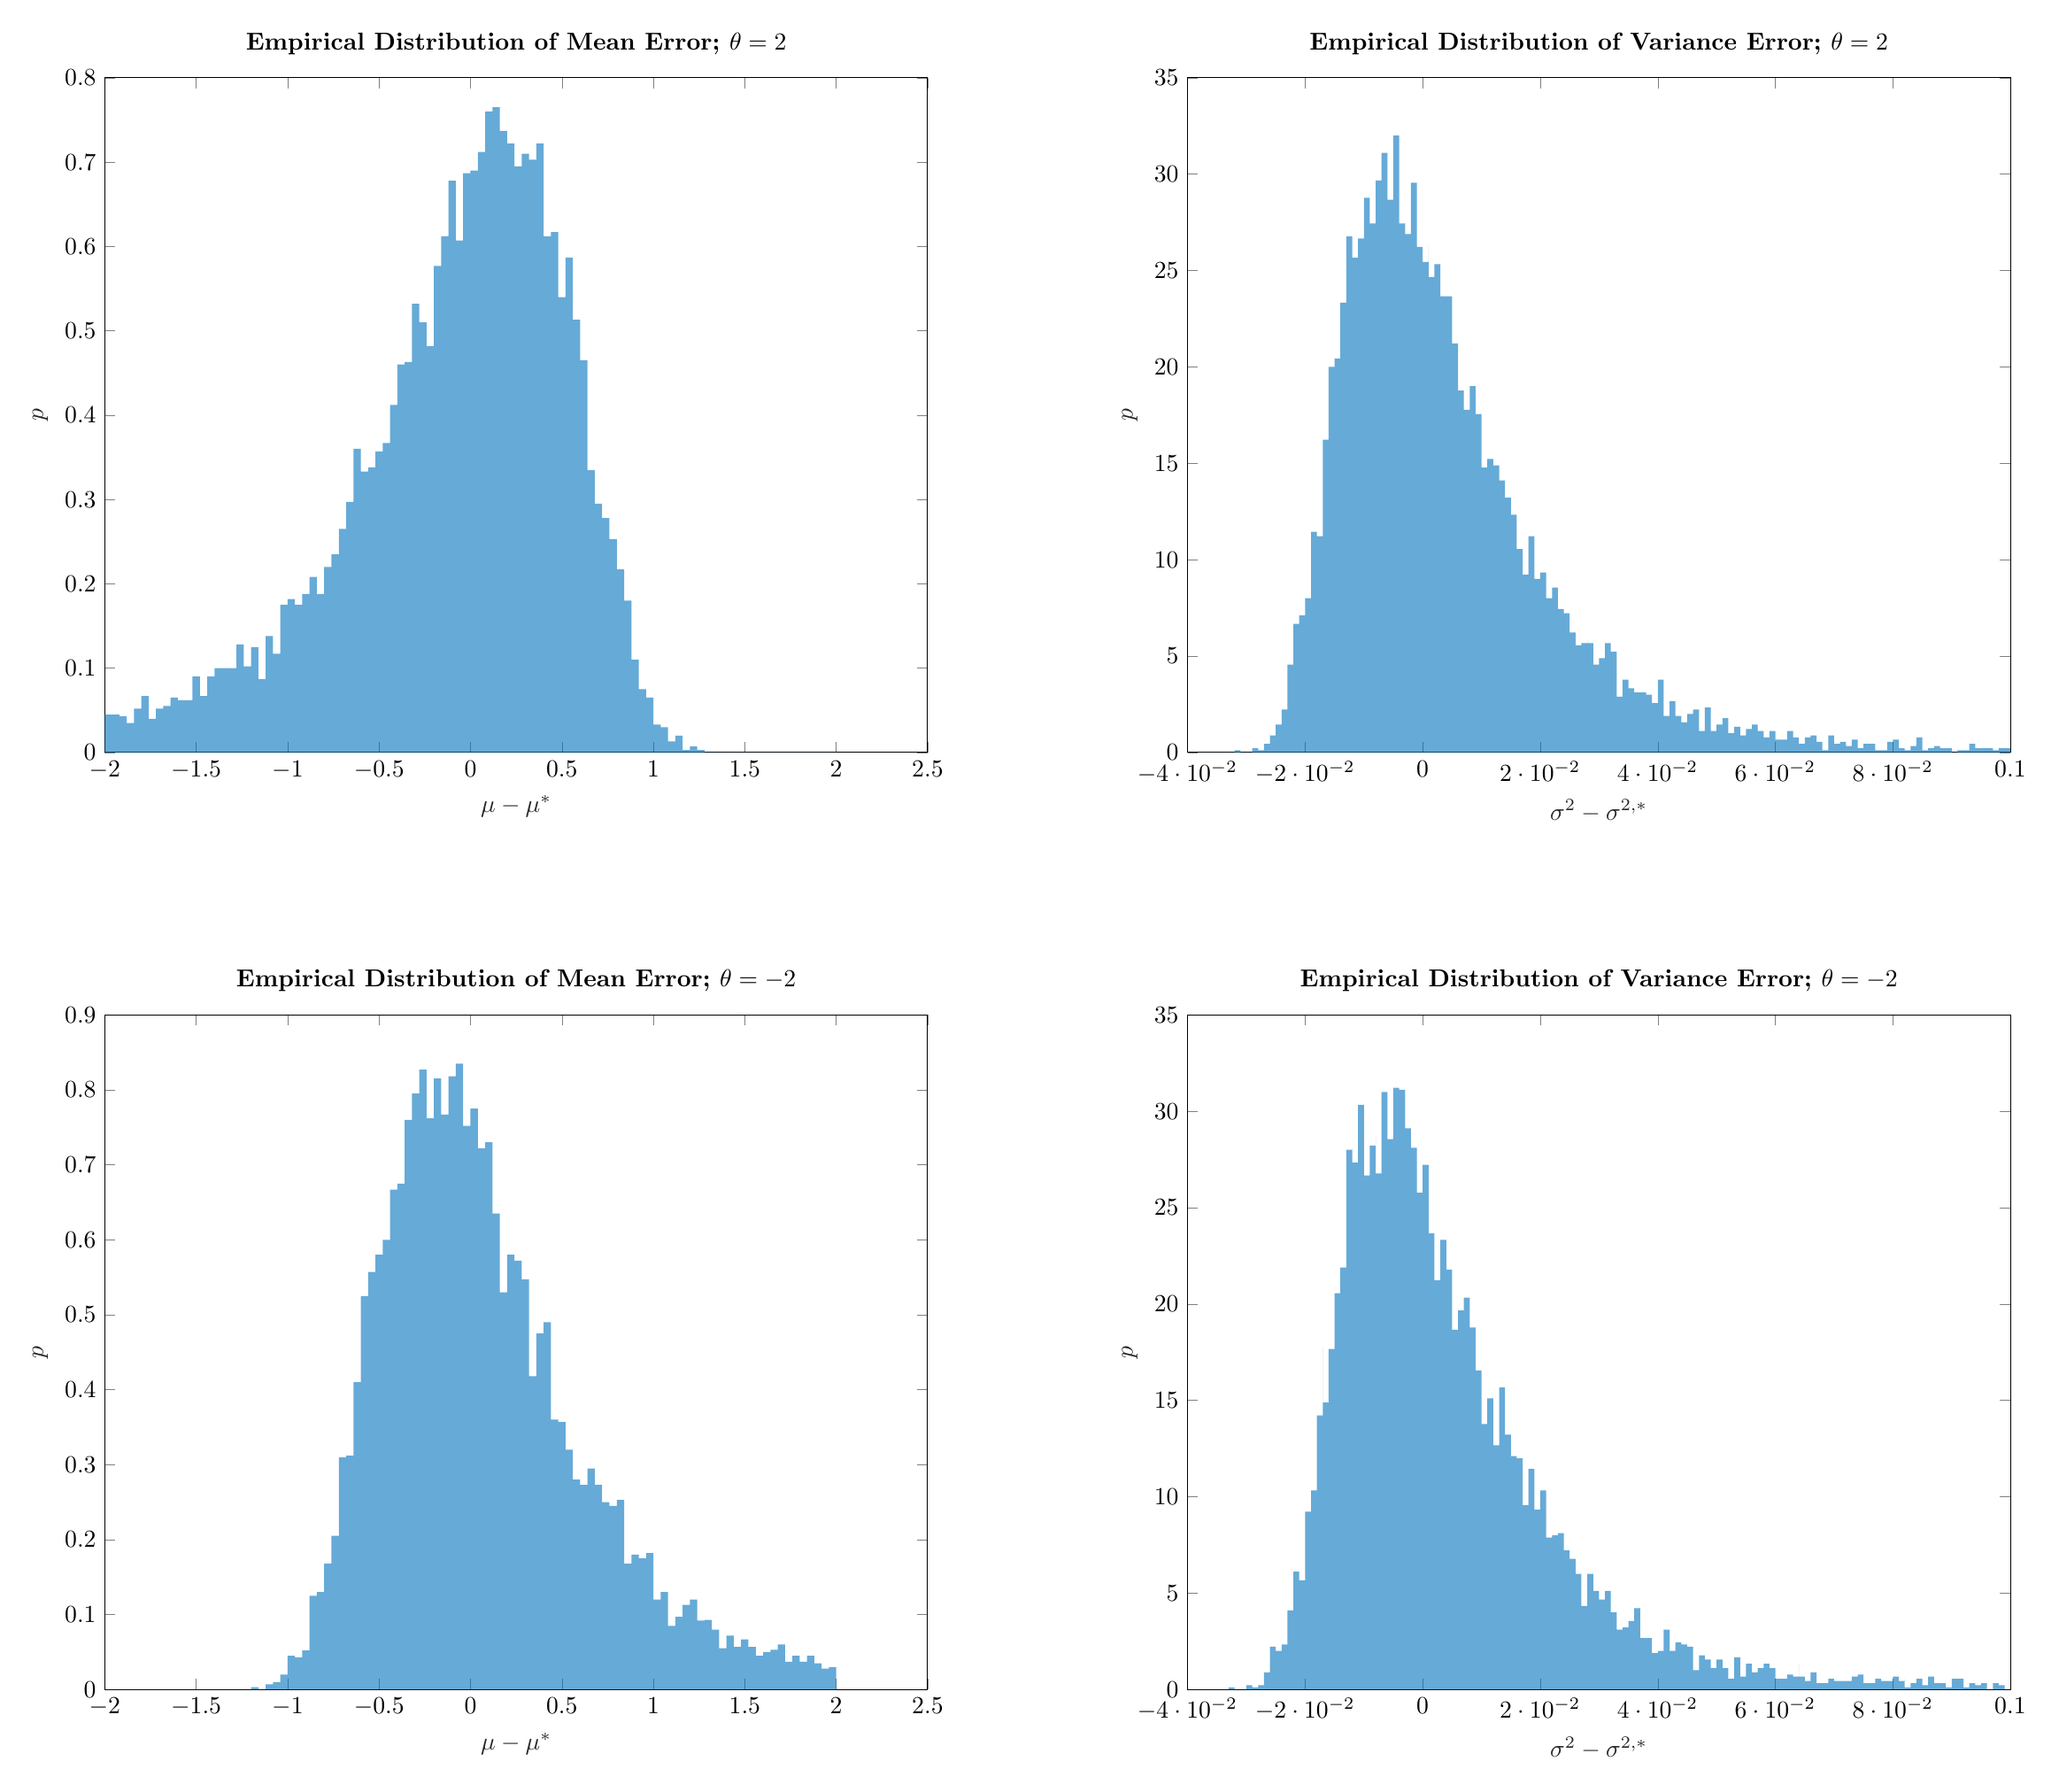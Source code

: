 % This file was created by matlab2tikz.
%
%The latest updates can be retrieved from
%  http://www.mathworks.com/matlabcentral/fileexchange/22022-matlab2tikz-matlab2tikz
%where you can also make suggestions and rate matlab2tikz.
%
\definecolor{mycolor1}{rgb}{0.0,0.447,0.741}%
%
\begin{tikzpicture}

\begin{axis}[%
width=4.648in,
height=3.81in,
at={(1.806in,6.52in)},
scale only axis,
xmin=-2,
xmax=2.5,
xlabel style={font=\color{white!15!black}},
xlabel={$\mu - \mu^*$},
ymin=0,
ymax=0.8,
ylabel style={font=\color{white!15!black}},
ylabel={$p$},
axis background/.style={fill=white},
title style={font=\bfseries},
title={Empirical Distribution of Mean Error; $\theta=2$}
]
\addplot[ybar interval, fill=mycolor1, fill opacity=0.6, draw=black, draw opacity=0, area legend] table[row sep=crcr] {%
x	y\\
-2	0.045\\
-1.96	0.045\\
-1.92	0.043\\
-1.88	0.035\\
-1.84	0.052\\
-1.8	0.067\\
-1.76	0.04\\
-1.72	0.052\\
-1.68	0.055\\
-1.64	0.065\\
-1.6	0.062\\
-1.56	0.062\\
-1.52	0.09\\
-1.48	0.067\\
-1.44	0.09\\
-1.4	0.1\\
-1.36	0.1\\
-1.32	0.1\\
-1.28	0.128\\
-1.24	0.102\\
-1.2	0.125\\
-1.16	0.087\\
-1.12	0.138\\
-1.08	0.117\\
-1.04	0.175\\
-1	0.182\\
-0.96	0.175\\
-0.92	0.188\\
-0.88	0.208\\
-0.84	0.188\\
-0.8	0.22\\
-0.76	0.235\\
-0.72	0.265\\
-0.68	0.297\\
-0.64	0.36\\
-0.6	0.333\\
-0.56	0.338\\
-0.52	0.357\\
-0.48	0.367\\
-0.44	0.412\\
-0.4	0.46\\
-0.36	0.463\\
-0.32	0.532\\
-0.28	0.51\\
-0.24	0.482\\
-0.2	0.577\\
-0.16	0.612\\
-0.12	0.678\\
-0.08	0.607\\
-0.04	0.687\\
0	0.69\\
0.04	0.712\\
0.08	0.76\\
0.12	0.765\\
0.16	0.737\\
0.2	0.722\\
0.24	0.695\\
0.28	0.71\\
0.32	0.703\\
0.36	0.722\\
0.4	0.612\\
0.44	0.617\\
0.48	0.54\\
0.52	0.587\\
0.56	0.513\\
0.6	0.465\\
0.64	0.335\\
0.68	0.295\\
0.72	0.278\\
0.76	0.253\\
0.8	0.217\\
0.84	0.18\\
0.88	0.11\\
0.92	0.075\\
0.96	0.065\\
1	0.033\\
1.04	0.03\\
1.08	0.013\\
1.12	0.02\\
1.16	0.003\\
1.2	0.007\\
1.24	0.003\\
1.28	0\\
1.32	0\\
1.36	0\\
1.4	0\\
1.44	0\\
1.48	0\\
1.52	0\\
1.56	0\\
1.6	0\\
1.64	0\\
1.68	0\\
1.72	0\\
1.76	0\\
1.8	0\\
1.84	0\\
1.88	0\\
1.92	0\\
1.96	0\\
2	0\\
};
\end{axis}

\begin{axis}[%
width=4.648in,
height=3.81in,
at={(7.921in,6.52in)},
scale only axis,
xmin=-0.04,
xmax=0.1,
xlabel style={font=\color{white!15!black}},
xlabel={$\sigma^2 - \sigma^{2,*}$},
ymin=0,
ymax=35,
ylabel style={font=\color{white!15!black}},
ylabel={$p$},
axis background/.style={fill=white},
title style={font=\bfseries},
title={Empirical Distribution of Variance Error; $\theta=2$}
]
\addplot[ybar interval, fill=mycolor1, fill opacity=0.6, draw=black, draw opacity=0, area legend] table[row sep=crcr] {%
x	y\\
-3	0\\
-2.999	0\\
-2.998	0\\
-2.997	0\\
-2.996	0\\
-2.995	0\\
-2.995	0\\
-2.994	0\\
-2.993	0\\
-2.992	0\\
-2.991	0\\
-2.99	0\\
-2.989	0\\
-2.988	0\\
-2.987	0\\
-2.986	0\\
-2.986	0\\
-2.985	0\\
-2.984	0\\
-2.983	0\\
-2.982	0\\
-2.981	0\\
-2.98	0\\
-2.979	0\\
-2.978	0\\
-2.978	0\\
-2.977	0\\
-2.976	0\\
-2.975	0\\
-2.974	0\\
-2.973	0\\
-2.972	0\\
-2.971	0\\
-2.97	0\\
-2.969	0\\
-2.969	0\\
-2.968	0\\
-2.967	0\\
-2.966	0\\
-2.965	0\\
-2.964	0\\
-2.963	0\\
-2.962	0\\
-2.961	0\\
-2.96	0\\
-2.959	0\\
-2.959	0\\
-2.958	0\\
-2.957	0\\
-2.956	0\\
-2.955	0\\
-2.954	0\\
-2.953	0\\
-2.952	0\\
-2.951	0\\
-2.95	0\\
-2.95	0\\
-2.949	0\\
-2.948	0\\
-2.947	0\\
-2.946	0\\
-2.945	0\\
-2.944	0\\
-2.943	0\\
-2.942	0\\
-2.942	0\\
-2.941	0\\
-2.94	0\\
-2.939	0\\
-2.938	0\\
-2.937	0\\
-2.936	0\\
-2.935	0\\
-2.934	0\\
-2.933	0\\
-2.933	0\\
-2.932	0\\
-2.931	0\\
-2.93	0\\
-2.929	0\\
-2.928	0\\
-2.927	0\\
-2.926	0\\
-2.925	0\\
-2.924	0\\
-2.924	0\\
-2.923	0\\
-2.922	0\\
-2.921	0\\
-2.92	0\\
-2.919	0\\
-2.918	0\\
-2.917	0\\
-2.916	0\\
-2.915	0\\
-2.914	0\\
-2.914	0\\
-2.913	0\\
-2.912	0\\
-2.911	0\\
-2.91	0\\
-2.909	0\\
-2.908	0\\
-2.907	0\\
-2.906	0\\
-2.905	0\\
-2.905	0\\
-2.904	0\\
-2.903	0\\
-2.902	0\\
-2.901	0\\
-2.9	0\\
-2.899	0\\
-2.898	0\\
-2.897	0\\
-2.897	0\\
-2.896	0\\
-2.895	0\\
-2.894	0\\
-2.893	0\\
-2.892	0\\
-2.891	0\\
-2.89	0\\
-2.889	0\\
-2.888	0\\
-2.888	0\\
-2.887	0\\
-2.886	0\\
-2.885	0\\
-2.884	0\\
-2.883	0\\
-2.882	0\\
-2.881	0\\
-2.88	0\\
-2.879	0\\
-2.878	0\\
-2.878	0\\
-2.877	0\\
-2.876	0\\
-2.875	0\\
-2.874	0\\
-2.873	0\\
-2.872	0\\
-2.871	0\\
-2.87	0\\
-2.869	0\\
-2.869	0\\
-2.868	0\\
-2.867	0\\
-2.866	0\\
-2.865	0\\
-2.864	0\\
-2.863	0\\
-2.862	0\\
-2.861	0\\
-2.861	0\\
-2.86	0\\
-2.859	0\\
-2.858	0\\
-2.857	0\\
-2.856	0\\
-2.855	0\\
-2.854	0\\
-2.853	0\\
-2.852	0\\
-2.852	0\\
-2.851	0\\
-2.85	0\\
-2.849	0\\
-2.848	0\\
-2.847	0\\
-2.846	0\\
-2.845	0\\
-2.844	0\\
-2.843	0\\
-2.842	0\\
-2.842	0\\
-2.841	0\\
-2.84	0\\
-2.839	0\\
-2.838	0\\
-2.837	0\\
-2.836	0\\
-2.835	0\\
-2.834	0\\
-2.833	0\\
-2.833	0\\
-2.832	0\\
-2.831	0\\
-2.83	0\\
-2.829	0\\
-2.828	0\\
-2.827	0\\
-2.826	0\\
-2.825	0\\
-2.825	0\\
-2.824	0\\
-2.823	0\\
-2.822	0\\
-2.821	0\\
-2.82	0\\
-2.819	0\\
-2.818	0\\
-2.817	0\\
-2.816	0\\
-2.816	0\\
-2.815	0\\
-2.814	0\\
-2.813	0\\
-2.812	0\\
-2.811	0\\
-2.81	0\\
-2.809	0\\
-2.808	0\\
-2.807	0\\
-2.807	0\\
-2.806	0\\
-2.805	0\\
-2.804	0\\
-2.803	0\\
-2.802	0\\
-2.801	0\\
-2.8	0\\
-2.799	0\\
-2.798	0\\
-2.797	0\\
-2.797	0\\
-2.796	0\\
-2.795	0\\
-2.794	0\\
-2.793	0\\
-2.792	0\\
-2.791	0\\
-2.79	0\\
-2.789	0\\
-2.788	0\\
-2.788	0\\
-2.787	0\\
-2.786	0\\
-2.785	0\\
-2.784	0\\
-2.783	0\\
-2.782	0\\
-2.781	0\\
-2.78	0\\
-2.78	0\\
-2.779	0\\
-2.778	0\\
-2.777	0\\
-2.776	0\\
-2.775	0\\
-2.774	0\\
-2.773	0\\
-2.772	0\\
-2.771	0\\
-2.771	0\\
-2.77	0\\
-2.769	0\\
-2.768	0\\
-2.767	0\\
-2.766	0\\
-2.765	0\\
-2.764	0\\
-2.763	0\\
-2.762	0\\
-2.761	0\\
-2.761	0\\
-2.76	0\\
-2.759	0\\
-2.758	0\\
-2.757	0\\
-2.756	0\\
-2.755	0\\
-2.754	0\\
-2.753	0\\
-2.752	0\\
-2.752	0\\
-2.751	0\\
-2.75	0\\
-2.749	0\\
-2.748	0\\
-2.747	0\\
-2.746	0\\
-2.745	0\\
-2.744	0\\
-2.744	0\\
-2.743	0\\
-2.742	0\\
-2.741	0\\
-2.74	0\\
-2.739	0\\
-2.738	0\\
-2.737	0\\
-2.736	0\\
-2.735	0\\
-2.735	0\\
-2.734	0\\
-2.733	0\\
-2.732	0\\
-2.731	0\\
-2.73	0\\
-2.729	0\\
-2.728	0\\
-2.727	0\\
-2.726	0\\
-2.725	0\\
-2.725	0\\
-2.724	0\\
-2.723	0\\
-2.722	0\\
-2.721	0\\
-2.72	0\\
-2.719	0\\
-2.718	0\\
-2.717	0\\
-2.716	0\\
-2.716	0\\
-2.715	0\\
-2.714	0\\
-2.713	0\\
-2.712	0\\
-2.711	0\\
-2.71	0\\
-2.709	0\\
-2.708	0\\
-2.708	0\\
-2.707	0\\
-2.706	0\\
-2.705	0\\
-2.704	0\\
-2.703	0\\
-2.702	0\\
-2.701	0\\
-2.7	0\\
-2.699	0\\
-2.699	0\\
-2.698	0\\
-2.697	0\\
-2.696	0\\
-2.695	0\\
-2.694	0\\
-2.693	0\\
-2.692	0\\
-2.691	0\\
-2.69	0\\
-2.689	0\\
-2.689	0\\
-2.688	0\\
-2.687	0\\
-2.686	0\\
-2.685	0\\
-2.684	0\\
-2.683	0\\
-2.682	0\\
-2.681	0\\
-2.68	0\\
-2.68	0\\
-2.679	0\\
-2.678	0\\
-2.677	0\\
-2.676	0\\
-2.675	0\\
-2.674	0\\
-2.673	0\\
-2.672	0\\
-2.671	0\\
-2.671	0\\
-2.67	0\\
-2.669	0\\
-2.668	0\\
-2.667	0\\
-2.666	0\\
-2.665	0\\
-2.664	0\\
-2.663	0\\
-2.663	0\\
-2.662	0\\
-2.661	0\\
-2.66	0\\
-2.659	0\\
-2.658	0\\
-2.657	0\\
-2.656	0\\
-2.655	0\\
-2.654	0\\
-2.654	0\\
-2.653	0\\
-2.652	0\\
-2.651	0\\
-2.65	0\\
-2.649	0\\
-2.648	0\\
-2.647	0\\
-2.646	0\\
-2.645	0\\
-2.644	0\\
-2.644	0\\
-2.643	0\\
-2.642	0\\
-2.641	0\\
-2.64	0\\
-2.639	0\\
-2.638	0\\
-2.637	0\\
-2.636	0\\
-2.635	0\\
-2.635	0\\
-2.634	0\\
-2.633	0\\
-2.632	0\\
-2.631	0\\
-2.63	0\\
-2.629	0\\
-2.628	0\\
-2.627	0\\
-2.627	0\\
-2.626	0\\
-2.625	0\\
-2.624	0\\
-2.623	0\\
-2.622	0\\
-2.621	0\\
-2.62	0\\
-2.619	0\\
-2.618	0\\
-2.618	0\\
-2.617	0\\
-2.616	0\\
-2.615	0\\
-2.614	0\\
-2.613	0\\
-2.612	0\\
-2.611	0\\
-2.61	0\\
-2.609	0\\
-2.608	0\\
-2.608	0\\
-2.607	0\\
-2.606	0\\
-2.605	0\\
-2.604	0\\
-2.603	0\\
-2.602	0\\
-2.601	0\\
-2.6	0\\
-2.599	0\\
-2.599	0\\
-2.598	0\\
-2.597	0\\
-2.596	0\\
-2.595	0\\
-2.594	0\\
-2.593	0\\
-2.592	0\\
-2.591	0\\
-2.591	0\\
-2.59	0\\
-2.589	0\\
-2.588	0\\
-2.587	0\\
-2.586	0\\
-2.585	0\\
-2.584	0\\
-2.583	0\\
-2.582	0\\
-2.582	0\\
-2.581	0\\
-2.58	0\\
-2.579	0\\
-2.578	0\\
-2.577	0\\
-2.576	0\\
-2.575	0\\
-2.574	0\\
-2.573	0\\
-2.572	0\\
-2.572	0\\
-2.571	0\\
-2.57	0\\
-2.569	0\\
-2.568	0\\
-2.567	0\\
-2.566	0\\
-2.565	0\\
-2.564	0\\
-2.563	0\\
-2.563	0\\
-2.562	0\\
-2.561	0\\
-2.56	0\\
-2.559	0\\
-2.558	0\\
-2.557	0\\
-2.556	0\\
-2.555	0\\
-2.554	0\\
-2.554	0\\
-2.553	0\\
-2.552	0\\
-2.551	0\\
-2.55	0\\
-2.549	0\\
-2.548	0\\
-2.547	0\\
-2.546	0\\
-2.546	0\\
-2.545	0\\
-2.544	0\\
-2.543	0\\
-2.542	0\\
-2.541	0\\
-2.54	0\\
-2.539	0\\
-2.538	0\\
-2.537	0\\
-2.537	0\\
-2.536	0\\
-2.535	0\\
-2.534	0\\
-2.533	0\\
-2.532	0\\
-2.531	0\\
-2.53	0\\
-2.529	0\\
-2.528	0\\
-2.527	0\\
-2.527	0\\
-2.526	0\\
-2.525	0\\
-2.524	0\\
-2.523	0\\
-2.522	0\\
-2.521	0\\
-2.52	0\\
-2.519	0\\
-2.518	0\\
-2.518	0\\
-2.517	0\\
-2.516	0\\
-2.515	0\\
-2.514	0\\
-2.513	0\\
-2.512	0\\
-2.511	0\\
-2.51	0\\
-2.51	0\\
-2.509	0\\
-2.508	0\\
-2.507	0\\
-2.506	0\\
-2.505	0\\
-2.504	0\\
-2.503	0\\
-2.502	0\\
-2.501	0\\
-2.501	0\\
-2.5	0\\
-2.499	0\\
-2.498	0\\
-2.497	0\\
-2.496	0\\
-2.495	0\\
-2.494	0\\
-2.493	0\\
-2.492	0\\
-2.491	0\\
-2.491	0\\
-2.49	0\\
-2.489	0\\
-2.488	0\\
-2.487	0\\
-2.486	0\\
-2.485	0\\
-2.484	0\\
-2.483	0\\
-2.482	0\\
-2.482	0\\
-2.481	0\\
-2.48	0\\
-2.479	0\\
-2.478	0\\
-2.477	0\\
-2.476	0\\
-2.475	0\\
-2.474	0\\
-2.474	0\\
-2.473	0\\
-2.472	0\\
-2.471	0\\
-2.47	0\\
-2.469	0\\
-2.468	0\\
-2.467	0\\
-2.466	0\\
-2.465	0\\
-2.465	0\\
-2.464	0\\
-2.463	0\\
-2.462	0\\
-2.461	0\\
-2.46	0\\
-2.459	0\\
-2.458	0\\
-2.457	0\\
-2.456	0\\
-2.455	0\\
-2.455	0\\
-2.454	0\\
-2.453	0\\
-2.452	0\\
-2.451	0\\
-2.45	0\\
-2.449	0\\
-2.448	0\\
-2.447	0\\
-2.446	0\\
-2.446	0\\
-2.445	0\\
-2.444	0\\
-2.443	0\\
-2.442	0\\
-2.441	0\\
-2.44	0\\
-2.439	0\\
-2.438	0\\
-2.438	0\\
-2.437	0\\
-2.436	0\\
-2.435	0\\
-2.434	0\\
-2.433	0\\
-2.432	0\\
-2.431	0\\
-2.43	0\\
-2.429	0\\
-2.429	0\\
-2.428	0\\
-2.427	0\\
-2.426	0\\
-2.425	0\\
-2.424	0\\
-2.423	0\\
-2.422	0\\
-2.421	0\\
-2.42	0\\
-2.42	0\\
-2.419	0\\
-2.418	0\\
-2.417	0\\
-2.416	0\\
-2.415	0\\
-2.414	0\\
-2.413	0\\
-2.412	0\\
-2.411	0\\
-2.41	0\\
-2.41	0\\
-2.409	0\\
-2.408	0\\
-2.407	0\\
-2.406	0\\
-2.405	0\\
-2.404	0\\
-2.403	0\\
-2.402	0\\
-2.401	0\\
-2.401	0\\
-2.4	0\\
-2.399	0\\
-2.398	0\\
-2.397	0\\
-2.396	0\\
-2.395	0\\
-2.394	0\\
-2.393	0\\
-2.393	0\\
-2.392	0\\
-2.391	0\\
-2.39	0\\
-2.389	0\\
-2.388	0\\
-2.387	0\\
-2.386	0\\
-2.385	0\\
-2.384	0\\
-2.384	0\\
-2.383	0\\
-2.382	0\\
-2.381	0\\
-2.38	0\\
-2.379	0\\
-2.378	0\\
-2.377	0\\
-2.376	0\\
-2.375	0\\
-2.374	0\\
-2.374	0\\
-2.373	0\\
-2.372	0\\
-2.371	0\\
-2.37	0\\
-2.369	0\\
-2.368	0\\
-2.367	0\\
-2.366	0\\
-2.365	0\\
-2.365	0\\
-2.364	0\\
-2.363	0\\
-2.362	0\\
-2.361	0\\
-2.36	0\\
-2.359	0\\
-2.358	0\\
-2.357	0\\
-2.357	0\\
-2.356	0\\
-2.355	0\\
-2.354	0\\
-2.353	0\\
-2.352	0\\
-2.351	0\\
-2.35	0\\
-2.349	0\\
-2.348	0\\
-2.348	0\\
-2.347	0\\
-2.346	0\\
-2.345	0\\
-2.344	0\\
-2.343	0\\
-2.342	0\\
-2.341	0\\
-2.34	0\\
-2.339	0\\
-2.338	0\\
-2.338	0\\
-2.337	0\\
-2.336	0\\
-2.335	0\\
-2.334	0\\
-2.333	0\\
-2.332	0\\
-2.331	0\\
-2.33	0\\
-2.329	0\\
-2.329	0\\
-2.328	0\\
-2.327	0\\
-2.326	0\\
-2.325	0\\
-2.324	0\\
-2.323	0\\
-2.322	0\\
-2.321	0\\
-2.321	0\\
-2.32	0\\
-2.319	0\\
-2.318	0\\
-2.317	0\\
-2.316	0\\
-2.315	0\\
-2.314	0\\
-2.313	0\\
-2.312	0\\
-2.312	0\\
-2.311	0\\
-2.31	0\\
-2.309	0\\
-2.308	0\\
-2.307	0\\
-2.306	0\\
-2.305	0\\
-2.304	0\\
-2.303	0\\
-2.303	0\\
-2.302	0\\
-2.301	0\\
-2.3	0\\
-2.299	0\\
-2.298	0\\
-2.297	0\\
-2.296	0\\
-2.295	0\\
-2.294	0\\
-2.293	0\\
-2.293	0\\
-2.292	0\\
-2.291	0\\
-2.29	0\\
-2.289	0\\
-2.288	0\\
-2.287	0\\
-2.286	0\\
-2.285	0\\
-2.284	0\\
-2.284	0\\
-2.283	0\\
-2.282	0\\
-2.281	0\\
-2.28	0\\
-2.279	0\\
-2.278	0\\
-2.277	0\\
-2.276	0\\
-2.276	0\\
-2.275	0\\
-2.274	0\\
-2.273	0\\
-2.272	0\\
-2.271	0\\
-2.27	0\\
-2.269	0\\
-2.268	0\\
-2.267	0\\
-2.267	0\\
-2.266	0\\
-2.265	0\\
-2.264	0\\
-2.263	0\\
-2.262	0\\
-2.261	0\\
-2.26	0\\
-2.259	0\\
-2.258	0\\
-2.257	0\\
-2.257	0\\
-2.256	0\\
-2.255	0\\
-2.254	0\\
-2.253	0\\
-2.252	0\\
-2.251	0\\
-2.25	0\\
-2.249	0\\
-2.248	0\\
-2.248	0\\
-2.247	0\\
-2.246	0\\
-2.245	0\\
-2.244	0\\
-2.243	0\\
-2.242	0\\
-2.241	0\\
-2.24	0\\
-2.24	0\\
-2.239	0\\
-2.238	0\\
-2.237	0\\
-2.236	0\\
-2.235	0\\
-2.234	0\\
-2.233	0\\
-2.232	0\\
-2.231	0\\
-2.231	0\\
-2.23	0\\
-2.229	0\\
-2.228	0\\
-2.227	0\\
-2.226	0\\
-2.225	0\\
-2.224	0\\
-2.223	0\\
-2.222	0\\
-2.221	0\\
-2.221	0\\
-2.22	0\\
-2.219	0\\
-2.218	0\\
-2.217	0\\
-2.216	0\\
-2.215	0\\
-2.214	0\\
-2.213	0\\
-2.212	0\\
-2.212	0\\
-2.211	0\\
-2.21	0\\
-2.209	0\\
-2.208	0\\
-2.207	0\\
-2.206	0\\
-2.205	0\\
-2.204	0\\
-2.204	0\\
-2.203	0\\
-2.202	0\\
-2.201	0\\
-2.2	0\\
-2.199	0\\
-2.198	0\\
-2.197	0\\
-2.196	0\\
-2.195	0\\
-2.195	0\\
-2.194	0\\
-2.193	0\\
-2.192	0\\
-2.191	0\\
-2.19	0\\
-2.189	0\\
-2.188	0\\
-2.187	0\\
-2.186	0\\
-2.186	0\\
-2.185	0\\
-2.184	0\\
-2.183	0\\
-2.182	0\\
-2.181	0\\
-2.18	0\\
-2.179	0\\
-2.178	0\\
-2.177	0\\
-2.176	0\\
-2.176	0\\
-2.175	0\\
-2.174	0\\
-2.173	0\\
-2.172	0\\
-2.171	0\\
-2.17	0\\
-2.169	0\\
-2.168	0\\
-2.167	0\\
-2.167	0\\
-2.166	0\\
-2.165	0\\
-2.164	0\\
-2.163	0\\
-2.162	0\\
-2.161	0\\
-2.16	0\\
-2.159	0\\
-2.159	0\\
-2.158	0\\
-2.157	0\\
-2.156	0\\
-2.155	0\\
-2.154	0\\
-2.153	0\\
-2.152	0\\
-2.151	0\\
-2.15	0\\
-2.15	0\\
-2.149	0\\
-2.148	0\\
-2.147	0\\
-2.146	0\\
-2.145	0\\
-2.144	0\\
-2.143	0\\
-2.142	0\\
-2.141	0\\
-2.14	0\\
-2.14	0\\
-2.139	0\\
-2.138	0\\
-2.137	0\\
-2.136	0\\
-2.135	0\\
-2.134	0\\
-2.133	0\\
-2.132	0\\
-2.131	0\\
-2.131	0\\
-2.13	0\\
-2.129	0\\
-2.128	0\\
-2.127	0\\
-2.126	0\\
-2.125	0\\
-2.124	0\\
-2.123	0\\
-2.123	0\\
-2.122	0\\
-2.121	0\\
-2.12	0\\
-2.119	0\\
-2.118	0\\
-2.117	0\\
-2.116	0\\
-2.115	0\\
-2.114	0\\
-2.114	0\\
-2.113	0\\
-2.112	0\\
-2.111	0\\
-2.11	0\\
-2.109	0\\
-2.108	0\\
-2.107	0\\
-2.106	0\\
-2.105	0\\
-2.104	0\\
-2.104	0\\
-2.103	0\\
-2.102	0\\
-2.101	0\\
-2.1	0\\
-2.099	0\\
-2.098	0\\
-2.097	0\\
-2.096	0\\
-2.095	0\\
-2.095	0\\
-2.094	0\\
-2.093	0\\
-2.092	0\\
-2.091	0\\
-2.09	0\\
-2.089	0\\
-2.088	0\\
-2.087	0\\
-2.087	0\\
-2.086	0\\
-2.085	0\\
-2.084	0\\
-2.083	0\\
-2.082	0\\
-2.081	0\\
-2.08	0\\
-2.079	0\\
-2.078	0\\
-2.078	0\\
-2.077	0\\
-2.076	0\\
-2.075	0\\
-2.074	0\\
-2.073	0\\
-2.072	0\\
-2.071	0\\
-2.07	0\\
-2.069	0\\
-2.068	0\\
-2.068	0\\
-2.067	0\\
-2.066	0\\
-2.065	0\\
-2.064	0\\
-2.063	0\\
-2.062	0\\
-2.061	0\\
-2.06	0\\
-2.059	0\\
-2.059	0\\
-2.058	0\\
-2.057	0\\
-2.056	0\\
-2.055	0\\
-2.054	0\\
-2.053	0\\
-2.052	0\\
-2.051	0\\
-2.05	0\\
-2.05	0\\
-2.049	0\\
-2.048	0\\
-2.047	0\\
-2.046	0\\
-2.045	0\\
-2.044	0\\
-2.043	0\\
-2.042	0\\
-2.042	0\\
-2.041	0\\
-2.04	0\\
-2.039	0\\
-2.038	0\\
-2.037	0\\
-2.036	0\\
-2.035	0\\
-2.034	0\\
-2.033	0\\
-2.033	0\\
-2.032	0\\
-2.031	0\\
-2.03	0\\
-2.029	0\\
-2.028	0\\
-2.027	0\\
-2.026	0\\
-2.025	0\\
-2.024	0\\
-2.023	0\\
-2.023	0\\
-2.022	0\\
-2.021	0\\
-2.02	0\\
-2.019	0\\
-2.018	0\\
-2.017	0\\
-2.016	0\\
-2.015	0\\
-2.014	0\\
-2.014	0\\
-2.013	0\\
-2.012	0\\
-2.011	0\\
-2.01	0\\
-2.009	0\\
-2.008	0\\
-2.007	0\\
-2.006	0\\
-2.006	0\\
-2.005	0\\
-2.004	0\\
-2.003	0\\
-2.002	0\\
-2.001	0\\
-2.0	0\\
-1.999	0\\
-1.998	0\\
-1.997	0\\
-1.996	0\\
-1.996	0\\
-1.995	0\\
-1.994	0\\
-1.993	0\\
-1.992	0\\
-1.991	0\\
-1.99	0\\
-1.989	0\\
-1.988	0\\
-1.988	0\\
-1.987	0\\
-1.986	0\\
-1.985	0\\
-1.984	0\\
-1.983	0\\
-1.982	0\\
-1.981	0\\
-1.98	0\\
-1.979	0\\
-1.978	0\\
-1.978	0\\
-1.977	0\\
-1.976	0\\
-1.975	0\\
-1.974	0\\
-1.973	0\\
-1.972	0\\
-1.971	0\\
-1.97	0\\
-1.97	0\\
-1.969	0\\
-1.968	0\\
-1.967	0\\
-1.966	0\\
-1.965	0\\
-1.964	0\\
-1.963	0\\
-1.962	0\\
-1.961	0\\
-1.96	0\\
-1.96	0\\
-1.959	0\\
-1.958	0\\
-1.957	0\\
-1.956	0\\
-1.955	0\\
-1.954	0\\
-1.953	0\\
-1.952	0\\
-1.952	0\\
-1.951	0\\
-1.95	0\\
-1.949	0\\
-1.948	0\\
-1.947	0\\
-1.946	0\\
-1.945	0\\
-1.944	0\\
-1.943	0\\
-1.942	0\\
-1.942	0\\
-1.941	0\\
-1.94	0\\
-1.939	0\\
-1.938	0\\
-1.937	0\\
-1.936	0\\
-1.935	0\\
-1.934	0\\
-1.933	0\\
-1.933	0\\
-1.932	0\\
-1.931	0\\
-1.93	0\\
-1.929	0\\
-1.928	0\\
-1.927	0\\
-1.926	0\\
-1.925	0\\
-1.925	0\\
-1.924	0\\
-1.923	0\\
-1.922	0\\
-1.921	0\\
-1.92	0\\
-1.919	0\\
-1.918	0\\
-1.917	0\\
-1.916	0\\
-1.915	0\\
-1.915	0\\
-1.914	0\\
-1.913	0\\
-1.912	0\\
-1.911	0\\
-1.91	0\\
-1.909	0\\
-1.908	0\\
-1.907	0\\
-1.907	0\\
-1.906	0\\
-1.905	0\\
-1.904	0\\
-1.903	0\\
-1.902	0\\
-1.901	0\\
-1.9	0\\
-1.899	0\\
-1.898	0\\
-1.897	0\\
-1.897	0\\
-1.896	0\\
-1.895	0\\
-1.894	0\\
-1.893	0\\
-1.892	0\\
-1.891	0\\
-1.89	0\\
-1.889	0\\
-1.889	0\\
-1.888	0\\
-1.887	0\\
-1.886	0\\
-1.885	0\\
-1.884	0\\
-1.883	0\\
-1.882	0\\
-1.881	0\\
-1.88	0\\
-1.879	0\\
-1.879	0\\
-1.878	0\\
-1.877	0\\
-1.876	0\\
-1.875	0\\
-1.874	0\\
-1.873	0\\
-1.872	0\\
-1.871	0\\
-1.871	0\\
-1.87	0\\
-1.869	0\\
-1.868	0\\
-1.867	0\\
-1.866	0\\
-1.865	0\\
-1.864	0\\
-1.863	0\\
-1.862	0\\
-1.861	0\\
-1.861	0\\
-1.86	0\\
-1.859	0\\
-1.858	0\\
-1.857	0\\
-1.856	0\\
-1.855	0\\
-1.854	0\\
-1.853	0\\
-1.853	0\\
-1.852	0\\
-1.851	0\\
-1.85	0\\
-1.849	0\\
-1.848	0\\
-1.847	0\\
-1.846	0\\
-1.845	0\\
-1.844	0\\
-1.843	0\\
-1.843	0\\
-1.842	0\\
-1.841	0\\
-1.84	0\\
-1.839	0\\
-1.838	0\\
-1.837	0\\
-1.836	0\\
-1.835	0\\
-1.835	0\\
-1.834	0\\
-1.833	0\\
-1.832	0\\
-1.831	0\\
-1.83	0\\
-1.829	0\\
-1.828	0\\
-1.827	0\\
-1.826	0\\
-1.825	0\\
-1.825	0\\
-1.824	0\\
-1.823	0\\
-1.822	0\\
-1.821	0\\
-1.82	0\\
-1.819	0\\
-1.818	0\\
-1.817	0\\
-1.817	0\\
-1.816	0\\
-1.815	0\\
-1.814	0\\
-1.813	0\\
-1.812	0\\
-1.811	0\\
-1.81	0\\
-1.809	0\\
-1.808	0\\
-1.808	0\\
-1.807	0\\
-1.806	0\\
-1.805	0\\
-1.804	0\\
-1.803	0\\
-1.802	0\\
-1.801	0\\
-1.8	0\\
-1.799	0\\
-1.798	0\\
-1.798	0\\
-1.797	0\\
-1.796	0\\
-1.795	0\\
-1.794	0\\
-1.793	0\\
-1.792	0\\
-1.791	0\\
-1.79	0\\
-1.79	0\\
-1.789	0\\
-1.788	0\\
-1.787	0\\
-1.786	0\\
-1.785	0\\
-1.784	0\\
-1.783	0\\
-1.782	0\\
-1.781	0\\
-1.78	0\\
-1.78	0\\
-1.779	0\\
-1.778	0\\
-1.777	0\\
-1.776	0\\
-1.775	0\\
-1.774	0\\
-1.773	0\\
-1.772	0\\
-1.772	0\\
-1.771	0\\
-1.77	0\\
-1.769	0\\
-1.768	0\\
-1.767	0\\
-1.766	0\\
-1.765	0\\
-1.764	0\\
-1.763	0\\
-1.762	0\\
-1.762	0\\
-1.761	0\\
-1.76	0\\
-1.759	0\\
-1.758	0\\
-1.757	0\\
-1.756	0\\
-1.755	0\\
-1.754	0\\
-1.754	0\\
-1.753	0\\
-1.752	0\\
-1.751	0\\
-1.75	0\\
-1.749	0\\
-1.748	0\\
-1.747	0\\
-1.746	0\\
-1.745	0\\
-1.744	0\\
-1.744	0\\
-1.743	0\\
-1.742	0\\
-1.741	0\\
-1.74	0\\
-1.739	0\\
-1.738	0\\
-1.737	0\\
-1.736	0\\
-1.736	0\\
-1.735	0\\
-1.734	0\\
-1.733	0\\
-1.732	0\\
-1.731	0\\
-1.73	0\\
-1.729	0\\
-1.728	0\\
-1.727	0\\
-1.726	0\\
-1.726	0\\
-1.725	0\\
-1.724	0\\
-1.723	0\\
-1.722	0\\
-1.721	0\\
-1.72	0\\
-1.719	0\\
-1.718	0\\
-1.718	0\\
-1.717	0\\
-1.716	0\\
-1.715	0\\
-1.714	0\\
-1.713	0\\
-1.712	0\\
-1.711	0\\
-1.71	0\\
-1.709	0\\
-1.708	0\\
-1.708	0\\
-1.707	0\\
-1.706	0\\
-1.705	0\\
-1.704	0\\
-1.703	0\\
-1.702	0\\
-1.701	0\\
-1.7	0\\
-1.7	0\\
-1.699	0\\
-1.698	0\\
-1.697	0\\
-1.696	0\\
-1.695	0\\
-1.694	0\\
-1.693	0\\
-1.692	0\\
-1.691	0\\
-1.69	0\\
-1.69	0\\
-1.689	0\\
-1.688	0\\
-1.687	0\\
-1.686	0\\
-1.685	0\\
-1.684	0\\
-1.683	0\\
-1.682	0\\
-1.681	0\\
-1.681	0\\
-1.68	0\\
-1.679	0\\
-1.678	0\\
-1.677	0\\
-1.676	0\\
-1.675	0\\
-1.674	0\\
-1.673	0\\
-1.673	0\\
-1.672	0\\
-1.671	0\\
-1.67	0\\
-1.669	0\\
-1.668	0\\
-1.667	0\\
-1.666	0\\
-1.665	0\\
-1.664	0\\
-1.663	0\\
-1.663	0\\
-1.662	0\\
-1.661	0\\
-1.66	0\\
-1.659	0\\
-1.658	0\\
-1.657	0\\
-1.656	0\\
-1.655	0\\
-1.655	0\\
-1.654	0\\
-1.653	0\\
-1.652	0\\
-1.651	0\\
-1.65	0\\
-1.649	0\\
-1.648	0\\
-1.647	0\\
-1.646	0\\
-1.645	0\\
-1.645	0\\
-1.644	0\\
-1.643	0\\
-1.642	0\\
-1.641	0\\
-1.64	0\\
-1.639	0\\
-1.638	0\\
-1.637	0\\
-1.637	0\\
-1.636	0\\
-1.635	0\\
-1.634	0\\
-1.633	0\\
-1.632	0\\
-1.631	0\\
-1.63	0\\
-1.629	0\\
-1.628	0\\
-1.627	0\\
-1.627	0\\
-1.626	0\\
-1.625	0\\
-1.624	0\\
-1.623	0\\
-1.622	0\\
-1.621	0\\
-1.62	0\\
-1.619	0\\
-1.619	0\\
-1.618	0\\
-1.617	0\\
-1.616	0\\
-1.615	0\\
-1.614	0\\
-1.613	0\\
-1.612	0\\
-1.611	0\\
-1.61	0\\
-1.609	0\\
-1.609	0\\
-1.608	0\\
-1.607	0\\
-1.606	0\\
-1.605	0\\
-1.604	0\\
-1.603	0\\
-1.602	0\\
-1.601	0\\
-1.601	0\\
-1.6	0\\
-1.599	0\\
-1.598	0\\
-1.597	0\\
-1.596	0\\
-1.595	0\\
-1.594	0\\
-1.593	0\\
-1.592	0\\
-1.591	0\\
-1.591	0\\
-1.59	0\\
-1.589	0\\
-1.588	0\\
-1.587	0\\
-1.586	0\\
-1.585	0\\
-1.584	0\\
-1.583	0\\
-1.583	0\\
-1.582	0\\
-1.581	0\\
-1.58	0\\
-1.579	0\\
-1.578	0\\
-1.577	0\\
-1.576	0\\
-1.575	0\\
-1.574	0\\
-1.573	0\\
-1.573	0\\
-1.572	0\\
-1.571	0\\
-1.57	0\\
-1.569	0\\
-1.568	0\\
-1.567	0\\
-1.566	0\\
-1.565	0\\
-1.565	0\\
-1.564	0\\
-1.563	0\\
-1.562	0\\
-1.561	0\\
-1.56	0\\
-1.559	0\\
-1.558	0\\
-1.557	0\\
-1.556	0\\
-1.556	0\\
-1.555	0\\
-1.554	0\\
-1.553	0\\
-1.552	0\\
-1.551	0\\
-1.55	0\\
-1.549	0\\
-1.548	0\\
-1.547	0\\
-1.546	0\\
-1.546	0\\
-1.545	0\\
-1.544	0\\
-1.543	0\\
-1.542	0\\
-1.541	0\\
-1.54	0\\
-1.539	0\\
-1.538	0\\
-1.538	0\\
-1.537	0\\
-1.536	0\\
-1.535	0\\
-1.534	0\\
-1.533	0\\
-1.532	0\\
-1.531	0\\
-1.53	0\\
-1.529	0\\
-1.528	0\\
-1.528	0\\
-1.527	0\\
-1.526	0\\
-1.525	0\\
-1.524	0\\
-1.523	0\\
-1.522	0\\
-1.521	0\\
-1.52	0\\
-1.52	0\\
-1.519	0\\
-1.518	0\\
-1.517	0\\
-1.516	0\\
-1.515	0\\
-1.514	0\\
-1.513	0\\
-1.512	0\\
-1.511	0\\
-1.51	0\\
-1.51	0\\
-1.509	0\\
-1.508	0\\
-1.507	0\\
-1.506	0\\
-1.505	0\\
-1.504	0\\
-1.503	0\\
-1.502	0\\
-1.502	0\\
-1.501	0\\
-1.5	0\\
-1.499	0\\
-1.498	0\\
-1.497	0\\
-1.496	0\\
-1.495	0\\
-1.494	0\\
-1.493	0\\
-1.492	0\\
-1.492	0\\
-1.491	0\\
-1.49	0\\
-1.489	0\\
-1.488	0\\
-1.487	0\\
-1.486	0\\
-1.485	0\\
-1.484	0\\
-1.484	0\\
-1.483	0\\
-1.482	0\\
-1.481	0\\
-1.48	0\\
-1.479	0\\
-1.478	0\\
-1.477	0\\
-1.476	0\\
-1.475	0\\
-1.474	0\\
-1.474	0\\
-1.473	0\\
-1.472	0\\
-1.471	0\\
-1.47	0\\
-1.469	0\\
-1.468	0\\
-1.467	0\\
-1.466	0\\
-1.466	0\\
-1.465	0\\
-1.464	0\\
-1.463	0\\
-1.462	0\\
-1.461	0\\
-1.46	0\\
-1.459	0\\
-1.458	0\\
-1.457	0\\
-1.456	0\\
-1.456	0\\
-1.455	0\\
-1.454	0\\
-1.453	0\\
-1.452	0\\
-1.451	0\\
-1.45	0\\
-1.449	0\\
-1.448	0\\
-1.448	0\\
-1.447	0\\
-1.446	0\\
-1.445	0\\
-1.444	0\\
-1.443	0\\
-1.442	0\\
-1.441	0\\
-1.44	0\\
-1.439	0\\
-1.438	0\\
-1.438	0\\
-1.437	0\\
-1.436	0\\
-1.435	0\\
-1.434	0\\
-1.433	0\\
-1.432	0\\
-1.431	0\\
-1.43	0\\
-1.429	0\\
-1.429	0\\
-1.428	0\\
-1.427	0\\
-1.426	0\\
-1.425	0\\
-1.424	0\\
-1.423	0\\
-1.422	0\\
-1.421	0\\
-1.421	0\\
-1.42	0\\
-1.419	0\\
-1.418	0\\
-1.417	0\\
-1.416	0\\
-1.415	0\\
-1.414	0\\
-1.413	0\\
-1.412	0\\
-1.411	0\\
-1.411	0\\
-1.41	0\\
-1.409	0\\
-1.408	0\\
-1.407	0\\
-1.406	0\\
-1.405	0\\
-1.404	0\\
-1.403	0\\
-1.403	0\\
-1.402	0\\
-1.401	0\\
-1.4	0\\
-1.399	0\\
-1.398	0\\
-1.397	0\\
-1.396	0\\
-1.395	0\\
-1.394	0\\
-1.393	0\\
-1.393	0\\
-1.392	0\\
-1.391	0\\
-1.39	0\\
-1.389	0\\
-1.388	0\\
-1.387	0\\
-1.386	0\\
-1.385	0\\
-1.385	0\\
-1.384	0\\
-1.383	0\\
-1.382	0\\
-1.381	0\\
-1.38	0\\
-1.379	0\\
-1.378	0\\
-1.377	0\\
-1.376	0\\
-1.375	0\\
-1.375	0\\
-1.374	0\\
-1.373	0\\
-1.372	0\\
-1.371	0\\
-1.37	0\\
-1.369	0\\
-1.368	0\\
-1.367	0\\
-1.367	0\\
-1.366	0\\
-1.365	0\\
-1.364	0\\
-1.363	0\\
-1.362	0\\
-1.361	0\\
-1.36	0\\
-1.359	0\\
-1.358	0\\
-1.357	0\\
-1.357	0\\
-1.356	0\\
-1.355	0\\
-1.354	0\\
-1.353	0\\
-1.352	0\\
-1.351	0\\
-1.35	0\\
-1.349	0\\
-1.349	0\\
-1.348	0\\
-1.347	0\\
-1.346	0\\
-1.345	0\\
-1.344	0\\
-1.343	0\\
-1.342	0\\
-1.341	0\\
-1.34	0\\
-1.339	0\\
-1.339	0\\
-1.338	0\\
-1.337	0\\
-1.336	0\\
-1.335	0\\
-1.334	0\\
-1.333	0\\
-1.332	0\\
-1.331	0\\
-1.331	0\\
-1.33	0\\
-1.329	0\\
-1.328	0\\
-1.327	0\\
-1.326	0\\
-1.325	0\\
-1.324	0\\
-1.323	0\\
-1.322	0\\
-1.321	0\\
-1.321	0\\
-1.32	0\\
-1.319	0\\
-1.318	0\\
-1.317	0\\
-1.316	0\\
-1.315	0\\
-1.314	0\\
-1.313	0\\
-1.312	0\\
-1.312	0\\
-1.311	0\\
-1.31	0\\
-1.309	0\\
-1.308	0\\
-1.307	0\\
-1.306	0\\
-1.305	0\\
-1.304	0\\
-1.304	0\\
-1.303	0\\
-1.302	0\\
-1.301	0\\
-1.3	0\\
-1.299	0\\
-1.298	0\\
-1.297	0\\
-1.296	0\\
-1.295	0\\
-1.294	0\\
-1.294	0\\
-1.293	0\\
-1.292	0\\
-1.291	0\\
-1.29	0\\
-1.289	0\\
-1.288	0\\
-1.287	0\\
-1.286	0\\
-1.286	0\\
-1.285	0\\
-1.284	0\\
-1.283	0\\
-1.282	0\\
-1.281	0\\
-1.28	0\\
-1.279	0\\
-1.278	0\\
-1.277	0\\
-1.276	0\\
-1.276	0\\
-1.275	0\\
-1.274	0\\
-1.273	0\\
-1.272	0\\
-1.271	0\\
-1.27	0\\
-1.269	0\\
-1.268	0\\
-1.268	0\\
-1.267	0\\
-1.266	0\\
-1.265	0\\
-1.264	0\\
-1.263	0\\
-1.262	0\\
-1.261	0\\
-1.26	0\\
-1.259	0\\
-1.258	0\\
-1.258	0\\
-1.257	0\\
-1.256	0\\
-1.255	0\\
-1.254	0\\
-1.253	0\\
-1.252	0\\
-1.251	0\\
-1.25	0\\
-1.25	0\\
-1.249	0\\
-1.248	0\\
-1.247	0\\
-1.246	0\\
-1.245	0\\
-1.244	0\\
-1.243	0\\
-1.242	0\\
-1.241	0\\
-1.24	0\\
-1.24	0\\
-1.239	0\\
-1.238	0\\
-1.237	0\\
-1.236	0\\
-1.235	0\\
-1.234	0\\
-1.233	0\\
-1.232	0\\
-1.232	0\\
-1.231	0\\
-1.23	0\\
-1.229	0\\
-1.228	0\\
-1.227	0\\
-1.226	0\\
-1.225	0\\
-1.224	0\\
-1.223	0\\
-1.222	0\\
-1.222	0\\
-1.221	0\\
-1.22	0\\
-1.219	0\\
-1.218	0\\
-1.217	0\\
-1.216	0\\
-1.215	0\\
-1.214	0\\
-1.214	0\\
-1.213	0\\
-1.212	0\\
-1.211	0\\
-1.21	0\\
-1.209	0\\
-1.208	0\\
-1.207	0\\
-1.206	0\\
-1.205	0\\
-1.204	0\\
-1.204	0\\
-1.203	0\\
-1.202	0\\
-1.201	0\\
-1.2	0\\
-1.199	0\\
-1.198	0\\
-1.197	0\\
-1.196	0\\
-1.196	0\\
-1.195	0\\
-1.194	0\\
-1.193	0\\
-1.192	0\\
-1.191	0\\
-1.19	0\\
-1.189	0\\
-1.188	0\\
-1.187	0\\
-1.187	0\\
-1.186	0\\
-1.185	0\\
-1.184	0\\
-1.183	0\\
-1.182	0\\
-1.181	0\\
-1.18	0\\
-1.179	0\\
-1.178	0\\
-1.177	0\\
-1.177	0\\
-1.176	0\\
-1.175	0\\
-1.174	0\\
-1.173	0\\
-1.172	0\\
-1.171	0\\
-1.17	0\\
-1.169	0\\
-1.169	0\\
-1.168	0\\
-1.167	0\\
-1.166	0\\
-1.165	0\\
-1.164	0\\
-1.163	0\\
-1.162	0\\
-1.161	0\\
-1.16	0\\
-1.159	0\\
-1.159	0\\
-1.158	0\\
-1.157	0\\
-1.156	0\\
-1.155	0\\
-1.154	0\\
-1.153	0\\
-1.152	0\\
-1.151	0\\
-1.151	0\\
-1.15	0\\
-1.149	0\\
-1.148	0\\
-1.147	0\\
-1.146	0\\
-1.145	0\\
-1.144	0\\
-1.143	0\\
-1.142	0\\
-1.141	0\\
-1.141	0\\
-1.14	0\\
-1.139	0\\
-1.138	0\\
-1.137	0\\
-1.136	0\\
-1.135	0\\
-1.134	0\\
-1.133	0\\
-1.133	0\\
-1.132	0\\
-1.131	0\\
-1.13	0\\
-1.129	0\\
-1.128	0\\
-1.127	0\\
-1.126	0\\
-1.125	0\\
-1.124	0\\
-1.123	0\\
-1.123	0\\
-1.122	0\\
-1.121	0\\
-1.12	0\\
-1.119	0\\
-1.118	0\\
-1.117	0\\
-1.116	0\\
-1.115	0\\
-1.115	0\\
-1.114	0\\
-1.113	0\\
-1.112	0\\
-1.111	0\\
-1.11	0\\
-1.109	0\\
-1.108	0\\
-1.107	0\\
-1.106	0\\
-1.105	0\\
-1.105	0\\
-1.104	0\\
-1.103	0\\
-1.102	0\\
-1.101	0\\
-1.1	0\\
-1.099	0\\
-1.098	0\\
-1.097	0\\
-1.097	0\\
-1.096	0\\
-1.095	0\\
-1.094	0\\
-1.093	0\\
-1.092	0\\
-1.091	0\\
-1.09	0\\
-1.089	0\\
-1.088	0\\
-1.087	0\\
-1.087	0\\
-1.086	0\\
-1.085	0\\
-1.084	0\\
-1.083	0\\
-1.082	0\\
-1.081	0\\
-1.08	0\\
-1.079	0\\
-1.079	0\\
-1.078	0\\
-1.077	0\\
-1.076	0\\
-1.075	0\\
-1.074	0\\
-1.073	0\\
-1.072	0\\
-1.071	0\\
-1.07	0\\
-1.069	0\\
-1.069	0\\
-1.068	0\\
-1.067	0\\
-1.066	0\\
-1.065	0\\
-1.064	0\\
-1.063	0\\
-1.062	0\\
-1.061	0\\
-1.06	0\\
-1.06	0\\
-1.059	0\\
-1.058	0\\
-1.057	0\\
-1.056	0\\
-1.055	0\\
-1.054	0\\
-1.053	0\\
-1.052	0\\
-1.052	0\\
-1.051	0\\
-1.05	0\\
-1.049	0\\
-1.048	0\\
-1.047	0\\
-1.046	0\\
-1.045	0\\
-1.044	0\\
-1.043	0\\
-1.042	0\\
-1.042	0\\
-1.041	0\\
-1.04	0\\
-1.039	0\\
-1.038	0\\
-1.037	0\\
-1.036	0\\
-1.035	0\\
-1.034	0\\
-1.034	0\\
-1.033	0\\
-1.032	0\\
-1.031	0\\
-1.03	0\\
-1.029	0\\
-1.028	0\\
-1.027	0\\
-1.026	0\\
-1.025	0\\
-1.024	0\\
-1.024	0\\
-1.023	0\\
-1.022	0\\
-1.021	0\\
-1.02	0\\
-1.019	0\\
-1.018	0\\
-1.017	0\\
-1.016	0\\
-1.016	0\\
-1.015	0\\
-1.014	0\\
-1.013	0\\
-1.012	0\\
-1.011	0\\
-1.01	0\\
-1.009	0\\
-1.008	0\\
-1.007	0\\
-1.006	0\\
-1.006	0\\
-1.005	0\\
-1.004	0\\
-1.003	0\\
-1.002	0\\
-1.001	0\\
-1.0	0\\
-0.999	0\\
-0.998	0\\
-0.998	0\\
-0.997	0\\
-0.996	0\\
-0.995	0\\
-0.994	0\\
-0.993	0\\
-0.992	0\\
-0.991	0\\
-0.99	0\\
-0.989	0\\
-0.989	0\\
-0.988	0\\
-0.987	0\\
-0.986	0\\
-0.985	0\\
-0.984	0\\
-0.983	0\\
-0.982	0\\
-0.981	0\\
-0.98	0\\
-0.98	0\\
-0.979	0\\
-0.978	0\\
-0.977	0\\
-0.976	0\\
-0.975	0\\
-0.974	0\\
-0.973	0\\
-0.972	0\\
-0.971	0\\
-0.971	0\\
-0.97	0\\
-0.969	0\\
-0.968	0\\
-0.967	0\\
-0.966	0\\
-0.965	0\\
-0.964	0\\
-0.963	0\\
-0.962	0\\
-0.962	0\\
-0.961	0\\
-0.96	0\\
-0.959	0\\
-0.958	0\\
-0.957	0\\
-0.956	0\\
-0.955	0\\
-0.954	0\\
-0.953	0\\
-0.953	0\\
-0.952	0\\
-0.951	0\\
-0.95	0\\
-0.949	0\\
-0.948	0\\
-0.947	0\\
-0.946	0\\
-0.945	0\\
-0.944	0\\
-0.944	0\\
-0.943	0\\
-0.942	0\\
-0.941	0\\
-0.94	0\\
-0.939	0\\
-0.938	0\\
-0.937	0\\
-0.936	0\\
-0.935	0\\
-0.934	0\\
-0.934	0\\
-0.933	0\\
-0.932	0\\
-0.931	0\\
-0.93	0\\
-0.929	0\\
-0.928	0\\
-0.927	0\\
-0.926	0\\
-0.925	0\\
-0.925	0\\
-0.924	0\\
-0.923	0\\
-0.922	0\\
-0.921	0\\
-0.92	0\\
-0.919	0\\
-0.918	0\\
-0.917	0\\
-0.916	0\\
-0.916	0\\
-0.915	0\\
-0.914	0\\
-0.913	0\\
-0.912	0\\
-0.911	0\\
-0.91	0\\
-0.909	0\\
-0.908	0\\
-0.907	0\\
-0.907	0\\
-0.906	0\\
-0.905	0\\
-0.904	0\\
-0.903	0\\
-0.902	0\\
-0.901	0\\
-0.9	0\\
-0.899	0\\
-0.898	0\\
-0.898	0\\
-0.897	0\\
-0.896	0\\
-0.895	0\\
-0.894	0\\
-0.893	0\\
-0.892	0\\
-0.891	0\\
-0.89	0\\
-0.889	0\\
-0.889	0\\
-0.888	0\\
-0.887	0\\
-0.886	0\\
-0.885	0\\
-0.884	0\\
-0.883	0\\
-0.882	0\\
-0.881	0\\
-0.88	0\\
-0.88	0\\
-0.879	0\\
-0.878	0\\
-0.877	0\\
-0.876	0\\
-0.875	0\\
-0.874	0\\
-0.873	0\\
-0.872	0\\
-0.872	0\\
-0.871	0\\
-0.87	0\\
-0.869	0\\
-0.868	0\\
-0.867	0\\
-0.866	0\\
-0.865	0\\
-0.864	0\\
-0.863	0\\
-0.863	0\\
-0.862	0\\
-0.861	0\\
-0.86	0\\
-0.859	0\\
-0.858	0\\
-0.857	0\\
-0.856	0\\
-0.855	0\\
-0.854	0\\
-0.854	0\\
-0.853	0\\
-0.852	0\\
-0.851	0\\
-0.85	0\\
-0.849	0\\
-0.848	0\\
-0.847	0\\
-0.846	0\\
-0.845	0\\
-0.845	0\\
-0.844	0\\
-0.843	0\\
-0.842	0\\
-0.841	0\\
-0.84	0\\
-0.839	0\\
-0.838	0\\
-0.837	0\\
-0.836	0\\
-0.836	0\\
-0.835	0\\
-0.834	0\\
-0.833	0\\
-0.832	0\\
-0.831	0\\
-0.83	0\\
-0.829	0\\
-0.828	0\\
-0.827	0\\
-0.827	0\\
-0.826	0\\
-0.825	0\\
-0.824	0\\
-0.823	0\\
-0.822	0\\
-0.821	0\\
-0.82	0\\
-0.819	0\\
-0.818	0\\
-0.818	0\\
-0.817	0\\
-0.816	0\\
-0.815	0\\
-0.814	0\\
-0.813	0\\
-0.812	0\\
-0.811	0\\
-0.81	0\\
-0.809	0\\
-0.808	0\\
-0.808	0\\
-0.807	0\\
-0.806	0\\
-0.805	0\\
-0.804	0\\
-0.803	0\\
-0.802	0\\
-0.801	0\\
-0.8	0\\
-0.799	0\\
-0.799	0\\
-0.798	0\\
-0.797	0\\
-0.796	0\\
-0.795	0\\
-0.794	0\\
-0.793	0\\
-0.792	0\\
-0.791	0\\
-0.79	0\\
-0.79	0\\
-0.789	0\\
-0.788	0\\
-0.787	0\\
-0.786	0\\
-0.785	0\\
-0.784	0\\
-0.783	0\\
-0.782	0\\
-0.781	0\\
-0.781	0\\
-0.78	0\\
-0.779	0\\
-0.778	0\\
-0.777	0\\
-0.776	0\\
-0.775	0\\
-0.774	0\\
-0.773	0\\
-0.772	0\\
-0.772	0\\
-0.771	0\\
-0.77	0\\
-0.769	0\\
-0.768	0\\
-0.767	0\\
-0.766	0\\
-0.765	0\\
-0.764	0\\
-0.763	0\\
-0.763	0\\
-0.762	0\\
-0.761	0\\
-0.76	0\\
-0.759	0\\
-0.758	0\\
-0.757	0\\
-0.756	0\\
-0.755	0\\
-0.754	0\\
-0.754	0\\
-0.753	0\\
-0.752	0\\
-0.751	0\\
-0.75	0\\
-0.749	0\\
-0.748	0\\
-0.747	0\\
-0.746	0\\
-0.746	0\\
-0.745	0\\
-0.744	0\\
-0.743	0\\
-0.742	0\\
-0.741	0\\
-0.74	0\\
-0.739	0\\
-0.738	0\\
-0.737	0\\
-0.737	0\\
-0.736	0\\
-0.735	0\\
-0.734	0\\
-0.733	0\\
-0.732	0\\
-0.731	0\\
-0.73	0\\
-0.729	0\\
-0.728	0\\
-0.728	0\\
-0.727	0\\
-0.726	0\\
-0.725	0\\
-0.724	0\\
-0.723	0\\
-0.722	0\\
-0.721	0\\
-0.72	0\\
-0.719	0\\
-0.719	0\\
-0.718	0\\
-0.717	0\\
-0.716	0\\
-0.715	0\\
-0.714	0\\
-0.713	0\\
-0.712	0\\
-0.711	0\\
-0.71	0\\
-0.71	0\\
-0.709	0\\
-0.708	0\\
-0.707	0\\
-0.706	0\\
-0.705	0\\
-0.704	0\\
-0.703	0\\
-0.702	0\\
-0.701	0\\
-0.701	0\\
-0.7	0\\
-0.699	0\\
-0.698	0\\
-0.697	0\\
-0.696	0\\
-0.695	0\\
-0.694	0\\
-0.693	0\\
-0.692	0\\
-0.692	0\\
-0.691	0\\
-0.69	0\\
-0.689	0\\
-0.688	0\\
-0.687	0\\
-0.686	0\\
-0.685	0\\
-0.684	0\\
-0.683	0\\
-0.682	0\\
-0.682	0\\
-0.681	0\\
-0.68	0\\
-0.679	0\\
-0.678	0\\
-0.677	0\\
-0.676	0\\
-0.675	0\\
-0.674	0\\
-0.673	0\\
-0.673	0\\
-0.672	0\\
-0.671	0\\
-0.67	0\\
-0.669	0\\
-0.668	0\\
-0.667	0\\
-0.666	0\\
-0.665	0\\
-0.664	0\\
-0.664	0\\
-0.663	0\\
-0.662	0\\
-0.661	0\\
-0.66	0\\
-0.659	0\\
-0.658	0\\
-0.657	0\\
-0.656	0\\
-0.655	0\\
-0.655	0\\
-0.654	0\\
-0.653	0\\
-0.652	0\\
-0.651	0\\
-0.65	0\\
-0.649	0\\
-0.648	0\\
-0.647	0\\
-0.646	0\\
-0.646	0\\
-0.645	0\\
-0.644	0\\
-0.643	0\\
-0.642	0\\
-0.641	0\\
-0.64	0\\
-0.639	0\\
-0.638	0\\
-0.637	0\\
-0.637	0\\
-0.636	0\\
-0.635	0\\
-0.634	0\\
-0.633	0\\
-0.632	0\\
-0.631	0\\
-0.63	0\\
-0.629	0\\
-0.628	0\\
-0.628	0\\
-0.627	0\\
-0.626	0\\
-0.625	0\\
-0.624	0\\
-0.623	0\\
-0.622	0\\
-0.621	0\\
-0.62	0\\
-0.62	0\\
-0.619	0\\
-0.618	0\\
-0.617	0\\
-0.616	0\\
-0.615	0\\
-0.614	0\\
-0.613	0\\
-0.612	0\\
-0.611	0\\
-0.611	0\\
-0.61	0\\
-0.609	0\\
-0.608	0\\
-0.607	0\\
-0.606	0\\
-0.605	0\\
-0.604	0\\
-0.603	0\\
-0.602	0\\
-0.602	0\\
-0.601	0\\
-0.6	0\\
-0.599	0\\
-0.598	0\\
-0.597	0\\
-0.596	0\\
-0.595	0\\
-0.594	0\\
-0.593	0\\
-0.593	0\\
-0.592	0\\
-0.591	0\\
-0.59	0\\
-0.589	0\\
-0.588	0\\
-0.587	0\\
-0.586	0\\
-0.585	0\\
-0.584	0\\
-0.584	0\\
-0.583	0\\
-0.582	0\\
-0.581	0\\
-0.58	0\\
-0.579	0\\
-0.578	0\\
-0.577	0\\
-0.576	0\\
-0.575	0\\
-0.575	0\\
-0.574	0\\
-0.573	0\\
-0.572	0\\
-0.571	0\\
-0.57	0\\
-0.569	0\\
-0.568	0\\
-0.567	0\\
-0.566	0\\
-0.566	0\\
-0.565	0\\
-0.564	0\\
-0.563	0\\
-0.562	0\\
-0.561	0\\
-0.56	0\\
-0.559	0\\
-0.558	0\\
-0.557	0\\
-0.556	0\\
-0.556	0\\
-0.555	0\\
-0.554	0\\
-0.553	0\\
-0.552	0\\
-0.551	0\\
-0.55	0\\
-0.549	0\\
-0.548	0\\
-0.547	0\\
-0.547	0\\
-0.546	0\\
-0.545	0\\
-0.544	0\\
-0.543	0\\
-0.542	0\\
-0.541	0\\
-0.54	0\\
-0.539	0\\
-0.538	0\\
-0.538	0\\
-0.537	0\\
-0.536	0\\
-0.535	0\\
-0.534	0\\
-0.533	0\\
-0.532	0\\
-0.531	0\\
-0.53	0\\
-0.529	0\\
-0.529	0\\
-0.528	0\\
-0.527	0\\
-0.526	0\\
-0.525	0\\
-0.524	0\\
-0.523	0\\
-0.522	0\\
-0.521	0\\
-0.52	0\\
-0.52	0\\
-0.519	0\\
-0.518	0\\
-0.517	0\\
-0.516	0\\
-0.515	0\\
-0.514	0\\
-0.513	0\\
-0.512	0\\
-0.511	0\\
-0.511	0\\
-0.51	0\\
-0.509	0\\
-0.508	0\\
-0.507	0\\
-0.506	0\\
-0.505	0\\
-0.504	0\\
-0.503	0\\
-0.502	0\\
-0.502	0\\
-0.501	0\\
-0.5	0\\
-0.499	0\\
-0.498	0\\
-0.497	0\\
-0.496	0\\
-0.495	0\\
-0.494	0\\
-0.493	0\\
-0.493	0\\
-0.492	0\\
-0.491	0\\
-0.49	0\\
-0.489	0\\
-0.488	0\\
-0.487	0\\
-0.486	0\\
-0.485	0\\
-0.484	0\\
-0.484	0\\
-0.483	0\\
-0.482	0\\
-0.481	0\\
-0.48	0\\
-0.479	0\\
-0.478	0\\
-0.477	0\\
-0.476	0\\
-0.475	0\\
-0.475	0\\
-0.474	0\\
-0.473	0\\
-0.472	0\\
-0.471	0\\
-0.47	0\\
-0.469	0\\
-0.468	0\\
-0.467	0\\
-0.467	0\\
-0.466	0\\
-0.465	0\\
-0.464	0\\
-0.463	0\\
-0.462	0\\
-0.461	0\\
-0.46	0\\
-0.459	0\\
-0.458	0\\
-0.458	0\\
-0.457	0\\
-0.456	0\\
-0.455	0\\
-0.454	0\\
-0.453	0\\
-0.452	0\\
-0.451	0\\
-0.45	0\\
-0.449	0\\
-0.449	0\\
-0.448	0\\
-0.447	0\\
-0.446	0\\
-0.445	0\\
-0.444	0\\
-0.443	0\\
-0.442	0\\
-0.441	0\\
-0.44	0\\
-0.44	0\\
-0.439	0\\
-0.438	0\\
-0.437	0\\
-0.436	0\\
-0.435	0\\
-0.434	0\\
-0.433	0\\
-0.432	0\\
-0.431	0\\
-0.43	0\\
-0.43	0\\
-0.429	0\\
-0.428	0\\
-0.427	0\\
-0.426	0\\
-0.425	0\\
-0.424	0\\
-0.423	0\\
-0.422	0\\
-0.421	0\\
-0.421	0\\
-0.42	0\\
-0.419	0\\
-0.418	0\\
-0.417	0\\
-0.416	0\\
-0.415	0\\
-0.414	0\\
-0.413	0\\
-0.412	0\\
-0.412	0\\
-0.411	0\\
-0.41	0\\
-0.409	0\\
-0.408	0\\
-0.407	0\\
-0.406	0\\
-0.405	0\\
-0.404	0\\
-0.404	0\\
-0.403	0\\
-0.402	0\\
-0.401	0\\
-0.4	0\\
-0.399	0\\
-0.398	0\\
-0.397	0\\
-0.396	0\\
-0.395	0\\
-0.395	0\\
-0.394	0\\
-0.393	0\\
-0.392	0\\
-0.391	0\\
-0.39	0\\
-0.389	0\\
-0.388	0\\
-0.387	0\\
-0.386	0\\
-0.386	0\\
-0.385	0\\
-0.384	0\\
-0.383	0\\
-0.382	0\\
-0.381	0\\
-0.38	0\\
-0.379	0\\
-0.378	0\\
-0.377	0\\
-0.377	0\\
-0.376	0\\
-0.375	0\\
-0.374	0\\
-0.373	0\\
-0.372	0\\
-0.371	0\\
-0.37	0\\
-0.369	0\\
-0.368	0\\
-0.367	0\\
-0.367	0\\
-0.366	0\\
-0.365	0\\
-0.364	0\\
-0.363	0\\
-0.362	0\\
-0.361	0\\
-0.36	0\\
-0.359	0\\
-0.358	0\\
-0.358	0\\
-0.357	0\\
-0.356	0\\
-0.355	0\\
-0.354	0\\
-0.353	0\\
-0.352	0\\
-0.351	0\\
-0.35	0\\
-0.349	0\\
-0.349	0\\
-0.348	0\\
-0.347	0\\
-0.346	0\\
-0.345	0\\
-0.344	0\\
-0.343	0\\
-0.342	0\\
-0.341	0\\
-0.341	0\\
-0.34	0\\
-0.339	0\\
-0.338	0\\
-0.337	0\\
-0.336	0\\
-0.335	0\\
-0.334	0\\
-0.333	0\\
-0.332	0\\
-0.332	0\\
-0.331	0\\
-0.33	0\\
-0.329	0\\
-0.328	0\\
-0.327	0\\
-0.326	0\\
-0.325	0\\
-0.324	0\\
-0.323	0\\
-0.323	0\\
-0.322	0\\
-0.321	0\\
-0.32	0\\
-0.319	0\\
-0.318	0\\
-0.317	0\\
-0.316	0\\
-0.315	0\\
-0.314	0\\
-0.314	0\\
-0.313	0\\
-0.312	0\\
-0.311	0\\
-0.31	0\\
-0.309	0\\
-0.308	0\\
-0.307	0\\
-0.306	0\\
-0.305	0\\
-0.304	0\\
-0.304	0\\
-0.303	0\\
-0.302	0\\
-0.301	0\\
-0.3	0\\
-0.299	0\\
-0.298	0\\
-0.297	0\\
-0.296	0\\
-0.295	0\\
-0.295	0\\
-0.294	0\\
-0.293	0\\
-0.292	0\\
-0.291	0\\
-0.29	0\\
-0.289	0\\
-0.288	0\\
-0.287	0\\
-0.286	0\\
-0.286	0\\
-0.285	0\\
-0.284	0\\
-0.283	0\\
-0.282	0\\
-0.281	0\\
-0.28	0\\
-0.279	0\\
-0.278	0\\
-0.278	0\\
-0.277	0\\
-0.276	0\\
-0.275	0\\
-0.274	0\\
-0.273	0\\
-0.272	0\\
-0.271	0\\
-0.27	0\\
-0.269	0\\
-0.269	0\\
-0.268	0\\
-0.267	0\\
-0.266	0\\
-0.265	0\\
-0.264	0\\
-0.263	0\\
-0.262	0\\
-0.261	0\\
-0.26	0\\
-0.26	0\\
-0.259	0\\
-0.258	0\\
-0.257	0\\
-0.256	0\\
-0.255	0\\
-0.254	0\\
-0.253	0\\
-0.252	0\\
-0.251	0\\
-0.251	0\\
-0.25	0\\
-0.249	0\\
-0.248	0\\
-0.247	0\\
-0.246	0\\
-0.245	0\\
-0.244	0\\
-0.243	0\\
-0.242	0\\
-0.241	0\\
-0.241	0\\
-0.24	0\\
-0.239	0\\
-0.238	0\\
-0.237	0\\
-0.236	0\\
-0.235	0\\
-0.234	0\\
-0.233	0\\
-0.233	0\\
-0.232	0\\
-0.231	0\\
-0.23	0\\
-0.229	0\\
-0.228	0\\
-0.227	0\\
-0.226	0\\
-0.225	0\\
-0.224	0\\
-0.224	0\\
-0.223	0\\
-0.222	0\\
-0.221	0\\
-0.22	0\\
-0.219	0\\
-0.218	0\\
-0.217	0\\
-0.216	0\\
-0.215	0\\
-0.214	0\\
-0.214	0\\
-0.213	0\\
-0.212	0\\
-0.211	0\\
-0.21	0\\
-0.209	0\\
-0.208	0\\
-0.207	0\\
-0.206	0\\
-0.205	0\\
-0.205	0\\
-0.204	0\\
-0.203	0\\
-0.202	0\\
-0.201	0\\
-0.2	0\\
-0.199	0\\
-0.198	0\\
-0.197	0\\
-0.197	0\\
-0.196	0\\
-0.195	0\\
-0.194	0\\
-0.193	0\\
-0.192	0\\
-0.191	0\\
-0.19	0\\
-0.189	0\\
-0.188	0\\
-0.188	0\\
-0.187	0\\
-0.186	0\\
-0.185	0\\
-0.184	0\\
-0.183	0\\
-0.182	0\\
-0.181	0\\
-0.18	0\\
-0.179	0\\
-0.178	0\\
-0.178	0\\
-0.177	0\\
-0.176	0\\
-0.175	0\\
-0.174	0\\
-0.173	0\\
-0.172	0\\
-0.171	0\\
-0.17	0\\
-0.17	0\\
-0.169	0\\
-0.168	0\\
-0.167	0\\
-0.166	0\\
-0.165	0\\
-0.164	0\\
-0.163	0\\
-0.162	0\\
-0.161	0\\
-0.161	0\\
-0.16	0\\
-0.159	0\\
-0.158	0\\
-0.157	0\\
-0.156	0\\
-0.155	0\\
-0.154	0\\
-0.153	0\\
-0.152	0\\
-0.151	0\\
-0.151	0\\
-0.15	0\\
-0.149	0\\
-0.148	0\\
-0.147	0\\
-0.146	0\\
-0.145	0\\
-0.144	0\\
-0.143	0\\
-0.142	0\\
-0.142	0\\
-0.141	0\\
-0.14	0\\
-0.139	0\\
-0.138	0\\
-0.137	0\\
-0.136	0\\
-0.135	0\\
-0.134	0\\
-0.134	0\\
-0.133	0\\
-0.132	0\\
-0.131	0\\
-0.13	0\\
-0.129	0\\
-0.128	0\\
-0.127	0\\
-0.126	0\\
-0.125	0\\
-0.124	0\\
-0.124	0\\
-0.123	0\\
-0.122	0\\
-0.121	0\\
-0.12	0\\
-0.119	0\\
-0.118	0\\
-0.117	0\\
-0.116	0\\
-0.116	0\\
-0.115	0\\
-0.114	0\\
-0.113	0\\
-0.112	0\\
-0.111	0\\
-0.11	0\\
-0.109	0\\
-0.108	0\\
-0.107	0\\
-0.106	0\\
-0.106	0\\
-0.105	0\\
-0.104	0\\
-0.103	0\\
-0.102	0\\
-0.101	0\\
-0.1	0\\
-0.099	0\\
-0.098	0\\
-0.098	0\\
-0.097	0\\
-0.096	0\\
-0.095	0\\
-0.094	0\\
-0.093	0\\
-0.092	0\\
-0.091	0\\
-0.09	0\\
-0.089	0\\
-0.089	0\\
-0.088	0\\
-0.087	0\\
-0.086	0\\
-0.085	0\\
-0.084	0\\
-0.083	0\\
-0.082	0\\
-0.081	0\\
-0.08	0\\
-0.079	0\\
-0.079	0\\
-0.078	0\\
-0.077	0\\
-0.076	0\\
-0.075	0\\
-0.074	0\\
-0.073	0\\
-0.072	0\\
-0.071	0\\
-0.07	0\\
-0.07	0\\
-0.069	0\\
-0.068	0\\
-0.067	0\\
-0.066	0\\
-0.065	0\\
-0.064	0\\
-0.063	0\\
-0.062	0\\
-0.062	0\\
-0.061	0\\
-0.06	0\\
-0.059	0\\
-0.058	0\\
-0.057	0\\
-0.056	0\\
-0.055	0\\
-0.054	0\\
-0.053	0\\
-0.053	0\\
-0.052	0\\
-0.051	0\\
-0.05	0\\
-0.049	0\\
-0.048	0\\
-0.047	0\\
-0.046	0\\
-0.045	0\\
-0.044	0\\
-0.043	0\\
-0.043	0\\
-0.042	0\\
-0.041	0\\
-0.04	0\\
-0.039	0\\
-0.038	0\\
-0.037	0\\
-0.036	0\\
-0.035	0\\
-0.035	0\\
-0.034	0\\
-0.033	0\\
-0.032	0.111\\
-0.031	0\\
-0.03	0\\
-0.029	0.222\\
-0.028	0.111\\
-0.027	0.444\\
-0.026	1.0\\
-0.026	0.889\\
-0.025	1.444\\
-0.024	2.222\\
-0.023	4.556\\
-0.022	6.667\\
-0.021	7.111\\
-0.02	8.0\\
-0.019	11.444\\
-0.018	11.222\\
-0.017	14.333\\
-0.017	16.222\\
-0.016	20.0\\
-0.015	20.444\\
-0.014	23.333\\
-0.013	26.778\\
-0.012	25.667\\
-0.011	26.667\\
-0.01	28.778\\
-0.009	27.444\\
-0.008	26.444\\
-0.008	29.667\\
-0.007	31.111\\
-0.006	28.667\\
-0.005	32.0\\
-0.004	27.444\\
-0.003	26.889\\
-0.002	29.556\\
-0.001	26.222\\
-0.0	25.444\\
0.001	26.333\\
0.001	24.667\\
0.002	25.333\\
0.003	23.667\\
0.004	23.667\\
0.005	21.222\\
0.006	18.778\\
0.007	17.778\\
0.008	19.0\\
0.009	17.556\\
0.01	16.778\\
0.01	14.778\\
0.011	15.222\\
0.012	14.889\\
0.013	14.111\\
0.014	13.222\\
0.015	12.333\\
0.016	10.556\\
0.017	9.222\\
0.018	11.222\\
0.019	10.333\\
0.019	9.0\\
0.02	9.333\\
0.021	8.0\\
0.022	8.556\\
0.023	7.444\\
0.024	7.222\\
0.025	6.222\\
0.026	5.556\\
0.027	5.667\\
0.028	5.889\\
0.028	5.667\\
0.029	4.556\\
0.03	4.889\\
0.031	5.667\\
0.032	5.222\\
0.033	2.889\\
0.034	3.778\\
0.035	3.333\\
0.036	3.111\\
0.037	1.667\\
0.037	3.111\\
0.038	3.0\\
0.039	2.556\\
0.04	3.778\\
0.041	1.889\\
0.042	2.667\\
0.043	1.889\\
0.044	1.556\\
0.045	2.0\\
0.046	2.0\\
0.046	2.222\\
0.047	1.111\\
0.048	2.333\\
0.049	1.111\\
0.05	1.444\\
0.051	1.778\\
0.052	1.0\\
0.053	1.333\\
0.054	0.889\\
0.055	1.111\\
0.055	1.222\\
0.056	1.444\\
0.057	1.111\\
0.058	0.778\\
0.059	1.111\\
0.06	0.667\\
0.061	0.667\\
0.062	1.111\\
0.063	0.778\\
0.064	0.778\\
0.064	0.444\\
0.065	0.778\\
0.066	0.889\\
0.067	0.556\\
0.068	0.111\\
0.069	0.889\\
0.07	0.444\\
0.071	0.556\\
0.072	0.333\\
0.073	0.333\\
0.073	0.667\\
0.074	0.222\\
0.075	0.444\\
0.076	0.444\\
0.077	0.111\\
0.078	0.111\\
0.079	0.556\\
0.08	0.667\\
0.081	0.222\\
0.082	0.222\\
0.082	0.111\\
0.083	0.333\\
0.084	0.778\\
0.085	0.111\\
0.086	0.222\\
0.087	0.333\\
0.088	0.222\\
0.089	0.222\\
0.09	0\\
0.091	0.222\\
0.091	0.111\\
0.092	0.111\\
0.093	0.444\\
0.094	0.222\\
0.095	0.222\\
0.096	0.222\\
0.097	0.111\\
0.098	0.222\\
0.099	0.222\\
0.1	0.111\\
0.101	0.333\\
0.101	0\\
0.102	0.222\\
0.103	0.111\\
0.104	0.222\\
0.105	0\\
0.106	0\\
0.107	0.222\\
0.108	0.222\\
0.109	0.111\\
0.11	0.111\\
0.11	0.222\\
0.111	0\\
0.112	0\\
0.113	0.111\\
0.114	0\\
0.115	0\\
0.116	0.222\\
0.117	0.111\\
0.118	0.222\\
0.118	0.111\\
0.119	0.111\\
0.12	0\\
0.121	0.111\\
0.122	0.111\\
0.123	0\\
0.124	0\\
0.125	0\\
0.126	0.111\\
0.127	0\\
0.128	0.222\\
0.128	0\\
0.129	0.111\\
0.13	0\\
0.131	0\\
0.132	0\\
0.133	0\\
0.134	0\\
0.135	0.222\\
0.136	0.111\\
0.137	0.111\\
0.137	0.111\\
0.138	0.111\\
0.139	0.111\\
0.14	0\\
0.141	0\\
0.142	0\\
0.143	0.111\\
0.144	0\\
0.145	0\\
0.145	0\\
0.146	0\\
0.147	0.111\\
0.148	0\\
0.149	0\\
0.15	0\\
0.151	0\\
0.152	0.111\\
0.153	0\\
0.154	0\\
0.154	0\\
0.155	0\\
0.156	0.111\\
0.157	0\\
0.158	0.111\\
0.159	0\\
0.16	0\\
0.161	0\\
0.162	0\\
0.163	0\\
0.164	0\\
0.164	0\\
0.165	0\\
0.166	0\\
0.167	0\\
0.168	0\\
0.169	0.111\\
0.17	0\\
0.171	0\\
0.172	0.111\\
0.172	0.111\\
0.173	0\\
0.174	0\\
0.175	0\\
0.176	0\\
0.177	0\\
0.178	0\\
0.179	0\\
0.18	0\\
0.181	0\\
0.181	0\\
0.182	0\\
0.183	0\\
0.184	0\\
0.185	0\\
0.186	0\\
0.187	0\\
0.188	0.111\\
0.189	0\\
0.19	0.111\\
0.191	0\\
0.191	0\\
0.192	0\\
0.193	0\\
0.194	0.111\\
0.195	0\\
0.196	0\\
0.197	0\\
0.198	0\\
0.199	0\\
0.2	0\\
0.2	0\\
0.201	0\\
0.202	0\\
0.203	0\\
0.204	0\\
0.205	0\\
0.206	0\\
0.207	0\\
0.208	0\\
0.208	0\\
0.209	0\\
0.21	0\\
0.211	0\\
0.212	0\\
0.213	0\\
0.214	0\\
0.215	0\\
0.216	0\\
0.217	0\\
0.217	0\\
0.218	0\\
0.219	0\\
0.22	0.111\\
0.221	0\\
0.222	0\\
0.223	0\\
0.224	0\\
0.225	0\\
0.226	0\\
0.227	0\\
0.227	0\\
0.228	0\\
0.229	0\\
0.23	0.111\\
0.231	0\\
0.232	0\\
0.233	0\\
0.234	0\\
0.235	0\\
0.235	0\\
0.236	0\\
0.237	0\\
0.238	0\\
0.239	0\\
0.24	0\\
0.241	0\\
0.242	0.111\\
0.243	0\\
0.244	0\\
0.244	0\\
0.245	0\\
0.246	0\\
0.247	0\\
0.248	0\\
0.249	0\\
0.25	0\\
0.251	0\\
0.252	0\\
0.253	0\\
0.254	0\\
0.254	0\\
0.255	0\\
0.256	0\\
0.257	0\\
0.258	0\\
0.259	0\\
0.26	0.111\\
0.261	0\\
0.262	0\\
0.263	0\\
0.263	0\\
0.264	0\\
0.265	0\\
0.266	0\\
0.267	0\\
0.268	0\\
0.269	0\\
0.27	0\\
0.271	0\\
0.272	0\\
0.272	0\\
0.273	0\\
0.274	0\\
0.275	0\\
0.276	0\\
0.277	0\\
0.278	0\\
0.279	0\\
0.28	0\\
0.281	0\\
0.281	0\\
0.282	0\\
0.283	0\\
0.284	0\\
0.285	0\\
0.286	0\\
0.287	0\\
0.288	0\\
0.289	0\\
0.289	0\\
0.29	0\\
0.291	0\\
0.292	0\\
0.293	0\\
0.294	0\\
0.295	0\\
0.296	0\\
0.297	0\\
0.298	0\\
0.298	0\\
0.299	0\\
0.3	0\\
0.301	0\\
0.302	0\\
0.303	0\\
0.304	0\\
0.305	0\\
0.306	0\\
0.307	0\\
0.307	0\\
0.308	0\\
0.309	0\\
0.31	0\\
0.311	0\\
0.312	0\\
0.313	0\\
0.314	0\\
0.315	0\\
0.316	0\\
0.317	0\\
0.317	0\\
0.318	0\\
0.319	0\\
0.32	0\\
0.321	0.111\\
0.322	0\\
0.323	0\\
0.324	0\\
0.325	0\\
0.326	0\\
0.326	0\\
0.327	0\\
0.328	0\\
0.329	0\\
0.33	0\\
0.331	0\\
0.332	0\\
0.333	0\\
0.334	0\\
0.335	0\\
0.335	0\\
0.336	0\\
0.337	0\\
0.338	0\\
0.339	0\\
0.34	0\\
0.341	0\\
0.342	0\\
0.343	0\\
0.344	0\\
0.344	0\\
0.345	0\\
0.346	0\\
0.347	0\\
0.348	0\\
0.349	0\\
0.35	0\\
0.351	0\\
0.352	0\\
0.352	0\\
0.353	0\\
0.354	0\\
0.355	0\\
0.356	0\\
0.357	0\\
0.358	0\\
0.359	0\\
0.36	0\\
0.361	0\\
0.361	0\\
0.362	0\\
0.363	0\\
0.364	0\\
0.365	0\\
0.366	0\\
0.367	0\\
0.368	0\\
0.369	0\\
0.37	0\\
0.37	0\\
0.371	0\\
0.372	0\\
0.373	0\\
0.374	0\\
0.375	0\\
0.376	0\\
0.377	0\\
0.378	0\\
0.379	0\\
0.38	0\\
0.38	0\\
0.381	0\\
0.382	0\\
0.383	0\\
0.384	0\\
0.385	0\\
0.386	0\\
0.387	0\\
0.388	0\\
0.389	0\\
0.389	0\\
0.39	0\\
0.391	0\\
0.392	0\\
0.393	0\\
0.394	0\\
0.395	0\\
0.396	0\\
0.397	0\\
0.398	0\\
0.398	0\\
0.399	0\\
0.4	0\\
0.401	0\\
0.402	0\\
0.403	0\\
0.404	0\\
0.405	0\\
0.406	0\\
0.406	0\\
0.407	0\\
0.408	0\\
0.409	0\\
0.41	0\\
0.411	0\\
0.412	0\\
0.413	0\\
0.414	0\\
0.415	0\\
0.415	0\\
0.416	0\\
0.417	0\\
0.418	0\\
0.419	0\\
0.42	0\\
0.421	0\\
0.422	0\\
0.423	0\\
0.424	0\\
0.424	0\\
0.425	0\\
0.426	0\\
0.427	0.111\\
0.428	0\\
0.429	0\\
0.43	0\\
0.431	0\\
0.432	0\\
0.433	0\\
0.433	0\\
0.434	0\\
0.435	0\\
0.436	0\\
0.437	0\\
0.438	0\\
0.439	0\\
0.44	0\\
0.441	0\\
0.442	0\\
0.443	0\\
0.443	0\\
0.444	0\\
0.445	0.111\\
0.446	0\\
0.447	0\\
0.448	0\\
0.449	0\\
0.45	0\\
0.451	0\\
0.452	0\\
0.452	0\\
0.453	0\\
0.454	0\\
0.455	0\\
0.456	0\\
0.457	0\\
0.458	0\\
0.459	0\\
0.46	0\\
0.461	0\\
0.461	0\\
0.462	0\\
0.463	0\\
0.464	0\\
0.465	0\\
0.466	0\\
0.467	0\\
0.468	0\\
0.469	0\\
0.469	0\\
0.47	0\\
0.471	0\\
0.472	0\\
0.473	0\\
0.474	0\\
0.475	0\\
0.476	0\\
0.477	0\\
0.478	0\\
0.478	0\\
0.479	0\\
0.48	0\\
0.481	0\\
0.482	0\\
0.483	0\\
0.484	0\\
0.485	0\\
0.486	0\\
0.487	0\\
0.487	0\\
0.488	0\\
0.489	0\\
0.49	0\\
0.491	0\\
0.492	0\\
0.493	0\\
0.494	0\\
0.495	0\\
0.496	0\\
0.496	0\\
0.497	0\\
0.498	0\\
0.499	0\\
0.5	0\\
0.501	0\\
0.502	0\\
0.503	0\\
0.504	0\\
0.505	0\\
0.505	0\\
0.506	0\\
0.507	0\\
0.508	0\\
0.509	0\\
0.51	0\\
0.511	0\\
0.512	0\\
0.513	0\\
0.514	0\\
0.514	0\\
0.515	0\\
0.516	0\\
0.517	0\\
0.518	0\\
0.519	0\\
0.52	0\\
0.521	0\\
0.522	0\\
0.523	0\\
0.523	0\\
0.524	0\\
0.525	0\\
0.526	0\\
0.527	0\\
0.528	0\\
0.529	0\\
0.53	0\\
0.531	0\\
0.532	0\\
0.532	0\\
0.533	0\\
0.534	0\\
0.535	0\\
0.536	0\\
0.537	0\\
0.538	0\\
0.539	0\\
0.54	0\\
0.541	0\\
0.541	0\\
0.542	0\\
0.543	0\\
0.544	0\\
0.545	0\\
0.546	0\\
0.547	0\\
0.548	0\\
0.549	0\\
0.55	0\\
0.55	0\\
0.551	0\\
0.552	0\\
0.553	0\\
0.554	0\\
0.555	0\\
0.556	0\\
0.557	0\\
0.558	0\\
0.559	0\\
0.559	0\\
0.56	0\\
0.561	0\\
0.562	0\\
0.563	0\\
0.564	0\\
0.565	0\\
0.566	0\\
0.567	0\\
0.568	0\\
0.569	0\\
0.569	0\\
0.57	0\\
0.571	0\\
0.572	0\\
0.573	0\\
0.574	0\\
0.575	0\\
0.576	0\\
0.577	0\\
0.578	0\\
0.578	0\\
0.579	0\\
0.58	0\\
0.581	0\\
0.582	0\\
0.583	0\\
0.584	0\\
0.585	0\\
0.586	0\\
0.587	0\\
0.587	0\\
0.588	0\\
0.589	0\\
0.59	0\\
0.591	0\\
0.592	0\\
0.593	0\\
0.594	0\\
0.595	0\\
0.595	0\\
0.596	0\\
0.597	0\\
0.598	0\\
0.599	0\\
0.6	0\\
0.601	0\\
0.602	0\\
0.603	0\\
0.604	0\\
0.605	0\\
0.605	0\\
0.606	0\\
0.607	0\\
0.608	0\\
0.609	0\\
0.61	0\\
0.611	0\\
0.612	0\\
0.613	0\\
0.614	0\\
0.614	0\\
0.615	0\\
0.616	0\\
0.617	0\\
0.618	0\\
0.619	0\\
0.62	0\\
0.621	0\\
0.622	0\\
0.623	0\\
0.623	0\\
0.624	0\\
0.625	0\\
0.626	0\\
0.627	0\\
0.628	0\\
0.629	0\\
0.63	0\\
0.631	0\\
0.631	0\\
0.632	0\\
0.633	0\\
0.634	0\\
0.635	0\\
0.636	0\\
0.637	0\\
0.638	0\\
0.639	0\\
0.64	0\\
0.64	0\\
0.641	0\\
0.642	0\\
0.643	0\\
0.644	0\\
0.645	0\\
0.646	0\\
0.647	0\\
0.648	0\\
0.649	0\\
0.649	0\\
0.65	0\\
0.651	0\\
0.652	0\\
0.653	0\\
0.654	0\\
0.655	0\\
0.656	0\\
0.657	0\\
0.658	0\\
0.658	0\\
0.659	0\\
0.66	0\\
0.661	0\\
0.662	0\\
0.663	0\\
0.664	0\\
0.665	0\\
0.666	0\\
0.667	0\\
0.667	0\\
0.668	0\\
0.669	0\\
0.67	0\\
0.671	0\\
0.672	0\\
0.673	0\\
0.674	0\\
0.675	0\\
0.676	0.111\\
0.676	0\\
0.677	0\\
0.678	0\\
0.679	0\\
0.68	0\\
0.681	0\\
0.682	0\\
0.683	0\\
0.684	0\\
0.685	0\\
0.685	0\\
0.686	0\\
0.687	0\\
0.688	0\\
0.689	0\\
0.69	0\\
0.691	0\\
0.692	0\\
0.693	0\\
0.694	0\\
0.695	0\\
0.695	0\\
0.696	0\\
0.697	0\\
0.698	0\\
0.699	0\\
0.7	0\\
0.701	0\\
0.702	0\\
0.703	0\\
0.704	0\\
0.704	0\\
0.705	0\\
0.706	0\\
0.707	0\\
0.708	0\\
0.709	0\\
0.71	0\\
0.711	0\\
0.712	0\\
0.712	0\\
0.713	0\\
0.714	0\\
0.715	0\\
0.716	0\\
0.717	0\\
0.718	0\\
0.719	0\\
0.72	0\\
0.721	0\\
0.722	0\\
0.722	0\\
0.723	0\\
0.724	0\\
0.725	0\\
0.726	0\\
0.727	0\\
0.728	0\\
0.729	0\\
0.73	0\\
0.731	0\\
0.731	0\\
0.732	0\\
0.733	0\\
0.734	0\\
0.735	0\\
0.736	0\\
0.737	0\\
0.738	0\\
0.739	0\\
0.74	0\\
0.74	0\\
0.741	0\\
0.742	0\\
0.743	0\\
0.744	0\\
0.745	0\\
0.746	0\\
0.747	0\\
0.748	0\\
0.748	0\\
0.749	0\\
0.75	0\\
0.751	0\\
0.752	0\\
0.753	0\\
0.754	0\\
0.755	0\\
0.756	0\\
0.757	0\\
0.757	0\\
0.758	0\\
0.759	0\\
0.76	0\\
0.761	0\\
0.762	0\\
0.763	0\\
0.764	0\\
0.765	0\\
0.766	0\\
0.766	0\\
0.767	0\\
0.768	0\\
0.769	0\\
0.77	0\\
0.771	0\\
0.772	0\\
0.773	0\\
0.774	0\\
0.775	0\\
0.775	0\\
0.776	0\\
0.777	0\\
0.778	0\\
0.779	0\\
0.78	0\\
0.781	0\\
0.782	0\\
0.783	0\\
0.784	0\\
0.784	0\\
0.785	0\\
0.786	0\\
0.787	0\\
0.788	0\\
0.789	0\\
0.79	0\\
0.791	0\\
0.792	0\\
0.793	0\\
0.793	0\\
0.794	0\\
0.795	0\\
0.796	0\\
0.797	0\\
0.798	0\\
0.799	0\\
0.8	0\\
0.801	0\\
0.802	0\\
0.802	0\\
0.803	0\\
0.804	0\\
0.805	0\\
0.806	0\\
0.807	0\\
0.808	0\\
0.809	0\\
0.81	0\\
0.811	0\\
0.811	0\\
0.812	0\\
0.813	0\\
0.814	0\\
0.815	0\\
0.816	0\\
0.817	0\\
0.818	0\\
0.819	0\\
0.82	0\\
0.821	0\\
0.821	0\\
0.822	0\\
0.823	0\\
0.824	0\\
0.825	0\\
0.826	0\\
0.827	0\\
0.828	0\\
0.829	0\\
0.829	0\\
0.83	0\\
0.831	0\\
0.832	0\\
0.833	0\\
0.834	0\\
0.835	0\\
0.836	0\\
0.837	0\\
0.838	0\\
0.839	0\\
0.839	0\\
0.84	0\\
0.841	0\\
0.842	0\\
0.843	0\\
0.844	0\\
0.845	0\\
0.846	0\\
0.847	0\\
0.848	0\\
0.848	0\\
0.849	0\\
0.85	0\\
0.851	0\\
0.852	0\\
0.853	0\\
0.854	0\\
0.855	0\\
0.856	0\\
0.857	0\\
0.857	0\\
0.858	0\\
0.859	0\\
0.86	0\\
0.861	0\\
0.862	0\\
0.863	0\\
0.864	0\\
0.865	0\\
0.865	0\\
0.866	0\\
0.867	0\\
0.868	0\\
0.869	0\\
0.87	0\\
0.871	0\\
0.872	0\\
0.873	0\\
0.874	0\\
0.875	0\\
0.875	0\\
0.876	0\\
0.877	0\\
0.878	0\\
0.879	0\\
0.88	0\\
0.881	0\\
0.882	0\\
0.883	0\\
0.883	0\\
0.884	0\\
0.885	0\\
0.886	0\\
0.887	0\\
0.888	0\\
0.889	0\\
0.89	0\\
0.891	0\\
0.892	0\\
0.892	0\\
0.893	0\\
0.894	0\\
0.895	0\\
0.896	0\\
0.897	0\\
0.898	0\\
0.899	0\\
0.9	0\\
0.901	0\\
0.901	0\\
0.902	0\\
0.903	0\\
0.904	0\\
0.905	0\\
0.906	0\\
0.907	0\\
0.908	0\\
0.909	0\\
0.91	0\\
0.91	0\\
0.911	0\\
0.912	0\\
0.913	0\\
0.914	0\\
0.915	0\\
0.916	0\\
0.917	0\\
0.918	0\\
0.919	0\\
0.919	0\\
0.92	0\\
0.921	0\\
0.922	0\\
0.923	0\\
0.924	0\\
0.925	0\\
0.926	0\\
0.927	0\\
0.928	0\\
0.928	0\\
0.929	0\\
0.93	0\\
0.931	0\\
0.932	0\\
0.933	0\\
0.934	0\\
0.935	0\\
0.936	0\\
0.937	0\\
0.938	0\\
0.938	0\\
0.939	0\\
0.94	0\\
0.941	0\\
0.942	0\\
0.943	0\\
0.944	0\\
0.945	0\\
0.946	0\\
0.947	0\\
0.947	0\\
0.948	0\\
0.949	0\\
0.95	0\\
0.951	0\\
0.952	0\\
0.953	0\\
0.954	0\\
0.955	0\\
0.956	0\\
0.956	0\\
0.957	0\\
0.958	0\\
0.959	0\\
0.96	0\\
0.961	0\\
0.962	0\\
0.963	0\\
0.964	0\\
0.965	0\\
0.965	0\\
0.966	0\\
0.967	0\\
0.968	0\\
0.969	0\\
0.97	0\\
0.971	0\\
0.972	0\\
0.973	0\\
0.974	0\\
0.974	0\\
0.975	0\\
0.976	0\\
0.977	0\\
0.978	0\\
0.979	0\\
0.98	0\\
0.981	0\\
0.982	0\\
0.982	0\\
0.983	0\\
0.984	0\\
0.985	0\\
0.986	0\\
0.987	0\\
0.988	0\\
0.989	0\\
0.99	0\\
0.991	0\\
0.992	0\\
0.992	0\\
0.993	0\\
0.994	0\\
0.995	0\\
0.996	0\\
0.997	0\\
0.998	0\\
0.999	0\\
1.0	0\\
1.0	0\\
1.001	0\\
1.002	0\\
1.003	0\\
1.004	0\\
1.005	0\\
1.006	0\\
1.007	0\\
1.008	0\\
1.009	0\\
1.01	0\\
1.01	0\\
1.011	0\\
1.012	0\\
1.013	0\\
1.014	0\\
1.015	0\\
1.016	0\\
1.017	0\\
1.018	0\\
1.018	0\\
1.019	0\\
1.02	0\\
1.021	0\\
1.022	0\\
1.023	0\\
1.024	0\\
1.025	0\\
1.026	0\\
1.027	0\\
1.028	0\\
1.028	0\\
1.029	0\\
1.03	0\\
1.031	0\\
1.032	0\\
1.033	0\\
1.034	0\\
1.035	0\\
1.036	0\\
1.036	0\\
1.037	0\\
1.038	0\\
1.039	0\\
1.04	0\\
1.041	0\\
1.042	0\\
1.043	0\\
1.044	0\\
1.045	0\\
1.046	0\\
1.046	0\\
1.047	0\\
1.048	0\\
1.049	0\\
1.05	0\\
1.051	0\\
1.052	0\\
1.053	0\\
1.054	0\\
1.054	0\\
1.055	0\\
1.056	0\\
1.057	0\\
1.058	0\\
1.059	0\\
1.06	0\\
1.061	0\\
1.062	0\\
1.063	0\\
1.063	0\\
1.064	0\\
1.065	0\\
1.066	0\\
1.067	0\\
1.068	0\\
1.069	0\\
1.07	0\\
1.071	0\\
1.072	0\\
1.073	0\\
1.073	0\\
1.074	0\\
1.075	0\\
1.076	0\\
1.077	0\\
1.078	0\\
1.079	0\\
1.08	0\\
1.081	0\\
1.081	0\\
1.082	0\\
1.083	0\\
1.084	0\\
1.085	0\\
1.086	0\\
1.087	0\\
1.088	0\\
1.089	0\\
1.09	0\\
1.091	0\\
1.091	0\\
1.092	0\\
1.093	0\\
1.094	0\\
1.095	0\\
1.096	0\\
1.097	0\\
1.098	0\\
1.099	0\\
1.099	0\\
1.1	0\\
1.101	0\\
1.102	0\\
1.103	0\\
1.104	0\\
1.105	0\\
1.106	0\\
1.107	0\\
1.108	0\\
1.109	0\\
1.109	0\\
1.11	0\\
1.111	0\\
1.112	0\\
1.113	0\\
1.114	0\\
1.115	0\\
1.116	0\\
1.117	0\\
1.117	0\\
1.118	0\\
1.119	0\\
1.12	0\\
1.121	0\\
1.122	0\\
1.123	0\\
1.124	0\\
1.125	0\\
1.126	0\\
1.127	0\\
1.127	0\\
1.128	0\\
1.129	0\\
1.13	0\\
1.131	0\\
1.132	0\\
1.133	0\\
1.134	0\\
1.135	0\\
1.135	0\\
1.136	0\\
1.137	0\\
1.138	0\\
1.139	0\\
1.14	0\\
1.141	0\\
1.142	0\\
1.143	0\\
1.144	0\\
1.145	0\\
1.145	0\\
1.146	0\\
1.147	0\\
1.148	0\\
1.149	0\\
1.15	0\\
1.151	0\\
1.152	0\\
1.153	0\\
1.153	0\\
1.154	0\\
1.155	0\\
1.156	0\\
1.157	0\\
1.158	0\\
1.159	0\\
1.16	0\\
1.161	0\\
1.162	0\\
1.163	0\\
1.163	0\\
1.164	0\\
1.165	0\\
1.166	0\\
1.167	0\\
1.168	0\\
1.169	0\\
1.17	0\\
1.171	0\\
1.171	0\\
1.172	0\\
1.173	0\\
1.174	0\\
1.175	0\\
1.176	0\\
1.177	0\\
1.178	0\\
1.179	0\\
1.18	0\\
1.181	0\\
1.181	0\\
1.182	0\\
1.183	0\\
1.184	0\\
1.185	0\\
1.186	0\\
1.187	0\\
1.188	0\\
1.189	0\\
1.19	0\\
1.19	0\\
1.191	0\\
1.192	0\\
1.193	0\\
1.194	0\\
1.195	0\\
1.196	0\\
1.197	0\\
1.198	0\\
1.198	0\\
1.199	0\\
1.2	0\\
1.201	0\\
1.202	0\\
1.203	0\\
1.204	0\\
1.205	0\\
1.206	0\\
1.207	0\\
1.208	0\\
1.208	0\\
1.209	0\\
1.21	0\\
1.211	0\\
1.212	0\\
1.213	0\\
1.214	0\\
1.215	0\\
1.216	0\\
1.216	0\\
1.217	0\\
1.218	0\\
1.219	0\\
1.22	0\\
1.221	0\\
1.222	0\\
1.223	0\\
1.224	0\\
1.225	0\\
1.226	0\\
1.226	0\\
1.227	0\\
1.228	0\\
1.229	0\\
1.23	0\\
1.231	0\\
1.232	0\\
1.233	0\\
1.234	0\\
1.234	0\\
1.235	0\\
1.236	0\\
1.237	0\\
1.238	0\\
1.239	0\\
1.24	0\\
1.241	0\\
1.242	0\\
1.243	0\\
1.244	0\\
1.244	0\\
1.245	0\\
1.246	0\\
1.247	0\\
1.248	0\\
1.249	0\\
1.25	0\\
1.251	0\\
1.252	0\\
1.252	0\\
1.253	0\\
1.254	0\\
1.255	0\\
1.256	0\\
1.257	0\\
1.258	0\\
1.259	0\\
1.26	0\\
1.261	0\\
1.262	0\\
1.262	0\\
1.263	0\\
1.264	0\\
1.265	0\\
1.266	0\\
1.267	0\\
1.268	0\\
1.269	0\\
1.27	0\\
1.27	0\\
1.271	0\\
1.272	0\\
1.273	0\\
1.274	0\\
1.275	0\\
1.276	0\\
1.277	0\\
1.278	0\\
1.279	0\\
1.28	0\\
1.28	0\\
1.281	0\\
1.282	0\\
1.283	0\\
1.284	0\\
1.285	0\\
1.286	0\\
1.287	0\\
1.288	0\\
1.288	0\\
1.289	0\\
1.29	0\\
1.291	0\\
1.292	0\\
1.293	0\\
1.294	0\\
1.295	0\\
1.296	0\\
1.297	0\\
1.298	0\\
1.298	0\\
1.299	0\\
1.3	0\\
1.301	0\\
1.302	0\\
1.303	0\\
1.304	0\\
1.305	0\\
1.306	0\\
1.306	0\\
1.307	0\\
1.308	0\\
1.309	0\\
1.31	0\\
1.311	0\\
1.312	0\\
1.313	0\\
1.314	0\\
1.315	0\\
1.315	0\\
1.316	0\\
1.317	0\\
1.318	0\\
1.319	0\\
1.32	0\\
1.321	0\\
1.322	0\\
1.323	0\\
1.324	0\\
1.325	0\\
1.325	0\\
1.326	0\\
1.327	0\\
1.328	0\\
1.329	0\\
1.33	0\\
1.331	0\\
1.332	0\\
1.333	0\\
1.333	0\\
1.334	0\\
1.335	0\\
1.336	0\\
1.337	0\\
1.338	0\\
1.339	0\\
1.34	0\\
1.341	0\\
1.342	0\\
1.343	0\\
1.343	0\\
1.344	0\\
1.345	0\\
1.346	0\\
1.347	0\\
1.348	0\\
1.349	0\\
1.35	0\\
1.351	0\\
1.351	0\\
1.352	0\\
1.353	0\\
1.354	0\\
1.355	0\\
1.356	0\\
1.357	0\\
1.358	0\\
1.359	0\\
1.36	0\\
1.361	0\\
1.361	0\\
1.362	0\\
1.363	0\\
1.364	0\\
1.365	0\\
1.366	0\\
1.367	0\\
1.368	0\\
1.369	0\\
1.369	0\\
1.37	0\\
1.371	0\\
1.372	0\\
1.373	0\\
1.374	0\\
1.375	0\\
1.376	0\\
1.377	0\\
1.378	0\\
1.379	0\\
1.379	0\\
1.38	0\\
1.381	0\\
1.382	0\\
1.383	0\\
1.384	0\\
1.385	0\\
1.386	0\\
1.387	0\\
1.387	0\\
1.388	0\\
1.389	0\\
1.39	0\\
1.391	0\\
1.392	0\\
1.393	0\\
1.394	0\\
1.395	0\\
1.396	0\\
1.397	0\\
1.397	0\\
1.398	0\\
1.399	0\\
1.4	0\\
1.401	0\\
1.402	0\\
1.403	0\\
1.404	0\\
1.405	0\\
1.405	0\\
1.406	0\\
1.407	0\\
1.408	0\\
1.409	0\\
1.41	0\\
1.411	0\\
1.412	0\\
1.413	0\\
1.414	0\\
1.415	0\\
1.415	0\\
1.416	0\\
1.417	0\\
1.418	0\\
1.419	0\\
1.42	0\\
1.421	0\\
1.422	0\\
1.423	0\\
1.423	0\\
1.424	0\\
1.425	0\\
1.426	0\\
1.427	0\\
1.428	0\\
1.429	0\\
1.43	0\\
1.431	0\\
1.432	0\\
1.433	0\\
1.433	0\\
1.434	0\\
1.435	0\\
1.436	0\\
1.437	0\\
1.438	0\\
1.439	0\\
1.44	0\\
1.441	0\\
1.442	0\\
1.442	0\\
1.443	0\\
1.444	0\\
1.445	0\\
1.446	0\\
1.447	0\\
1.448	0\\
1.449	0\\
1.45	0\\
1.45	0\\
1.451	0\\
1.452	0\\
1.453	0\\
1.454	0\\
1.455	0\\
1.456	0\\
1.457	0\\
1.458	0\\
1.459	0\\
1.46	0\\
1.46	0\\
1.461	0\\
1.462	0\\
1.463	0\\
1.464	0\\
1.465	0\\
1.466	0\\
1.467	0\\
1.468	0\\
1.468	0\\
1.469	0\\
1.47	0\\
1.471	0\\
1.472	0\\
1.473	0\\
1.474	0\\
1.475	0\\
1.476	0\\
1.477	0\\
1.478	0\\
1.478	0\\
1.479	0\\
1.48	0\\
1.481	0\\
1.482	0\\
1.483	0\\
1.484	0\\
1.485	0\\
1.486	0\\
1.486	0\\
1.487	0\\
1.488	0\\
1.489	0\\
1.49	0\\
1.491	0\\
1.492	0\\
1.493	0\\
1.494	0\\
1.495	0\\
1.496	0\\
1.496	0\\
1.497	0\\
1.498	0\\
1.499	0\\
1.5	0\\
1.501	0\\
1.502	0\\
1.503	0\\
1.504	0\\
1.504	0\\
1.505	0\\
1.506	0\\
1.507	0\\
1.508	0\\
1.509	0\\
1.51	0\\
1.511	0\\
1.512	0\\
1.513	0\\
1.514	0\\
1.514	0\\
1.515	0\\
1.516	0\\
1.517	0\\
1.518	0\\
1.519	0\\
1.52	0\\
1.521	0\\
1.522	0\\
1.522	0\\
1.523	0\\
1.524	0\\
1.525	0\\
1.526	0\\
1.527	0\\
1.528	0\\
1.529	0\\
1.53	0\\
1.531	0\\
1.532	0\\
1.532	0\\
1.533	0\\
1.534	0\\
1.535	0\\
1.536	0\\
1.537	0\\
1.538	0\\
1.539	0\\
1.54	0\\
1.54	0\\
1.541	0\\
1.542	0\\
1.543	0\\
1.544	0\\
1.545	0\\
1.546	0\\
1.547	0\\
1.548	0\\
1.549	0\\
1.55	0\\
1.55	0\\
1.551	0\\
1.552	0\\
1.553	0\\
1.554	0\\
1.555	0\\
1.556	0\\
1.557	0\\
1.558	0\\
1.558	0\\
1.559	0\\
1.56	0\\
1.561	0\\
1.562	0\\
1.563	0\\
1.564	0\\
1.565	0\\
1.566	0\\
1.567	0\\
1.567	0\\
1.568	0\\
1.569	0\\
1.57	0\\
1.571	0\\
1.572	0\\
1.573	0\\
1.574	0\\
1.575	0\\
1.576	0\\
1.577	0\\
1.577	0\\
1.578	0\\
1.579	0\\
1.58	0\\
1.581	0\\
1.582	0\\
1.583	0\\
1.584	0\\
1.585	0\\
1.585	0\\
1.586	0\\
1.587	0\\
1.588	0\\
1.589	0\\
1.59	0\\
1.591	0\\
1.592	0\\
1.593	0\\
1.594	0\\
1.595	0\\
1.595	0\\
1.596	0\\
1.597	0\\
1.598	0\\
1.599	0\\
1.6	0\\
1.601	0\\
1.602	0\\
1.603	0\\
1.603	0\\
1.604	0\\
1.605	0\\
1.606	0\\
1.607	0\\
1.608	0\\
1.609	0\\
1.61	0\\
1.611	0\\
1.612	0\\
1.613	0\\
1.613	0\\
1.614	0\\
1.615	0\\
1.616	0\\
1.617	0\\
1.618	0\\
1.619	0\\
1.62	0\\
1.621	0\\
1.621	0\\
1.622	0\\
1.623	0\\
1.624	0\\
1.625	0\\
1.626	0\\
1.627	0\\
1.628	0\\
1.629	0\\
1.63	0\\
1.631	0\\
1.631	0\\
1.632	0\\
1.633	0\\
1.634	0\\
1.635	0\\
1.636	0\\
1.637	0\\
1.638	0\\
1.639	0\\
1.639	0\\
1.64	0\\
1.641	0\\
1.642	0\\
1.643	0\\
1.644	0\\
1.645	0\\
1.646	0\\
1.647	0\\
1.648	0\\
1.649	0\\
1.649	0\\
1.65	0\\
1.651	0\\
1.652	0\\
1.653	0\\
1.654	0\\
1.655	0\\
1.656	0\\
1.657	0\\
1.657	0\\
1.658	0\\
1.659	0\\
1.66	0\\
1.661	0\\
1.662	0\\
1.663	0\\
1.664	0\\
1.665	0\\
1.666	0\\
1.667	0\\
1.667	0\\
1.668	0\\
1.669	0\\
1.67	0\\
1.671	0\\
1.672	0\\
1.673	0\\
1.674	0\\
1.675	0\\
1.675	0\\
1.676	0\\
1.677	0\\
1.678	0\\
1.679	0\\
1.68	0\\
1.681	0\\
1.682	0\\
1.683	0\\
1.684	0\\
1.685	0\\
1.685	0\\
1.686	0\\
1.687	0\\
1.688	0\\
1.689	0\\
1.69	0\\
1.691	0\\
1.692	0\\
1.693	0\\
1.694	0\\
1.694	0\\
1.695	0\\
1.696	0\\
1.697	0\\
1.698	0\\
1.699	0\\
1.7	0\\
1.701	0\\
1.702	0\\
1.702	0\\
1.703	0\\
1.704	0\\
1.705	0\\
1.706	0\\
1.707	0\\
1.708	0\\
1.709	0\\
1.71	0\\
1.711	0\\
1.712	0\\
1.712	0\\
1.713	0\\
1.714	0\\
1.715	0\\
1.716	0\\
1.717	0\\
1.718	0\\
1.719	0\\
1.72	0\\
1.72	0\\
1.721	0\\
1.722	0\\
1.723	0\\
1.724	0\\
1.725	0\\
1.726	0\\
1.727	0\\
1.728	0\\
1.729	0\\
1.73	0\\
1.73	0\\
1.731	0\\
1.732	0\\
1.733	0\\
1.734	0\\
1.735	0\\
1.736	0\\
1.737	0\\
1.738	0\\
1.738	0\\
1.739	0\\
1.74	0\\
1.741	0\\
1.742	0\\
1.743	0\\
1.744	0\\
1.745	0\\
1.746	0\\
1.747	0\\
1.748	0\\
1.748	0\\
1.749	0\\
1.75	0\\
1.751	0\\
1.752	0\\
1.753	0\\
1.754	0\\
1.755	0\\
1.756	0\\
1.756	0\\
1.757	0\\
1.758	0\\
1.759	0\\
1.76	0\\
1.761	0\\
1.762	0\\
1.763	0\\
1.764	0\\
1.765	0\\
1.766	0\\
1.766	0\\
1.767	0\\
1.768	0\\
1.769	0\\
1.77	0\\
1.771	0\\
1.772	0\\
1.773	0\\
1.774	0\\
1.774	0\\
1.775	0\\
1.776	0\\
1.777	0\\
1.778	0\\
1.779	0\\
1.78	0\\
1.781	0\\
1.782	0\\
1.783	0\\
1.784	0\\
1.784	0\\
1.785	0\\
1.786	0\\
1.787	0\\
1.788	0\\
1.789	0\\
1.79	0\\
1.791	0\\
1.792	0\\
1.792	0\\
1.793	0\\
1.794	0\\
1.795	0\\
1.796	0\\
1.797	0\\
1.798	0\\
1.799	0\\
1.8	0\\
1.801	0\\
1.802	0\\
1.802	0\\
1.803	0\\
1.804	0\\
1.805	0\\
1.806	0\\
1.807	0\\
1.808	0\\
1.809	0\\
1.81	0\\
1.81	0\\
1.811	0\\
1.812	0\\
1.813	0\\
1.814	0\\
1.815	0\\
1.816	0\\
1.817	0\\
1.818	0\\
1.819	0\\
1.819	0\\
1.82	0\\
1.821	0\\
1.822	0\\
1.823	0\\
1.824	0\\
1.825	0\\
1.826	0\\
1.827	0\\
1.828	0\\
1.829	0\\
1.829	0\\
1.83	0\\
1.831	0\\
1.832	0\\
1.833	0\\
1.834	0\\
1.835	0\\
1.836	0\\
1.837	0\\
1.837	0\\
1.838	0\\
1.839	0\\
1.84	0\\
1.841	0\\
1.842	0\\
1.843	0\\
1.844	0\\
1.845	0\\
1.846	0\\
1.847	0\\
1.847	0\\
1.848	0\\
1.849	0\\
1.85	0\\
1.851	0\\
1.852	0\\
1.853	0\\
1.854	0\\
1.855	0\\
1.855	0\\
1.856	0\\
1.857	0\\
1.858	0\\
1.859	0\\
1.86	0\\
1.861	0\\
1.862	0\\
1.863	0\\
1.864	0\\
1.865	0\\
1.865	0\\
1.866	0\\
1.867	0\\
1.868	0\\
1.869	0\\
1.87	0\\
1.871	0\\
1.872	0\\
1.873	0\\
1.873	0\\
1.874	0\\
1.875	0\\
1.876	0\\
1.877	0\\
1.878	0\\
1.879	0\\
1.88	0\\
1.881	0\\
1.882	0\\
1.883	0\\
1.883	0\\
1.884	0\\
1.885	0\\
1.886	0\\
1.887	0\\
1.888	0\\
1.889	0\\
1.89	0\\
1.891	0\\
1.891	0\\
1.892	0\\
1.893	0\\
1.894	0\\
1.895	0\\
1.896	0\\
1.897	0\\
1.898	0\\
1.899	0\\
1.9	0\\
1.901	0\\
1.901	0\\
1.902	0\\
1.903	0\\
1.904	0\\
1.905	0\\
1.906	0\\
1.907	0\\
1.908	0\\
1.909	0\\
1.909	0\\
1.91	0\\
1.911	0\\
1.912	0\\
1.913	0\\
1.914	0\\
1.915	0\\
1.916	0\\
1.917	0\\
1.918	0\\
1.919	0\\
1.919	0\\
1.92	0\\
1.921	0\\
1.922	0\\
1.923	0\\
1.924	0\\
1.925	0\\
1.926	0\\
1.927	0\\
1.927	0\\
1.928	0\\
1.929	0\\
1.93	0\\
1.931	0\\
1.932	0\\
1.933	0\\
1.934	0\\
1.935	0\\
1.936	0\\
1.937	0\\
1.937	0\\
1.938	0\\
1.939	0\\
1.94	0\\
1.941	0\\
1.942	0\\
1.943	0\\
1.944	0\\
1.945	0\\
1.946	0\\
1.946	0\\
1.947	0\\
1.948	0\\
1.949	0\\
1.95	0\\
1.951	0\\
1.952	0\\
1.953	0\\
1.954	0\\
1.954	0\\
1.955	0\\
1.956	0\\
1.957	0\\
1.958	0\\
1.959	0\\
1.96	0\\
1.961	0\\
1.962	0\\
1.963	0\\
1.964	0\\
1.964	0\\
1.965	0\\
1.966	0\\
1.967	0\\
1.968	0\\
1.969	0\\
1.97	0\\
1.971	0\\
1.972	0\\
1.972	0\\
1.973	0\\
1.974	0\\
1.975	0\\
1.976	0\\
1.977	0\\
1.978	0\\
1.979	0\\
1.98	0\\
1.981	0\\
1.982	0\\
1.982	0\\
1.983	0\\
1.984	0\\
1.985	0\\
1.986	0\\
1.987	0\\
1.988	0\\
1.989	0\\
1.99	0\\
1.99	0\\
1.991	0\\
1.992	0\\
1.993	0\\
1.994	0\\
1.995	0\\
1.996	0\\
1.997	0\\
1.998	0\\
1.999	0\\
2.0	0\\
2.0	0\\
2.001	0\\
2.002	0\\
2.003	0\\
2.004	0\\
2.005	0\\
2.006	0\\
2.007	0\\
2.008	0\\
2.009	0\\
2.009	0\\
2.01	0\\
2.011	0\\
2.012	0\\
2.013	0\\
2.014	0\\
2.015	0\\
2.016	0\\
2.017	0\\
2.018	0\\
2.018	0\\
2.019	0\\
2.02	0\\
2.021	0\\
2.022	0\\
2.023	0\\
2.024	0\\
2.025	0\\
2.026	0\\
2.026	0\\
2.027	0\\
2.028	0\\
2.029	0\\
2.03	0\\
2.031	0\\
2.032	0\\
2.033	0\\
2.034	0\\
2.035	0\\
2.035	0\\
2.036	0\\
2.037	0\\
2.038	0\\
2.039	0\\
2.04	0\\
2.041	0\\
2.042	0\\
2.043	0\\
2.044	0\\
2.045	0\\
2.045	0\\
2.046	0\\
2.047	0\\
2.048	0\\
2.049	0\\
2.05	0\\
2.051	0\\
2.052	0\\
2.053	0\\
2.054	0\\
2.054	0\\
2.055	0\\
2.056	0\\
2.057	0\\
2.058	0\\
2.059	0\\
2.06	0\\
2.061	0\\
2.062	0\\
2.062	0\\
2.063	0\\
2.064	0\\
2.065	0\\
2.066	0\\
2.067	0\\
2.068	0\\
2.069	0\\
2.07	0\\
2.071	0\\
2.071	0\\
2.072	0\\
2.073	0\\
2.074	0\\
2.075	0\\
2.076	0\\
2.077	0\\
2.078	0\\
2.079	0\\
2.08	0\\
2.08	0\\
2.081	0\\
2.082	0\\
2.083	0\\
2.084	0\\
2.085	0\\
2.086	0\\
2.087	0\\
2.088	0\\
2.089	0\\
2.09	0\\
2.09	0\\
2.091	0\\
2.092	0\\
2.093	0\\
2.094	0\\
2.095	0\\
2.096	0\\
2.097	0\\
2.098	0\\
2.099	0\\
2.099	0\\
2.1	0\\
2.101	0\\
2.102	0\\
2.103	0\\
2.104	0\\
2.105	0\\
2.106	0\\
2.107	0\\
2.107	0\\
2.108	0\\
2.109	0\\
2.11	0\\
2.111	0\\
2.112	0\\
2.113	0\\
2.114	0\\
2.115	0\\
2.116	0\\
2.116	0\\
2.117	0\\
2.118	0\\
2.119	0\\
2.12	0\\
2.121	0\\
2.122	0\\
2.123	0\\
2.124	0\\
2.125	0\\
2.126	0\\
2.126	0\\
2.127	0\\
2.128	0\\
2.129	0\\
2.13	0\\
2.131	0\\
2.132	0\\
2.133	0\\
2.134	0\\
2.135	0\\
2.135	0\\
2.136	0\\
2.137	0\\
2.138	0\\
2.139	0\\
2.14	0\\
2.141	0\\
2.142	0\\
2.143	0\\
2.143	0\\
2.144	0\\
2.145	0\\
2.146	0\\
2.147	0\\
2.148	0\\
2.149	0\\
2.15	0\\
2.151	0\\
2.152	0\\
2.152	0\\
2.153	0\\
2.154	0\\
2.155	0\\
2.156	0\\
2.157	0\\
2.158	0\\
2.159	0\\
2.16	0\\
2.161	0\\
2.162	0\\
2.162	0\\
2.163	0\\
2.164	0\\
2.165	0\\
2.166	0\\
2.167	0\\
2.168	0\\
2.169	0\\
2.17	0\\
2.171	0\\
2.171	0\\
2.172	0\\
2.173	0\\
2.174	0\\
2.175	0\\
2.176	0\\
2.177	0\\
2.178	0\\
2.179	0\\
2.179	0\\
2.18	0\\
2.181	0\\
2.182	0\\
2.183	0\\
2.184	0\\
2.185	0\\
2.186	0\\
2.187	0\\
2.188	0\\
2.188	0\\
2.189	0\\
2.19	0\\
2.191	0\\
2.192	0\\
2.193	0\\
2.194	0\\
2.195	0\\
2.196	0\\
2.197	0\\
2.197	0\\
2.198	0\\
2.199	0\\
2.2	0\\
2.201	0\\
2.202	0\\
2.203	0\\
2.204	0\\
2.205	0\\
2.206	0\\
2.207	0\\
2.207	0\\
2.208	0\\
2.209	0\\
2.21	0\\
2.211	0\\
2.212	0\\
2.213	0\\
2.214	0\\
2.215	0\\
2.216	0\\
2.216	0\\
2.217	0\\
2.218	0\\
2.219	0\\
2.22	0\\
2.221	0\\
2.222	0\\
2.223	0\\
2.224	0\\
2.224	0\\
2.225	0\\
2.226	0\\
2.227	0\\
2.228	0\\
2.229	0\\
2.23	0\\
2.231	0\\
2.232	0\\
2.233	0\\
2.233	0\\
2.234	0\\
2.235	0\\
2.236	0\\
2.237	0\\
2.238	0\\
2.239	0\\
2.24	0\\
2.241	0\\
2.242	0\\
2.243	0\\
2.243	0\\
2.244	0\\
2.245	0\\
2.246	0\\
2.247	0\\
2.248	0\\
2.249	0\\
2.25	0\\
2.251	0\\
2.252	0\\
2.252	0\\
2.253	0\\
2.254	0\\
2.255	0\\
2.256	0\\
2.257	0\\
2.258	0\\
2.259	0\\
2.26	0\\
2.26	0\\
2.261	0\\
2.262	0\\
2.263	0\\
2.264	0\\
2.265	0\\
2.266	0\\
2.267	0\\
2.268	0\\
2.269	0\\
2.269	0\\
2.27	0\\
2.271	0\\
2.272	0\\
2.273	0\\
2.274	0\\
2.275	0\\
2.276	0\\
2.277	0\\
2.278	0\\
2.279	0\\
2.279	0\\
2.28	0\\
2.281	0\\
2.282	0\\
2.283	0\\
2.284	0\\
2.285	0\\
2.286	0\\
2.287	0\\
2.288	0\\
2.288	0\\
2.289	0\\
2.29	0\\
2.291	0\\
2.292	0\\
2.293	0\\
2.294	0\\
2.295	0\\
2.296	0\\
2.296	0\\
2.297	0\\
2.298	0\\
2.299	0\\
2.3	0\\
2.301	0\\
2.302	0\\
2.303	0\\
2.304	0\\
2.305	0\\
2.305	0\\
2.306	0\\
2.307	0\\
2.308	0\\
2.309	0\\
2.31	0\\
2.311	0\\
2.312	0\\
2.313	0\\
2.314	0\\
2.314	0\\
2.315	0\\
2.316	0\\
2.317	0\\
2.318	0\\
2.319	0\\
2.32	0\\
2.321	0\\
2.322	0\\
2.323	0\\
2.324	0\\
2.324	0\\
2.325	0\\
2.326	0\\
2.327	0\\
2.328	0\\
2.329	0\\
2.33	0\\
2.331	0\\
2.332	0\\
2.333	0\\
2.333	0\\
2.334	0\\
2.335	0\\
2.336	0\\
2.337	0\\
2.338	0\\
2.339	0\\
2.34	0\\
2.341	0\\
2.341	0\\
2.342	0\\
2.343	0\\
2.344	0\\
2.345	0\\
2.346	0\\
2.347	0\\
2.348	0\\
2.349	0\\
2.35	0\\
2.35	0\\
2.351	0\\
2.352	0\\
2.353	0\\
2.354	0\\
2.355	0\\
2.356	0\\
2.357	0\\
2.358	0\\
2.359	0\\
2.36	0\\
2.36	0\\
2.361	0\\
2.362	0\\
2.363	0\\
2.364	0\\
2.365	0\\
2.366	0\\
2.367	0\\
2.368	0\\
2.369	0\\
2.369	0\\
2.37	0\\
2.371	0\\
2.372	0\\
2.373	0\\
2.374	0\\
2.375	0\\
2.376	0\\
2.377	0\\
2.377	0\\
2.378	0\\
2.379	0\\
2.38	0\\
2.381	0\\
2.382	0\\
2.383	0\\
2.384	0\\
2.385	0\\
2.386	0\\
2.386	0\\
2.387	0\\
2.388	0\\
2.389	0\\
2.39	0\\
2.391	0\\
2.392	0\\
2.393	0\\
2.394	0\\
2.395	0\\
2.396	0\\
2.396	0\\
2.397	0\\
2.398	0\\
2.399	0\\
2.4	0\\
2.401	0\\
2.402	0\\
2.403	0\\
2.404	0\\
2.405	0\\
2.405	0\\
2.406	0\\
2.407	0\\
2.408	0\\
2.409	0\\
2.41	0\\
2.411	0\\
2.412	0\\
2.413	0\\
2.413	0\\
2.414	0\\
2.415	0\\
2.416	0\\
2.417	0\\
2.418	0\\
2.419	0\\
2.42	0\\
2.421	0\\
2.422	0\\
2.422	0\\
2.423	0\\
2.424	0\\
2.425	0\\
2.426	0\\
2.427	0\\
2.428	0\\
2.429	0\\
2.43	0\\
2.431	0\\
2.432	0\\
2.432	0\\
2.433	0\\
2.434	0\\
2.435	0\\
2.436	0\\
2.437	0\\
2.438	0\\
2.439	0\\
2.44	0\\
2.441	0\\
2.441	0\\
2.442	0\\
2.443	0\\
2.444	0\\
2.445	0\\
2.446	0\\
2.447	0\\
2.448	0\\
2.449	0\\
2.45	0\\
2.45	0\\
2.451	0\\
2.452	0\\
2.453	0\\
2.454	0\\
2.455	0\\
2.456	0\\
2.457	0\\
2.458	0\\
2.458	0\\
2.459	0\\
2.46	0\\
2.461	0\\
2.462	0\\
2.463	0\\
2.464	0\\
2.465	0\\
2.466	0\\
2.467	0\\
2.467	0\\
2.468	0\\
2.469	0\\
2.47	0\\
2.471	0\\
2.472	0\\
2.473	0\\
2.474	0\\
2.475	0\\
2.476	0\\
2.477	0\\
2.477	0\\
2.478	0\\
2.479	0\\
2.48	0\\
2.481	0\\
2.482	0\\
2.483	0\\
2.484	0\\
2.485	0\\
2.486	0\\
2.486	0\\
2.487	0\\
2.488	0\\
2.489	0\\
2.49	0\\
2.491	0\\
2.492	0\\
2.493	0\\
2.494	0\\
2.494	0\\
2.495	0\\
2.496	0\\
2.497	0\\
2.498	0\\
2.499	0\\
2.5	0\\
2.501	0\\
2.502	0\\
2.503	0\\
2.503	0\\
2.504	0\\
2.505	0\\
2.506	0\\
2.507	0\\
2.508	0\\
2.509	0\\
2.51	0\\
2.511	0\\
2.512	0\\
2.513	0\\
2.513	0\\
2.514	0\\
2.515	0\\
2.516	0\\
2.517	0\\
2.518	0\\
2.519	0\\
2.52	0\\
2.521	0\\
2.522	0\\
2.522	0\\
2.523	0\\
2.524	0\\
2.525	0\\
2.526	0\\
2.527	0\\
2.528	0\\
2.529	0\\
2.53	0\\
2.53	0\\
2.531	0\\
2.532	0\\
2.533	0\\
2.534	0\\
2.535	0\\
2.536	0\\
2.537	0\\
2.538	0\\
2.539	0\\
2.539	0\\
2.54	0\\
2.541	0\\
2.542	0\\
2.543	0\\
2.544	0\\
2.545	0\\
2.546	0\\
2.547	0\\
2.548	0\\
2.549	0\\
2.549	0\\
2.55	0\\
2.551	0\\
2.552	0\\
2.553	0\\
2.554	0\\
2.555	0\\
2.556	0\\
2.557	0\\
2.558	0\\
2.558	0\\
2.559	0\\
2.56	0\\
2.561	0\\
2.562	0\\
2.563	0\\
2.564	0\\
2.565	0\\
2.566	0\\
2.567	0\\
2.567	0\\
2.568	0\\
2.569	0\\
2.57	0\\
2.571	0\\
2.572	0\\
2.573	0\\
2.574	0\\
2.575	0\\
2.575	0\\
2.576	0\\
2.577	0\\
2.578	0\\
2.579	0\\
2.58	0\\
2.581	0\\
2.582	0\\
2.583	0\\
2.584	0\\
2.584	0\\
2.585	0\\
2.586	0\\
2.587	0\\
2.588	0\\
2.589	0\\
2.59	0\\
2.591	0\\
2.592	0\\
2.593	0\\
2.594	0\\
2.594	0\\
2.595	0\\
2.596	0\\
2.597	0\\
2.598	0\\
2.599	0\\
2.6	0\\
2.601	0\\
2.602	0\\
2.603	0\\
2.603	0\\
2.604	0\\
2.605	0\\
2.606	0\\
2.607	0\\
2.608	0\\
2.609	0\\
2.61	0\\
2.611	0\\
2.611	0\\
2.612	0\\
2.613	0\\
2.614	0\\
2.615	0\\
2.616	0\\
2.617	0\\
2.618	0\\
2.619	0\\
2.62	0\\
2.62	0\\
2.621	0\\
2.622	0\\
2.623	0\\
2.624	0\\
2.625	0\\
2.626	0\\
2.627	0\\
2.628	0\\
2.629	0\\
2.63	0\\
2.63	0\\
2.631	0\\
2.632	0\\
2.633	0\\
2.634	0\\
2.635	0\\
2.636	0\\
2.637	0\\
2.638	0\\
2.639	0\\
2.639	0\\
2.64	0\\
2.641	0\\
2.642	0\\
2.643	0\\
2.644	0\\
2.645	0\\
2.646	0\\
2.647	0\\
2.647	0\\
2.648	0\\
2.649	0\\
2.65	0\\
2.651	0\\
2.652	0\\
2.653	0\\
2.654	0\\
2.655	0\\
2.656	0\\
2.656	0\\
2.657	0\\
2.658	0\\
2.659	0\\
2.66	0\\
2.661	0\\
2.662	0\\
2.663	0\\
2.664	0\\
2.665	0\\
2.666	0\\
2.666	0\\
2.667	0\\
2.668	0\\
2.669	0\\
2.67	0\\
2.671	0\\
2.672	0\\
2.673	0\\
2.674	0\\
2.675	0\\
2.675	0\\
2.676	0\\
2.677	0\\
2.678	0\\
2.679	0\\
2.68	0\\
2.681	0\\
2.682	0\\
2.683	0\\
2.683	0\\
2.684	0\\
2.685	0\\
2.686	0\\
2.687	0\\
2.688	0\\
2.689	0\\
2.69	0\\
2.691	0\\
2.692	0\\
2.692	0\\
2.693	0\\
2.694	0\\
2.695	0\\
2.696	0\\
2.697	0\\
2.698	0\\
2.699	0\\
2.7	0\\
2.701	0\\
2.701	0\\
2.702	0\\
2.703	0\\
2.704	0\\
2.705	0\\
2.706	0\\
2.707	0\\
2.708	0\\
2.709	0\\
2.71	0\\
2.711	0\\
2.711	0\\
2.712	0\\
2.713	0\\
2.714	0\\
2.715	0\\
2.716	0\\
2.717	0\\
2.718	0\\
2.719	0\\
2.72	0\\
2.72	0\\
2.721	0\\
2.722	0\\
2.723	0\\
2.724	0\\
2.725	0\\
2.726	0\\
2.727	0\\
2.728	0\\
2.728	0\\
2.729	0\\
2.73	0\\
2.731	0\\
2.732	0\\
2.733	0\\
2.734	0\\
2.735	0\\
2.736	0\\
2.737	0\\
2.737	0\\
2.738	0\\
2.739	0\\
2.74	0\\
2.741	0\\
2.742	0\\
2.743	0\\
2.744	0\\
2.745	0\\
2.746	0\\
2.747	0\\
2.747	0\\
2.748	0\\
2.749	0\\
2.75	0\\
2.751	0\\
2.752	0\\
2.753	0\\
2.754	0\\
2.755	0\\
2.756	0\\
2.756	0\\
2.757	0\\
2.758	0\\
2.759	0\\
2.76	0\\
2.761	0\\
2.762	0\\
2.763	0\\
2.764	0\\
2.764	0\\
2.765	0\\
2.766	0\\
2.767	0\\
2.768	0\\
2.769	0\\
2.77	0\\
2.771	0\\
2.772	0\\
2.773	0\\
2.773	0\\
2.774	0\\
2.775	0\\
2.776	0\\
2.777	0\\
2.778	0\\
2.779	0\\
2.78	0\\
2.781	0\\
2.782	0\\
2.783	0\\
2.783	0\\
2.784	0\\
2.785	0\\
2.786	0\\
2.787	0\\
2.788	0\\
2.789	0\\
2.79	0\\
2.791	0\\
2.792	0\\
2.792	0\\
2.793	0\\
2.794	0\\
2.795	0\\
2.796	0\\
2.797	0\\
2.798	0\\
2.799	0\\
2.8	0\\
2.8	0\\
2.801	0\\
2.802	0\\
2.803	0\\
2.804	0\\
2.805	0\\
2.806	0\\
2.807	0\\
2.808	0\\
2.809	0\\
2.809	0\\
2.81	0\\
2.811	0\\
2.812	0\\
2.813	0\\
2.814	0\\
2.815	0\\
2.816	0\\
2.817	0\\
2.818	0\\
2.818	0\\
2.819	0\\
2.82	0\\
2.821	0\\
2.822	0\\
2.823	0\\
2.824	0\\
2.825	0\\
2.826	0\\
2.827	0\\
2.828	0\\
2.828	0\\
2.829	0\\
2.83	0\\
2.831	0\\
2.832	0\\
2.833	0\\
2.834	0\\
2.835	0\\
2.836	0\\
2.837	0\\
2.837	0\\
2.838	0\\
2.839	0\\
2.84	0\\
2.841	0\\
2.842	0\\
2.843	0\\
2.844	0\\
2.845	0\\
2.845	0\\
2.846	0\\
2.847	0\\
2.848	0\\
2.849	0\\
2.85	0\\
2.851	0\\
2.852	0\\
2.853	0\\
2.854	0\\
2.854	0\\
2.855	0\\
2.856	0\\
2.857	0\\
2.858	0\\
2.859	0\\
2.86	0\\
2.861	0\\
2.862	0\\
2.863	0\\
2.864	0\\
2.864	0\\
2.865	0\\
2.866	0\\
2.867	0\\
2.868	0\\
2.869	0\\
2.87	0\\
2.871	0\\
2.872	0\\
2.873	0\\
2.873	0\\
2.874	0\\
2.875	0\\
2.876	0\\
2.877	0\\
2.878	0\\
2.879	0\\
2.88	0\\
2.881	0\\
2.881	0\\
2.882	0\\
2.883	0\\
2.884	0\\
2.885	0\\
2.886	0\\
2.887	0\\
2.888	0\\
2.889	0\\
2.89	0\\
2.89	0\\
2.891	0\\
2.892	0\\
2.893	0\\
2.894	0\\
2.895	0\\
2.896	0\\
2.897	0\\
2.898	0\\
2.899	0\\
2.9	0\\
2.9	0\\
2.901	0\\
2.902	0\\
2.903	0\\
2.904	0\\
2.905	0\\
2.906	0\\
2.907	0\\
2.908	0\\
2.909	0\\
2.909	0\\
2.91	0\\
2.911	0\\
2.912	0\\
2.913	0\\
2.914	0\\
2.915	0\\
2.916	0\\
2.917	0\\
2.917	0\\
2.918	0\\
2.919	0\\
2.92	0\\
2.921	0\\
2.922	0\\
2.923	0\\
2.924	0\\
2.925	0\\
2.926	0\\
2.926	0\\
2.927	0\\
2.928	0\\
2.929	0\\
2.93	0\\
2.931	0\\
2.932	0\\
2.933	0\\
2.934	0\\
2.935	0\\
2.936	0\\
2.936	0\\
2.937	0\\
2.938	0\\
2.939	0\\
2.94	0\\
2.941	0\\
2.942	0\\
2.943	0\\
2.944	0\\
2.945	0\\
2.945	0\\
2.946	0\\
2.947	0\\
2.948	0\\
2.949	0\\
2.95	0\\
2.951	0\\
2.952	0\\
2.953	0\\
2.954	0\\
2.954	0\\
2.955	0\\
2.956	0\\
2.957	0\\
2.958	0\\
2.959	0\\
2.96	0\\
2.961	0\\
2.962	0\\
2.962	0\\
2.963	0\\
2.964	0\\
2.965	0\\
2.966	0\\
2.967	0\\
2.968	0\\
2.969	0\\
2.97	0\\
2.971	0\\
2.971	0\\
2.972	0\\
2.973	0\\
2.974	0\\
2.975	0\\
2.976	0\\
2.977	0\\
2.978	0\\
2.979	0\\
2.98	0\\
2.981	0\\
2.981	0\\
2.982	0\\
2.983	0\\
2.984	0\\
2.985	0\\
2.986	0\\
2.987	0\\
2.988	0\\
2.989	0\\
2.99	0\\
2.99	0\\
2.991	0\\
2.992	0\\
2.993	0\\
2.994	0\\
2.995	0\\
2.996	0\\
2.997	0\\
2.998	0\\
2.998	0\\
2.999	0\\
};
\end{axis}

\begin{axis}[%
width=4.648in,
height=3.81in,
at={(1.806in,1.228in)},
scale only axis,
xmin=-2,
xmax=2.5,
xlabel style={font=\color{white!15!black}},
xlabel={$\mu - \mu^*$},
ymin=0,
ymax=0.9,
ylabel style={font=\color{white!15!black}},
ylabel={$p$},
axis background/.style={fill=white},
title style={font=\bfseries},
title={Empirical Distribution of Mean Error; $\theta=-2$}
]
\addplot[ybar interval, fill=mycolor1, fill opacity=0.6, draw=black, draw opacity=0, area legend] table[row sep=crcr] {%
x	y\\
-2	0\\
-1.96	0\\
-1.92	0\\
-1.88	0\\
-1.84	0\\
-1.8	0\\
-1.76	0\\
-1.72	0\\
-1.68	0\\
-1.64	0\\
-1.6	0\\
-1.56	0\\
-1.52	0\\
-1.48	0\\
-1.44	0\\
-1.4	0\\
-1.36	0\\
-1.32	0\\
-1.28	0\\
-1.24	0\\
-1.2	0.003\\
-1.16	0\\
-1.12	0.007\\
-1.08	0.01\\
-1.04	0.02\\
-1	0.045\\
-0.96	0.043\\
-0.92	0.052\\
-0.88	0.125\\
-0.84	0.13\\
-0.8	0.168\\
-0.76	0.205\\
-0.72	0.31\\
-0.68	0.312\\
-0.64	0.41\\
-0.6	0.525\\
-0.56	0.557\\
-0.52	0.58\\
-0.48	0.6\\
-0.44	0.667\\
-0.4	0.675\\
-0.36	0.76\\
-0.32	0.795\\
-0.28	0.827\\
-0.24	0.762\\
-0.2	0.815\\
-0.16	0.767\\
-0.12	0.818\\
-0.08	0.835\\
-0.04	0.752\\
0	0.775\\
0.04	0.722\\
0.08	0.73\\
0.12	0.635\\
0.16	0.53\\
0.2	0.58\\
0.24	0.572\\
0.28	0.547\\
0.32	0.418\\
0.36	0.475\\
0.4	0.49\\
0.44	0.36\\
0.48	0.357\\
0.52	0.32\\
0.56	0.28\\
0.6	0.273\\
0.64	0.295\\
0.68	0.273\\
0.72	0.25\\
0.76	0.245\\
0.8	0.253\\
0.84	0.168\\
0.88	0.18\\
0.92	0.175\\
0.96	0.182\\
1	0.12\\
1.04	0.13\\
1.08	0.085\\
1.12	0.097\\
1.16	0.113\\
1.2	0.12\\
1.24	0.092\\
1.28	0.093\\
1.32	0.08\\
1.36	0.055\\
1.4	0.072\\
1.44	0.057\\
1.48	0.067\\
1.52	0.057\\
1.56	0.045\\
1.6	0.05\\
1.64	0.053\\
1.68	0.06\\
1.72	0.037\\
1.76	0.045\\
1.8	0.037\\
1.84	0.045\\
1.88	0.035\\
1.92	0.028\\
1.96	0.03\\
2	0.03\\
};
\end{axis}

\begin{axis}[%
width=4.648in,
height=3.81in,
at={(7.921in,1.228in)},
scale only axis,
xmin=-0.04,
xmax=0.1,
xlabel style={font=\color{white!15!black}},
xlabel={$\sigma^2 - \sigma^{2,*}$},
ymin=0,
ymax=35,
ylabel style={font=\color{white!15!black}},
ylabel={$p$},
axis background/.style={fill=white},
title style={font=\bfseries},
title={Empirical Distribution of Variance Error; $\theta=-2$}
]
\addplot[ybar interval, fill=mycolor1, fill opacity=0.6, draw=black, draw opacity=0, area legend] table[row sep=crcr] {%
x	y\\
-3	0\\
-2.999	0\\
-2.998	0\\
-2.997	0\\
-2.996	0\\
-2.995	0\\
-2.995	0\\
-2.994	0\\
-2.993	0\\
-2.992	0\\
-2.991	0\\
-2.99	0\\
-2.989	0\\
-2.988	0\\
-2.987	0\\
-2.986	0\\
-2.986	0\\
-2.985	0\\
-2.984	0\\
-2.983	0\\
-2.982	0\\
-2.981	0\\
-2.98	0\\
-2.979	0\\
-2.978	0\\
-2.978	0\\
-2.977	0\\
-2.976	0\\
-2.975	0\\
-2.974	0\\
-2.973	0\\
-2.972	0\\
-2.971	0\\
-2.97	0\\
-2.969	0\\
-2.969	0\\
-2.968	0\\
-2.967	0\\
-2.966	0\\
-2.965	0\\
-2.964	0\\
-2.963	0\\
-2.962	0\\
-2.961	0\\
-2.96	0\\
-2.959	0\\
-2.959	0\\
-2.958	0\\
-2.957	0\\
-2.956	0\\
-2.955	0\\
-2.954	0\\
-2.953	0\\
-2.952	0\\
-2.951	0\\
-2.95	0\\
-2.95	0\\
-2.949	0\\
-2.948	0\\
-2.947	0\\
-2.946	0\\
-2.945	0\\
-2.944	0\\
-2.943	0\\
-2.942	0\\
-2.942	0\\
-2.941	0\\
-2.94	0\\
-2.939	0\\
-2.938	0\\
-2.937	0\\
-2.936	0\\
-2.935	0\\
-2.934	0\\
-2.933	0\\
-2.933	0\\
-2.932	0\\
-2.931	0\\
-2.93	0\\
-2.929	0\\
-2.928	0\\
-2.927	0\\
-2.926	0\\
-2.925	0\\
-2.924	0\\
-2.924	0\\
-2.923	0\\
-2.922	0\\
-2.921	0\\
-2.92	0\\
-2.919	0\\
-2.918	0\\
-2.917	0\\
-2.916	0\\
-2.915	0\\
-2.914	0\\
-2.914	0\\
-2.913	0\\
-2.912	0\\
-2.911	0\\
-2.91	0\\
-2.909	0\\
-2.908	0\\
-2.907	0\\
-2.906	0\\
-2.905	0\\
-2.905	0\\
-2.904	0\\
-2.903	0\\
-2.902	0\\
-2.901	0\\
-2.9	0\\
-2.899	0\\
-2.898	0\\
-2.897	0\\
-2.897	0\\
-2.896	0\\
-2.895	0\\
-2.894	0\\
-2.893	0\\
-2.892	0\\
-2.891	0\\
-2.89	0\\
-2.889	0\\
-2.888	0\\
-2.888	0\\
-2.887	0\\
-2.886	0\\
-2.885	0\\
-2.884	0\\
-2.883	0\\
-2.882	0\\
-2.881	0\\
-2.88	0\\
-2.879	0\\
-2.878	0\\
-2.878	0\\
-2.877	0\\
-2.876	0\\
-2.875	0\\
-2.874	0\\
-2.873	0\\
-2.872	0\\
-2.871	0\\
-2.87	0\\
-2.869	0\\
-2.869	0\\
-2.868	0\\
-2.867	0\\
-2.866	0\\
-2.865	0\\
-2.864	0\\
-2.863	0\\
-2.862	0\\
-2.861	0\\
-2.861	0\\
-2.86	0\\
-2.859	0\\
-2.858	0\\
-2.857	0\\
-2.856	0\\
-2.855	0\\
-2.854	0\\
-2.853	0\\
-2.852	0\\
-2.852	0\\
-2.851	0\\
-2.85	0\\
-2.849	0\\
-2.848	0\\
-2.847	0\\
-2.846	0\\
-2.845	0\\
-2.844	0\\
-2.843	0\\
-2.842	0\\
-2.842	0\\
-2.841	0\\
-2.84	0\\
-2.839	0\\
-2.838	0\\
-2.837	0\\
-2.836	0\\
-2.835	0\\
-2.834	0\\
-2.833	0\\
-2.833	0\\
-2.832	0\\
-2.831	0\\
-2.83	0\\
-2.829	0\\
-2.828	0\\
-2.827	0\\
-2.826	0\\
-2.825	0\\
-2.825	0\\
-2.824	0\\
-2.823	0\\
-2.822	0\\
-2.821	0\\
-2.82	0\\
-2.819	0\\
-2.818	0\\
-2.817	0\\
-2.816	0\\
-2.816	0\\
-2.815	0\\
-2.814	0\\
-2.813	0\\
-2.812	0\\
-2.811	0\\
-2.81	0\\
-2.809	0\\
-2.808	0\\
-2.807	0\\
-2.807	0\\
-2.806	0\\
-2.805	0\\
-2.804	0\\
-2.803	0\\
-2.802	0\\
-2.801	0\\
-2.8	0\\
-2.799	0\\
-2.798	0\\
-2.797	0\\
-2.797	0\\
-2.796	0\\
-2.795	0\\
-2.794	0\\
-2.793	0\\
-2.792	0\\
-2.791	0\\
-2.79	0\\
-2.789	0\\
-2.788	0\\
-2.788	0\\
-2.787	0\\
-2.786	0\\
-2.785	0\\
-2.784	0\\
-2.783	0\\
-2.782	0\\
-2.781	0\\
-2.78	0\\
-2.78	0\\
-2.779	0\\
-2.778	0\\
-2.777	0\\
-2.776	0\\
-2.775	0\\
-2.774	0\\
-2.773	0\\
-2.772	0\\
-2.771	0\\
-2.771	0\\
-2.77	0\\
-2.769	0\\
-2.768	0\\
-2.767	0\\
-2.766	0\\
-2.765	0\\
-2.764	0\\
-2.763	0\\
-2.762	0\\
-2.761	0\\
-2.761	0\\
-2.76	0\\
-2.759	0\\
-2.758	0\\
-2.757	0\\
-2.756	0\\
-2.755	0\\
-2.754	0\\
-2.753	0\\
-2.752	0\\
-2.752	0\\
-2.751	0\\
-2.75	0\\
-2.749	0\\
-2.748	0\\
-2.747	0\\
-2.746	0\\
-2.745	0\\
-2.744	0\\
-2.744	0\\
-2.743	0\\
-2.742	0\\
-2.741	0\\
-2.74	0\\
-2.739	0\\
-2.738	0\\
-2.737	0\\
-2.736	0\\
-2.735	0\\
-2.735	0\\
-2.734	0\\
-2.733	0\\
-2.732	0\\
-2.731	0\\
-2.73	0\\
-2.729	0\\
-2.728	0\\
-2.727	0\\
-2.726	0\\
-2.725	0\\
-2.725	0\\
-2.724	0\\
-2.723	0\\
-2.722	0\\
-2.721	0\\
-2.72	0\\
-2.719	0\\
-2.718	0\\
-2.717	0\\
-2.716	0\\
-2.716	0\\
-2.715	0\\
-2.714	0\\
-2.713	0\\
-2.712	0\\
-2.711	0\\
-2.71	0\\
-2.709	0\\
-2.708	0\\
-2.708	0\\
-2.707	0\\
-2.706	0\\
-2.705	0\\
-2.704	0\\
-2.703	0\\
-2.702	0\\
-2.701	0\\
-2.7	0\\
-2.699	0\\
-2.699	0\\
-2.698	0\\
-2.697	0\\
-2.696	0\\
-2.695	0\\
-2.694	0\\
-2.693	0\\
-2.692	0\\
-2.691	0\\
-2.69	0\\
-2.689	0\\
-2.689	0\\
-2.688	0\\
-2.687	0\\
-2.686	0\\
-2.685	0\\
-2.684	0\\
-2.683	0\\
-2.682	0\\
-2.681	0\\
-2.68	0\\
-2.68	0\\
-2.679	0\\
-2.678	0\\
-2.677	0\\
-2.676	0\\
-2.675	0\\
-2.674	0\\
-2.673	0\\
-2.672	0\\
-2.671	0\\
-2.671	0\\
-2.67	0\\
-2.669	0\\
-2.668	0\\
-2.667	0\\
-2.666	0\\
-2.665	0\\
-2.664	0\\
-2.663	0\\
-2.663	0\\
-2.662	0\\
-2.661	0\\
-2.66	0\\
-2.659	0\\
-2.658	0\\
-2.657	0\\
-2.656	0\\
-2.655	0\\
-2.654	0\\
-2.654	0\\
-2.653	0\\
-2.652	0\\
-2.651	0\\
-2.65	0\\
-2.649	0\\
-2.648	0\\
-2.647	0\\
-2.646	0\\
-2.645	0\\
-2.644	0\\
-2.644	0\\
-2.643	0\\
-2.642	0\\
-2.641	0\\
-2.64	0\\
-2.639	0\\
-2.638	0\\
-2.637	0\\
-2.636	0\\
-2.635	0\\
-2.635	0\\
-2.634	0\\
-2.633	0\\
-2.632	0\\
-2.631	0\\
-2.63	0\\
-2.629	0\\
-2.628	0\\
-2.627	0\\
-2.627	0\\
-2.626	0\\
-2.625	0\\
-2.624	0\\
-2.623	0\\
-2.622	0\\
-2.621	0\\
-2.62	0\\
-2.619	0\\
-2.618	0\\
-2.618	0\\
-2.617	0\\
-2.616	0\\
-2.615	0\\
-2.614	0\\
-2.613	0\\
-2.612	0\\
-2.611	0\\
-2.61	0\\
-2.609	0\\
-2.608	0\\
-2.608	0\\
-2.607	0\\
-2.606	0\\
-2.605	0\\
-2.604	0\\
-2.603	0\\
-2.602	0\\
-2.601	0\\
-2.6	0\\
-2.599	0\\
-2.599	0\\
-2.598	0\\
-2.597	0\\
-2.596	0\\
-2.595	0\\
-2.594	0\\
-2.593	0\\
-2.592	0\\
-2.591	0\\
-2.591	0\\
-2.59	0\\
-2.589	0\\
-2.588	0\\
-2.587	0\\
-2.586	0\\
-2.585	0\\
-2.584	0\\
-2.583	0\\
-2.582	0\\
-2.582	0\\
-2.581	0\\
-2.58	0\\
-2.579	0\\
-2.578	0\\
-2.577	0\\
-2.576	0\\
-2.575	0\\
-2.574	0\\
-2.573	0\\
-2.572	0\\
-2.572	0\\
-2.571	0\\
-2.57	0\\
-2.569	0\\
-2.568	0\\
-2.567	0\\
-2.566	0\\
-2.565	0\\
-2.564	0\\
-2.563	0\\
-2.563	0\\
-2.562	0\\
-2.561	0\\
-2.56	0\\
-2.559	0\\
-2.558	0\\
-2.557	0\\
-2.556	0\\
-2.555	0\\
-2.554	0\\
-2.554	0\\
-2.553	0\\
-2.552	0\\
-2.551	0\\
-2.55	0\\
-2.549	0\\
-2.548	0\\
-2.547	0\\
-2.546	0\\
-2.546	0\\
-2.545	0\\
-2.544	0\\
-2.543	0\\
-2.542	0\\
-2.541	0\\
-2.54	0\\
-2.539	0\\
-2.538	0\\
-2.537	0\\
-2.537	0\\
-2.536	0\\
-2.535	0\\
-2.534	0\\
-2.533	0\\
-2.532	0\\
-2.531	0\\
-2.53	0\\
-2.529	0\\
-2.528	0\\
-2.527	0\\
-2.527	0\\
-2.526	0\\
-2.525	0\\
-2.524	0\\
-2.523	0\\
-2.522	0\\
-2.521	0\\
-2.52	0\\
-2.519	0\\
-2.518	0\\
-2.518	0\\
-2.517	0\\
-2.516	0\\
-2.515	0\\
-2.514	0\\
-2.513	0\\
-2.512	0\\
-2.511	0\\
-2.51	0\\
-2.51	0\\
-2.509	0\\
-2.508	0\\
-2.507	0\\
-2.506	0\\
-2.505	0\\
-2.504	0\\
-2.503	0\\
-2.502	0\\
-2.501	0\\
-2.501	0\\
-2.5	0\\
-2.499	0\\
-2.498	0\\
-2.497	0\\
-2.496	0\\
-2.495	0\\
-2.494	0\\
-2.493	0\\
-2.492	0\\
-2.491	0\\
-2.491	0\\
-2.49	0\\
-2.489	0\\
-2.488	0\\
-2.487	0\\
-2.486	0\\
-2.485	0\\
-2.484	0\\
-2.483	0\\
-2.482	0\\
-2.482	0\\
-2.481	0\\
-2.48	0\\
-2.479	0\\
-2.478	0\\
-2.477	0\\
-2.476	0\\
-2.475	0\\
-2.474	0\\
-2.474	0\\
-2.473	0\\
-2.472	0\\
-2.471	0\\
-2.47	0\\
-2.469	0\\
-2.468	0\\
-2.467	0\\
-2.466	0\\
-2.465	0\\
-2.465	0\\
-2.464	0\\
-2.463	0\\
-2.462	0\\
-2.461	0\\
-2.46	0\\
-2.459	0\\
-2.458	0\\
-2.457	0\\
-2.456	0\\
-2.455	0\\
-2.455	0\\
-2.454	0\\
-2.453	0\\
-2.452	0\\
-2.451	0\\
-2.45	0\\
-2.449	0\\
-2.448	0\\
-2.447	0\\
-2.446	0\\
-2.446	0\\
-2.445	0\\
-2.444	0\\
-2.443	0\\
-2.442	0\\
-2.441	0\\
-2.44	0\\
-2.439	0\\
-2.438	0\\
-2.438	0\\
-2.437	0\\
-2.436	0\\
-2.435	0\\
-2.434	0\\
-2.433	0\\
-2.432	0\\
-2.431	0\\
-2.43	0\\
-2.429	0\\
-2.429	0\\
-2.428	0\\
-2.427	0\\
-2.426	0\\
-2.425	0\\
-2.424	0\\
-2.423	0\\
-2.422	0\\
-2.421	0\\
-2.42	0\\
-2.42	0\\
-2.419	0\\
-2.418	0\\
-2.417	0\\
-2.416	0\\
-2.415	0\\
-2.414	0\\
-2.413	0\\
-2.412	0\\
-2.411	0\\
-2.41	0\\
-2.41	0\\
-2.409	0\\
-2.408	0\\
-2.407	0\\
-2.406	0\\
-2.405	0\\
-2.404	0\\
-2.403	0\\
-2.402	0\\
-2.401	0\\
-2.401	0\\
-2.4	0\\
-2.399	0\\
-2.398	0\\
-2.397	0\\
-2.396	0\\
-2.395	0\\
-2.394	0\\
-2.393	0\\
-2.393	0\\
-2.392	0\\
-2.391	0\\
-2.39	0\\
-2.389	0\\
-2.388	0\\
-2.387	0\\
-2.386	0\\
-2.385	0\\
-2.384	0\\
-2.384	0\\
-2.383	0\\
-2.382	0\\
-2.381	0\\
-2.38	0\\
-2.379	0\\
-2.378	0\\
-2.377	0\\
-2.376	0\\
-2.375	0\\
-2.374	0\\
-2.374	0\\
-2.373	0\\
-2.372	0\\
-2.371	0\\
-2.37	0\\
-2.369	0\\
-2.368	0\\
-2.367	0\\
-2.366	0\\
-2.365	0\\
-2.365	0\\
-2.364	0\\
-2.363	0\\
-2.362	0\\
-2.361	0\\
-2.36	0\\
-2.359	0\\
-2.358	0\\
-2.357	0\\
-2.357	0\\
-2.356	0\\
-2.355	0\\
-2.354	0\\
-2.353	0\\
-2.352	0\\
-2.351	0\\
-2.35	0\\
-2.349	0\\
-2.348	0\\
-2.348	0\\
-2.347	0\\
-2.346	0\\
-2.345	0\\
-2.344	0\\
-2.343	0\\
-2.342	0\\
-2.341	0\\
-2.34	0\\
-2.339	0\\
-2.338	0\\
-2.338	0\\
-2.337	0\\
-2.336	0\\
-2.335	0\\
-2.334	0\\
-2.333	0\\
-2.332	0\\
-2.331	0\\
-2.33	0\\
-2.329	0\\
-2.329	0\\
-2.328	0\\
-2.327	0\\
-2.326	0\\
-2.325	0\\
-2.324	0\\
-2.323	0\\
-2.322	0\\
-2.321	0\\
-2.321	0\\
-2.32	0\\
-2.319	0\\
-2.318	0\\
-2.317	0\\
-2.316	0\\
-2.315	0\\
-2.314	0\\
-2.313	0\\
-2.312	0\\
-2.312	0\\
-2.311	0\\
-2.31	0\\
-2.309	0\\
-2.308	0\\
-2.307	0\\
-2.306	0\\
-2.305	0\\
-2.304	0\\
-2.303	0\\
-2.303	0\\
-2.302	0\\
-2.301	0\\
-2.3	0\\
-2.299	0\\
-2.298	0\\
-2.297	0\\
-2.296	0\\
-2.295	0\\
-2.294	0\\
-2.293	0\\
-2.293	0\\
-2.292	0\\
-2.291	0\\
-2.29	0\\
-2.289	0\\
-2.288	0\\
-2.287	0\\
-2.286	0\\
-2.285	0\\
-2.284	0\\
-2.284	0\\
-2.283	0\\
-2.282	0\\
-2.281	0\\
-2.28	0\\
-2.279	0\\
-2.278	0\\
-2.277	0\\
-2.276	0\\
-2.276	0\\
-2.275	0\\
-2.274	0\\
-2.273	0\\
-2.272	0\\
-2.271	0\\
-2.27	0\\
-2.269	0\\
-2.268	0\\
-2.267	0\\
-2.267	0\\
-2.266	0\\
-2.265	0\\
-2.264	0\\
-2.263	0\\
-2.262	0\\
-2.261	0\\
-2.26	0\\
-2.259	0\\
-2.258	0\\
-2.257	0\\
-2.257	0\\
-2.256	0\\
-2.255	0\\
-2.254	0\\
-2.253	0\\
-2.252	0\\
-2.251	0\\
-2.25	0\\
-2.249	0\\
-2.248	0\\
-2.248	0\\
-2.247	0\\
-2.246	0\\
-2.245	0\\
-2.244	0\\
-2.243	0\\
-2.242	0\\
-2.241	0\\
-2.24	0\\
-2.24	0\\
-2.239	0\\
-2.238	0\\
-2.237	0\\
-2.236	0\\
-2.235	0\\
-2.234	0\\
-2.233	0\\
-2.232	0\\
-2.231	0\\
-2.231	0\\
-2.23	0\\
-2.229	0\\
-2.228	0\\
-2.227	0\\
-2.226	0\\
-2.225	0\\
-2.224	0\\
-2.223	0\\
-2.222	0\\
-2.221	0\\
-2.221	0\\
-2.22	0\\
-2.219	0\\
-2.218	0\\
-2.217	0\\
-2.216	0\\
-2.215	0\\
-2.214	0\\
-2.213	0\\
-2.212	0\\
-2.212	0\\
-2.211	0\\
-2.21	0\\
-2.209	0\\
-2.208	0\\
-2.207	0\\
-2.206	0\\
-2.205	0\\
-2.204	0\\
-2.204	0\\
-2.203	0\\
-2.202	0\\
-2.201	0\\
-2.2	0\\
-2.199	0\\
-2.198	0\\
-2.197	0\\
-2.196	0\\
-2.195	0\\
-2.195	0\\
-2.194	0\\
-2.193	0\\
-2.192	0\\
-2.191	0\\
-2.19	0\\
-2.189	0\\
-2.188	0\\
-2.187	0\\
-2.186	0\\
-2.186	0\\
-2.185	0\\
-2.184	0\\
-2.183	0\\
-2.182	0\\
-2.181	0\\
-2.18	0\\
-2.179	0\\
-2.178	0\\
-2.177	0\\
-2.176	0\\
-2.176	0\\
-2.175	0\\
-2.174	0\\
-2.173	0\\
-2.172	0\\
-2.171	0\\
-2.17	0\\
-2.169	0\\
-2.168	0\\
-2.167	0\\
-2.167	0\\
-2.166	0\\
-2.165	0\\
-2.164	0\\
-2.163	0\\
-2.162	0\\
-2.161	0\\
-2.16	0\\
-2.159	0\\
-2.159	0\\
-2.158	0\\
-2.157	0\\
-2.156	0\\
-2.155	0\\
-2.154	0\\
-2.153	0\\
-2.152	0\\
-2.151	0\\
-2.15	0\\
-2.15	0\\
-2.149	0\\
-2.148	0\\
-2.147	0\\
-2.146	0\\
-2.145	0\\
-2.144	0\\
-2.143	0\\
-2.142	0\\
-2.141	0\\
-2.14	0\\
-2.14	0\\
-2.139	0\\
-2.138	0\\
-2.137	0\\
-2.136	0\\
-2.135	0\\
-2.134	0\\
-2.133	0\\
-2.132	0\\
-2.131	0\\
-2.131	0\\
-2.13	0\\
-2.129	0\\
-2.128	0\\
-2.127	0\\
-2.126	0\\
-2.125	0\\
-2.124	0\\
-2.123	0\\
-2.123	0\\
-2.122	0\\
-2.121	0\\
-2.12	0\\
-2.119	0\\
-2.118	0\\
-2.117	0\\
-2.116	0\\
-2.115	0\\
-2.114	0\\
-2.114	0\\
-2.113	0\\
-2.112	0\\
-2.111	0\\
-2.11	0\\
-2.109	0\\
-2.108	0\\
-2.107	0\\
-2.106	0\\
-2.105	0\\
-2.104	0\\
-2.104	0\\
-2.103	0\\
-2.102	0\\
-2.101	0\\
-2.1	0\\
-2.099	0\\
-2.098	0\\
-2.097	0\\
-2.096	0\\
-2.095	0\\
-2.095	0\\
-2.094	0\\
-2.093	0\\
-2.092	0\\
-2.091	0\\
-2.09	0\\
-2.089	0\\
-2.088	0\\
-2.087	0\\
-2.087	0\\
-2.086	0\\
-2.085	0\\
-2.084	0\\
-2.083	0\\
-2.082	0\\
-2.081	0\\
-2.08	0\\
-2.079	0\\
-2.078	0\\
-2.078	0\\
-2.077	0\\
-2.076	0\\
-2.075	0\\
-2.074	0\\
-2.073	0\\
-2.072	0\\
-2.071	0\\
-2.07	0\\
-2.069	0\\
-2.068	0\\
-2.068	0\\
-2.067	0\\
-2.066	0\\
-2.065	0\\
-2.064	0\\
-2.063	0\\
-2.062	0\\
-2.061	0\\
-2.06	0\\
-2.059	0\\
-2.059	0\\
-2.058	0\\
-2.057	0\\
-2.056	0\\
-2.055	0\\
-2.054	0\\
-2.053	0\\
-2.052	0\\
-2.051	0\\
-2.05	0\\
-2.05	0\\
-2.049	0\\
-2.048	0\\
-2.047	0\\
-2.046	0\\
-2.045	0\\
-2.044	0\\
-2.043	0\\
-2.042	0\\
-2.042	0\\
-2.041	0\\
-2.04	0\\
-2.039	0\\
-2.038	0\\
-2.037	0\\
-2.036	0\\
-2.035	0\\
-2.034	0\\
-2.033	0\\
-2.033	0\\
-2.032	0\\
-2.031	0\\
-2.03	0\\
-2.029	0\\
-2.028	0\\
-2.027	0\\
-2.026	0\\
-2.025	0\\
-2.024	0\\
-2.023	0\\
-2.023	0\\
-2.022	0\\
-2.021	0\\
-2.02	0\\
-2.019	0\\
-2.018	0\\
-2.017	0\\
-2.016	0\\
-2.015	0\\
-2.014	0\\
-2.014	0\\
-2.013	0\\
-2.012	0\\
-2.011	0\\
-2.01	0\\
-2.009	0\\
-2.008	0\\
-2.007	0\\
-2.006	0\\
-2.006	0\\
-2.005	0\\
-2.004	0\\
-2.003	0\\
-2.002	0\\
-2.001	0\\
-2.0	0\\
-1.999	0\\
-1.998	0\\
-1.997	0\\
-1.996	0\\
-1.996	0\\
-1.995	0\\
-1.994	0\\
-1.993	0\\
-1.992	0\\
-1.991	0\\
-1.99	0\\
-1.989	0\\
-1.988	0\\
-1.988	0\\
-1.987	0\\
-1.986	0\\
-1.985	0\\
-1.984	0\\
-1.983	0\\
-1.982	0\\
-1.981	0\\
-1.98	0\\
-1.979	0\\
-1.978	0\\
-1.978	0\\
-1.977	0\\
-1.976	0\\
-1.975	0\\
-1.974	0\\
-1.973	0\\
-1.972	0\\
-1.971	0\\
-1.97	0\\
-1.97	0\\
-1.969	0\\
-1.968	0\\
-1.967	0\\
-1.966	0\\
-1.965	0\\
-1.964	0\\
-1.963	0\\
-1.962	0\\
-1.961	0\\
-1.96	0\\
-1.96	0\\
-1.959	0\\
-1.958	0\\
-1.957	0\\
-1.956	0\\
-1.955	0\\
-1.954	0\\
-1.953	0\\
-1.952	0\\
-1.952	0\\
-1.951	0\\
-1.95	0\\
-1.949	0\\
-1.948	0\\
-1.947	0\\
-1.946	0\\
-1.945	0\\
-1.944	0\\
-1.943	0\\
-1.942	0\\
-1.942	0\\
-1.941	0\\
-1.94	0\\
-1.939	0\\
-1.938	0\\
-1.937	0\\
-1.936	0\\
-1.935	0\\
-1.934	0\\
-1.933	0\\
-1.933	0\\
-1.932	0\\
-1.931	0\\
-1.93	0\\
-1.929	0\\
-1.928	0\\
-1.927	0\\
-1.926	0\\
-1.925	0\\
-1.925	0\\
-1.924	0\\
-1.923	0\\
-1.922	0\\
-1.921	0\\
-1.92	0\\
-1.919	0\\
-1.918	0\\
-1.917	0\\
-1.916	0\\
-1.915	0\\
-1.915	0\\
-1.914	0\\
-1.913	0\\
-1.912	0\\
-1.911	0\\
-1.91	0\\
-1.909	0\\
-1.908	0\\
-1.907	0\\
-1.907	0\\
-1.906	0\\
-1.905	0\\
-1.904	0\\
-1.903	0\\
-1.902	0\\
-1.901	0\\
-1.9	0\\
-1.899	0\\
-1.898	0\\
-1.897	0\\
-1.897	0\\
-1.896	0\\
-1.895	0\\
-1.894	0\\
-1.893	0\\
-1.892	0\\
-1.891	0\\
-1.89	0\\
-1.889	0\\
-1.889	0\\
-1.888	0\\
-1.887	0\\
-1.886	0\\
-1.885	0\\
-1.884	0\\
-1.883	0\\
-1.882	0\\
-1.881	0\\
-1.88	0\\
-1.879	0\\
-1.879	0\\
-1.878	0\\
-1.877	0\\
-1.876	0\\
-1.875	0\\
-1.874	0\\
-1.873	0\\
-1.872	0\\
-1.871	0\\
-1.871	0\\
-1.87	0\\
-1.869	0\\
-1.868	0\\
-1.867	0\\
-1.866	0\\
-1.865	0\\
-1.864	0\\
-1.863	0\\
-1.862	0\\
-1.861	0\\
-1.861	0\\
-1.86	0\\
-1.859	0\\
-1.858	0\\
-1.857	0\\
-1.856	0\\
-1.855	0\\
-1.854	0\\
-1.853	0\\
-1.853	0\\
-1.852	0\\
-1.851	0\\
-1.85	0\\
-1.849	0\\
-1.848	0\\
-1.847	0\\
-1.846	0\\
-1.845	0\\
-1.844	0\\
-1.843	0\\
-1.843	0\\
-1.842	0\\
-1.841	0\\
-1.84	0\\
-1.839	0\\
-1.838	0\\
-1.837	0\\
-1.836	0\\
-1.835	0\\
-1.835	0\\
-1.834	0\\
-1.833	0\\
-1.832	0\\
-1.831	0\\
-1.83	0\\
-1.829	0\\
-1.828	0\\
-1.827	0\\
-1.826	0\\
-1.825	0\\
-1.825	0\\
-1.824	0\\
-1.823	0\\
-1.822	0\\
-1.821	0\\
-1.82	0\\
-1.819	0\\
-1.818	0\\
-1.817	0\\
-1.817	0\\
-1.816	0\\
-1.815	0\\
-1.814	0\\
-1.813	0\\
-1.812	0\\
-1.811	0\\
-1.81	0\\
-1.809	0\\
-1.808	0\\
-1.808	0\\
-1.807	0\\
-1.806	0\\
-1.805	0\\
-1.804	0\\
-1.803	0\\
-1.802	0\\
-1.801	0\\
-1.8	0\\
-1.799	0\\
-1.798	0\\
-1.798	0\\
-1.797	0\\
-1.796	0\\
-1.795	0\\
-1.794	0\\
-1.793	0\\
-1.792	0\\
-1.791	0\\
-1.79	0\\
-1.79	0\\
-1.789	0\\
-1.788	0\\
-1.787	0\\
-1.786	0\\
-1.785	0\\
-1.784	0\\
-1.783	0\\
-1.782	0\\
-1.781	0\\
-1.78	0\\
-1.78	0\\
-1.779	0\\
-1.778	0\\
-1.777	0\\
-1.776	0\\
-1.775	0\\
-1.774	0\\
-1.773	0\\
-1.772	0\\
-1.772	0\\
-1.771	0\\
-1.77	0\\
-1.769	0\\
-1.768	0\\
-1.767	0\\
-1.766	0\\
-1.765	0\\
-1.764	0\\
-1.763	0\\
-1.762	0\\
-1.762	0\\
-1.761	0\\
-1.76	0\\
-1.759	0\\
-1.758	0\\
-1.757	0\\
-1.756	0\\
-1.755	0\\
-1.754	0\\
-1.754	0\\
-1.753	0\\
-1.752	0\\
-1.751	0\\
-1.75	0\\
-1.749	0\\
-1.748	0\\
-1.747	0\\
-1.746	0\\
-1.745	0\\
-1.744	0\\
-1.744	0\\
-1.743	0\\
-1.742	0\\
-1.741	0\\
-1.74	0\\
-1.739	0\\
-1.738	0\\
-1.737	0\\
-1.736	0\\
-1.736	0\\
-1.735	0\\
-1.734	0\\
-1.733	0\\
-1.732	0\\
-1.731	0\\
-1.73	0\\
-1.729	0\\
-1.728	0\\
-1.727	0\\
-1.726	0\\
-1.726	0\\
-1.725	0\\
-1.724	0\\
-1.723	0\\
-1.722	0\\
-1.721	0\\
-1.72	0\\
-1.719	0\\
-1.718	0\\
-1.718	0\\
-1.717	0\\
-1.716	0\\
-1.715	0\\
-1.714	0\\
-1.713	0\\
-1.712	0\\
-1.711	0\\
-1.71	0\\
-1.709	0\\
-1.708	0\\
-1.708	0\\
-1.707	0\\
-1.706	0\\
-1.705	0\\
-1.704	0\\
-1.703	0\\
-1.702	0\\
-1.701	0\\
-1.7	0\\
-1.7	0\\
-1.699	0\\
-1.698	0\\
-1.697	0\\
-1.696	0\\
-1.695	0\\
-1.694	0\\
-1.693	0\\
-1.692	0\\
-1.691	0\\
-1.69	0\\
-1.69	0\\
-1.689	0\\
-1.688	0\\
-1.687	0\\
-1.686	0\\
-1.685	0\\
-1.684	0\\
-1.683	0\\
-1.682	0\\
-1.681	0\\
-1.681	0\\
-1.68	0\\
-1.679	0\\
-1.678	0\\
-1.677	0\\
-1.676	0\\
-1.675	0\\
-1.674	0\\
-1.673	0\\
-1.673	0\\
-1.672	0\\
-1.671	0\\
-1.67	0\\
-1.669	0\\
-1.668	0\\
-1.667	0\\
-1.666	0\\
-1.665	0\\
-1.664	0\\
-1.663	0\\
-1.663	0\\
-1.662	0\\
-1.661	0\\
-1.66	0\\
-1.659	0\\
-1.658	0\\
-1.657	0\\
-1.656	0\\
-1.655	0\\
-1.655	0\\
-1.654	0\\
-1.653	0\\
-1.652	0\\
-1.651	0\\
-1.65	0\\
-1.649	0\\
-1.648	0\\
-1.647	0\\
-1.646	0\\
-1.645	0\\
-1.645	0\\
-1.644	0\\
-1.643	0\\
-1.642	0\\
-1.641	0\\
-1.64	0\\
-1.639	0\\
-1.638	0\\
-1.637	0\\
-1.637	0\\
-1.636	0\\
-1.635	0\\
-1.634	0\\
-1.633	0\\
-1.632	0\\
-1.631	0\\
-1.63	0\\
-1.629	0\\
-1.628	0\\
-1.627	0\\
-1.627	0\\
-1.626	0\\
-1.625	0\\
-1.624	0\\
-1.623	0\\
-1.622	0\\
-1.621	0\\
-1.62	0\\
-1.619	0\\
-1.619	0\\
-1.618	0\\
-1.617	0\\
-1.616	0\\
-1.615	0\\
-1.614	0\\
-1.613	0\\
-1.612	0\\
-1.611	0\\
-1.61	0\\
-1.609	0\\
-1.609	0\\
-1.608	0\\
-1.607	0\\
-1.606	0\\
-1.605	0\\
-1.604	0\\
-1.603	0\\
-1.602	0\\
-1.601	0\\
-1.601	0\\
-1.6	0\\
-1.599	0\\
-1.598	0\\
-1.597	0\\
-1.596	0\\
-1.595	0\\
-1.594	0\\
-1.593	0\\
-1.592	0\\
-1.591	0\\
-1.591	0\\
-1.59	0\\
-1.589	0\\
-1.588	0\\
-1.587	0\\
-1.586	0\\
-1.585	0\\
-1.584	0\\
-1.583	0\\
-1.583	0\\
-1.582	0\\
-1.581	0\\
-1.58	0\\
-1.579	0\\
-1.578	0\\
-1.577	0\\
-1.576	0\\
-1.575	0\\
-1.574	0\\
-1.573	0\\
-1.573	0\\
-1.572	0\\
-1.571	0\\
-1.57	0\\
-1.569	0\\
-1.568	0\\
-1.567	0\\
-1.566	0\\
-1.565	0\\
-1.565	0\\
-1.564	0\\
-1.563	0\\
-1.562	0\\
-1.561	0\\
-1.56	0\\
-1.559	0\\
-1.558	0\\
-1.557	0\\
-1.556	0\\
-1.556	0\\
-1.555	0\\
-1.554	0\\
-1.553	0\\
-1.552	0\\
-1.551	0\\
-1.55	0\\
-1.549	0\\
-1.548	0\\
-1.547	0\\
-1.546	0\\
-1.546	0\\
-1.545	0\\
-1.544	0\\
-1.543	0\\
-1.542	0\\
-1.541	0\\
-1.54	0\\
-1.539	0\\
-1.538	0\\
-1.538	0\\
-1.537	0\\
-1.536	0\\
-1.535	0\\
-1.534	0\\
-1.533	0\\
-1.532	0\\
-1.531	0\\
-1.53	0\\
-1.529	0\\
-1.528	0\\
-1.528	0\\
-1.527	0\\
-1.526	0\\
-1.525	0\\
-1.524	0\\
-1.523	0\\
-1.522	0\\
-1.521	0\\
-1.52	0\\
-1.52	0\\
-1.519	0\\
-1.518	0\\
-1.517	0\\
-1.516	0\\
-1.515	0\\
-1.514	0\\
-1.513	0\\
-1.512	0\\
-1.511	0\\
-1.51	0\\
-1.51	0\\
-1.509	0\\
-1.508	0\\
-1.507	0\\
-1.506	0\\
-1.505	0\\
-1.504	0\\
-1.503	0\\
-1.502	0\\
-1.502	0\\
-1.501	0\\
-1.5	0\\
-1.499	0\\
-1.498	0\\
-1.497	0\\
-1.496	0\\
-1.495	0\\
-1.494	0\\
-1.493	0\\
-1.492	0\\
-1.492	0\\
-1.491	0\\
-1.49	0\\
-1.489	0\\
-1.488	0\\
-1.487	0\\
-1.486	0\\
-1.485	0\\
-1.484	0\\
-1.484	0\\
-1.483	0\\
-1.482	0\\
-1.481	0\\
-1.48	0\\
-1.479	0\\
-1.478	0\\
-1.477	0\\
-1.476	0\\
-1.475	0\\
-1.474	0\\
-1.474	0\\
-1.473	0\\
-1.472	0\\
-1.471	0\\
-1.47	0\\
-1.469	0\\
-1.468	0\\
-1.467	0\\
-1.466	0\\
-1.466	0\\
-1.465	0\\
-1.464	0\\
-1.463	0\\
-1.462	0\\
-1.461	0\\
-1.46	0\\
-1.459	0\\
-1.458	0\\
-1.457	0\\
-1.456	0\\
-1.456	0\\
-1.455	0\\
-1.454	0\\
-1.453	0\\
-1.452	0\\
-1.451	0\\
-1.45	0\\
-1.449	0\\
-1.448	0\\
-1.448	0\\
-1.447	0\\
-1.446	0\\
-1.445	0\\
-1.444	0\\
-1.443	0\\
-1.442	0\\
-1.441	0\\
-1.44	0\\
-1.439	0\\
-1.438	0\\
-1.438	0\\
-1.437	0\\
-1.436	0\\
-1.435	0\\
-1.434	0\\
-1.433	0\\
-1.432	0\\
-1.431	0\\
-1.43	0\\
-1.429	0\\
-1.429	0\\
-1.428	0\\
-1.427	0\\
-1.426	0\\
-1.425	0\\
-1.424	0\\
-1.423	0\\
-1.422	0\\
-1.421	0\\
-1.421	0\\
-1.42	0\\
-1.419	0\\
-1.418	0\\
-1.417	0\\
-1.416	0\\
-1.415	0\\
-1.414	0\\
-1.413	0\\
-1.412	0\\
-1.411	0\\
-1.411	0\\
-1.41	0\\
-1.409	0\\
-1.408	0\\
-1.407	0\\
-1.406	0\\
-1.405	0\\
-1.404	0\\
-1.403	0\\
-1.403	0\\
-1.402	0\\
-1.401	0\\
-1.4	0\\
-1.399	0\\
-1.398	0\\
-1.397	0\\
-1.396	0\\
-1.395	0\\
-1.394	0\\
-1.393	0\\
-1.393	0\\
-1.392	0\\
-1.391	0\\
-1.39	0\\
-1.389	0\\
-1.388	0\\
-1.387	0\\
-1.386	0\\
-1.385	0\\
-1.385	0\\
-1.384	0\\
-1.383	0\\
-1.382	0\\
-1.381	0\\
-1.38	0\\
-1.379	0\\
-1.378	0\\
-1.377	0\\
-1.376	0\\
-1.375	0\\
-1.375	0\\
-1.374	0\\
-1.373	0\\
-1.372	0\\
-1.371	0\\
-1.37	0\\
-1.369	0\\
-1.368	0\\
-1.367	0\\
-1.367	0\\
-1.366	0\\
-1.365	0\\
-1.364	0\\
-1.363	0\\
-1.362	0\\
-1.361	0\\
-1.36	0\\
-1.359	0\\
-1.358	0\\
-1.357	0\\
-1.357	0\\
-1.356	0\\
-1.355	0\\
-1.354	0\\
-1.353	0\\
-1.352	0\\
-1.351	0\\
-1.35	0\\
-1.349	0\\
-1.349	0\\
-1.348	0\\
-1.347	0\\
-1.346	0\\
-1.345	0\\
-1.344	0\\
-1.343	0\\
-1.342	0\\
-1.341	0\\
-1.34	0\\
-1.339	0\\
-1.339	0\\
-1.338	0\\
-1.337	0\\
-1.336	0\\
-1.335	0\\
-1.334	0\\
-1.333	0\\
-1.332	0\\
-1.331	0\\
-1.331	0\\
-1.33	0\\
-1.329	0\\
-1.328	0\\
-1.327	0\\
-1.326	0\\
-1.325	0\\
-1.324	0\\
-1.323	0\\
-1.322	0\\
-1.321	0\\
-1.321	0\\
-1.32	0\\
-1.319	0\\
-1.318	0\\
-1.317	0\\
-1.316	0\\
-1.315	0\\
-1.314	0\\
-1.313	0\\
-1.312	0\\
-1.312	0\\
-1.311	0\\
-1.31	0\\
-1.309	0\\
-1.308	0\\
-1.307	0\\
-1.306	0\\
-1.305	0\\
-1.304	0\\
-1.304	0\\
-1.303	0\\
-1.302	0\\
-1.301	0\\
-1.3	0\\
-1.299	0\\
-1.298	0\\
-1.297	0\\
-1.296	0\\
-1.295	0\\
-1.294	0\\
-1.294	0\\
-1.293	0\\
-1.292	0\\
-1.291	0\\
-1.29	0\\
-1.289	0\\
-1.288	0\\
-1.287	0\\
-1.286	0\\
-1.286	0\\
-1.285	0\\
-1.284	0\\
-1.283	0\\
-1.282	0\\
-1.281	0\\
-1.28	0\\
-1.279	0\\
-1.278	0\\
-1.277	0\\
-1.276	0\\
-1.276	0\\
-1.275	0\\
-1.274	0\\
-1.273	0\\
-1.272	0\\
-1.271	0\\
-1.27	0\\
-1.269	0\\
-1.268	0\\
-1.268	0\\
-1.267	0\\
-1.266	0\\
-1.265	0\\
-1.264	0\\
-1.263	0\\
-1.262	0\\
-1.261	0\\
-1.26	0\\
-1.259	0\\
-1.258	0\\
-1.258	0\\
-1.257	0\\
-1.256	0\\
-1.255	0\\
-1.254	0\\
-1.253	0\\
-1.252	0\\
-1.251	0\\
-1.25	0\\
-1.25	0\\
-1.249	0\\
-1.248	0\\
-1.247	0\\
-1.246	0\\
-1.245	0\\
-1.244	0\\
-1.243	0\\
-1.242	0\\
-1.241	0\\
-1.24	0\\
-1.24	0\\
-1.239	0\\
-1.238	0\\
-1.237	0\\
-1.236	0\\
-1.235	0\\
-1.234	0\\
-1.233	0\\
-1.232	0\\
-1.232	0\\
-1.231	0\\
-1.23	0\\
-1.229	0\\
-1.228	0\\
-1.227	0\\
-1.226	0\\
-1.225	0\\
-1.224	0\\
-1.223	0\\
-1.222	0\\
-1.222	0\\
-1.221	0\\
-1.22	0\\
-1.219	0\\
-1.218	0\\
-1.217	0\\
-1.216	0\\
-1.215	0\\
-1.214	0\\
-1.214	0\\
-1.213	0\\
-1.212	0\\
-1.211	0\\
-1.21	0\\
-1.209	0\\
-1.208	0\\
-1.207	0\\
-1.206	0\\
-1.205	0\\
-1.204	0\\
-1.204	0\\
-1.203	0\\
-1.202	0\\
-1.201	0\\
-1.2	0\\
-1.199	0\\
-1.198	0\\
-1.197	0\\
-1.196	0\\
-1.196	0\\
-1.195	0\\
-1.194	0\\
-1.193	0\\
-1.192	0\\
-1.191	0\\
-1.19	0\\
-1.189	0\\
-1.188	0\\
-1.187	0\\
-1.187	0\\
-1.186	0\\
-1.185	0\\
-1.184	0\\
-1.183	0\\
-1.182	0\\
-1.181	0\\
-1.18	0\\
-1.179	0\\
-1.178	0\\
-1.177	0\\
-1.177	0\\
-1.176	0\\
-1.175	0\\
-1.174	0\\
-1.173	0\\
-1.172	0\\
-1.171	0\\
-1.17	0\\
-1.169	0\\
-1.169	0\\
-1.168	0\\
-1.167	0\\
-1.166	0\\
-1.165	0\\
-1.164	0\\
-1.163	0\\
-1.162	0\\
-1.161	0\\
-1.16	0\\
-1.159	0\\
-1.159	0\\
-1.158	0\\
-1.157	0\\
-1.156	0\\
-1.155	0\\
-1.154	0\\
-1.153	0\\
-1.152	0\\
-1.151	0\\
-1.151	0\\
-1.15	0\\
-1.149	0\\
-1.148	0\\
-1.147	0\\
-1.146	0\\
-1.145	0\\
-1.144	0\\
-1.143	0\\
-1.142	0\\
-1.141	0\\
-1.141	0\\
-1.14	0\\
-1.139	0\\
-1.138	0\\
-1.137	0\\
-1.136	0\\
-1.135	0\\
-1.134	0\\
-1.133	0\\
-1.133	0\\
-1.132	0\\
-1.131	0\\
-1.13	0\\
-1.129	0\\
-1.128	0\\
-1.127	0\\
-1.126	0\\
-1.125	0\\
-1.124	0\\
-1.123	0\\
-1.123	0\\
-1.122	0\\
-1.121	0\\
-1.12	0\\
-1.119	0\\
-1.118	0\\
-1.117	0\\
-1.116	0\\
-1.115	0\\
-1.115	0\\
-1.114	0\\
-1.113	0\\
-1.112	0\\
-1.111	0\\
-1.11	0\\
-1.109	0\\
-1.108	0\\
-1.107	0\\
-1.106	0\\
-1.105	0\\
-1.105	0\\
-1.104	0\\
-1.103	0\\
-1.102	0\\
-1.101	0\\
-1.1	0\\
-1.099	0\\
-1.098	0\\
-1.097	0\\
-1.097	0\\
-1.096	0\\
-1.095	0\\
-1.094	0\\
-1.093	0\\
-1.092	0\\
-1.091	0\\
-1.09	0\\
-1.089	0\\
-1.088	0\\
-1.087	0\\
-1.087	0\\
-1.086	0\\
-1.085	0\\
-1.084	0\\
-1.083	0\\
-1.082	0\\
-1.081	0\\
-1.08	0\\
-1.079	0\\
-1.079	0\\
-1.078	0\\
-1.077	0\\
-1.076	0\\
-1.075	0\\
-1.074	0\\
-1.073	0\\
-1.072	0\\
-1.071	0\\
-1.07	0\\
-1.069	0\\
-1.069	0\\
-1.068	0\\
-1.067	0\\
-1.066	0\\
-1.065	0\\
-1.064	0\\
-1.063	0\\
-1.062	0\\
-1.061	0\\
-1.06	0\\
-1.06	0\\
-1.059	0\\
-1.058	0\\
-1.057	0\\
-1.056	0\\
-1.055	0\\
-1.054	0\\
-1.053	0\\
-1.052	0\\
-1.052	0\\
-1.051	0\\
-1.05	0\\
-1.049	0\\
-1.048	0\\
-1.047	0\\
-1.046	0\\
-1.045	0\\
-1.044	0\\
-1.043	0\\
-1.042	0\\
-1.042	0\\
-1.041	0\\
-1.04	0\\
-1.039	0\\
-1.038	0\\
-1.037	0\\
-1.036	0\\
-1.035	0\\
-1.034	0\\
-1.034	0\\
-1.033	0\\
-1.032	0\\
-1.031	0\\
-1.03	0\\
-1.029	0\\
-1.028	0\\
-1.027	0\\
-1.026	0\\
-1.025	0\\
-1.024	0\\
-1.024	0\\
-1.023	0\\
-1.022	0\\
-1.021	0\\
-1.02	0\\
-1.019	0\\
-1.018	0\\
-1.017	0\\
-1.016	0\\
-1.016	0\\
-1.015	0\\
-1.014	0\\
-1.013	0\\
-1.012	0\\
-1.011	0\\
-1.01	0\\
-1.009	0\\
-1.008	0\\
-1.007	0\\
-1.006	0\\
-1.006	0\\
-1.005	0\\
-1.004	0\\
-1.003	0\\
-1.002	0\\
-1.001	0\\
-1.0	0\\
-0.999	0\\
-0.998	0\\
-0.998	0\\
-0.997	0\\
-0.996	0\\
-0.995	0\\
-0.994	0\\
-0.993	0\\
-0.992	0\\
-0.991	0\\
-0.99	0\\
-0.989	0\\
-0.989	0\\
-0.988	0\\
-0.987	0\\
-0.986	0\\
-0.985	0\\
-0.984	0\\
-0.983	0\\
-0.982	0\\
-0.981	0\\
-0.98	0\\
-0.98	0\\
-0.979	0\\
-0.978	0\\
-0.977	0\\
-0.976	0\\
-0.975	0\\
-0.974	0\\
-0.973	0\\
-0.972	0\\
-0.971	0\\
-0.971	0\\
-0.97	0\\
-0.969	0\\
-0.968	0\\
-0.967	0\\
-0.966	0\\
-0.965	0\\
-0.964	0\\
-0.963	0\\
-0.962	0\\
-0.962	0\\
-0.961	0\\
-0.96	0\\
-0.959	0\\
-0.958	0\\
-0.957	0\\
-0.956	0\\
-0.955	0\\
-0.954	0\\
-0.953	0\\
-0.953	0\\
-0.952	0\\
-0.951	0\\
-0.95	0\\
-0.949	0\\
-0.948	0\\
-0.947	0\\
-0.946	0\\
-0.945	0\\
-0.944	0\\
-0.944	0\\
-0.943	0\\
-0.942	0\\
-0.941	0\\
-0.94	0\\
-0.939	0\\
-0.938	0\\
-0.937	0\\
-0.936	0\\
-0.935	0\\
-0.934	0\\
-0.934	0\\
-0.933	0\\
-0.932	0\\
-0.931	0\\
-0.93	0\\
-0.929	0\\
-0.928	0\\
-0.927	0\\
-0.926	0\\
-0.925	0\\
-0.925	0\\
-0.924	0\\
-0.923	0\\
-0.922	0\\
-0.921	0\\
-0.92	0\\
-0.919	0\\
-0.918	0\\
-0.917	0\\
-0.916	0\\
-0.916	0\\
-0.915	0\\
-0.914	0\\
-0.913	0\\
-0.912	0\\
-0.911	0\\
-0.91	0\\
-0.909	0\\
-0.908	0\\
-0.907	0\\
-0.907	0\\
-0.906	0\\
-0.905	0\\
-0.904	0\\
-0.903	0\\
-0.902	0\\
-0.901	0\\
-0.9	0\\
-0.899	0\\
-0.898	0\\
-0.898	0\\
-0.897	0\\
-0.896	0\\
-0.895	0\\
-0.894	0\\
-0.893	0\\
-0.892	0\\
-0.891	0\\
-0.89	0\\
-0.889	0\\
-0.889	0\\
-0.888	0\\
-0.887	0\\
-0.886	0\\
-0.885	0\\
-0.884	0\\
-0.883	0\\
-0.882	0\\
-0.881	0\\
-0.88	0\\
-0.88	0\\
-0.879	0\\
-0.878	0\\
-0.877	0\\
-0.876	0\\
-0.875	0\\
-0.874	0\\
-0.873	0\\
-0.872	0\\
-0.872	0\\
-0.871	0\\
-0.87	0\\
-0.869	0\\
-0.868	0\\
-0.867	0\\
-0.866	0\\
-0.865	0\\
-0.864	0\\
-0.863	0\\
-0.863	0\\
-0.862	0\\
-0.861	0\\
-0.86	0\\
-0.859	0\\
-0.858	0\\
-0.857	0\\
-0.856	0\\
-0.855	0\\
-0.854	0\\
-0.854	0\\
-0.853	0\\
-0.852	0\\
-0.851	0\\
-0.85	0\\
-0.849	0\\
-0.848	0\\
-0.847	0\\
-0.846	0\\
-0.845	0\\
-0.845	0\\
-0.844	0\\
-0.843	0\\
-0.842	0\\
-0.841	0\\
-0.84	0\\
-0.839	0\\
-0.838	0\\
-0.837	0\\
-0.836	0\\
-0.836	0\\
-0.835	0\\
-0.834	0\\
-0.833	0\\
-0.832	0\\
-0.831	0\\
-0.83	0\\
-0.829	0\\
-0.828	0\\
-0.827	0\\
-0.827	0\\
-0.826	0\\
-0.825	0\\
-0.824	0\\
-0.823	0\\
-0.822	0\\
-0.821	0\\
-0.82	0\\
-0.819	0\\
-0.818	0\\
-0.818	0\\
-0.817	0\\
-0.816	0\\
-0.815	0\\
-0.814	0\\
-0.813	0\\
-0.812	0\\
-0.811	0\\
-0.81	0\\
-0.809	0\\
-0.808	0\\
-0.808	0\\
-0.807	0\\
-0.806	0\\
-0.805	0\\
-0.804	0\\
-0.803	0\\
-0.802	0\\
-0.801	0\\
-0.8	0\\
-0.799	0\\
-0.799	0\\
-0.798	0\\
-0.797	0\\
-0.796	0\\
-0.795	0\\
-0.794	0\\
-0.793	0\\
-0.792	0\\
-0.791	0\\
-0.79	0\\
-0.79	0\\
-0.789	0\\
-0.788	0\\
-0.787	0\\
-0.786	0\\
-0.785	0\\
-0.784	0\\
-0.783	0\\
-0.782	0\\
-0.781	0\\
-0.781	0\\
-0.78	0\\
-0.779	0\\
-0.778	0\\
-0.777	0\\
-0.776	0\\
-0.775	0\\
-0.774	0\\
-0.773	0\\
-0.772	0\\
-0.772	0\\
-0.771	0\\
-0.77	0\\
-0.769	0\\
-0.768	0\\
-0.767	0\\
-0.766	0\\
-0.765	0\\
-0.764	0\\
-0.763	0\\
-0.763	0\\
-0.762	0\\
-0.761	0\\
-0.76	0\\
-0.759	0\\
-0.758	0\\
-0.757	0\\
-0.756	0\\
-0.755	0\\
-0.754	0\\
-0.754	0\\
-0.753	0\\
-0.752	0\\
-0.751	0\\
-0.75	0\\
-0.749	0\\
-0.748	0\\
-0.747	0\\
-0.746	0\\
-0.746	0\\
-0.745	0\\
-0.744	0\\
-0.743	0\\
-0.742	0\\
-0.741	0\\
-0.74	0\\
-0.739	0\\
-0.738	0\\
-0.737	0\\
-0.737	0\\
-0.736	0\\
-0.735	0\\
-0.734	0\\
-0.733	0\\
-0.732	0\\
-0.731	0\\
-0.73	0\\
-0.729	0\\
-0.728	0\\
-0.728	0\\
-0.727	0\\
-0.726	0\\
-0.725	0\\
-0.724	0\\
-0.723	0\\
-0.722	0\\
-0.721	0\\
-0.72	0\\
-0.719	0\\
-0.719	0\\
-0.718	0\\
-0.717	0\\
-0.716	0\\
-0.715	0\\
-0.714	0\\
-0.713	0\\
-0.712	0\\
-0.711	0\\
-0.71	0\\
-0.71	0\\
-0.709	0\\
-0.708	0\\
-0.707	0\\
-0.706	0\\
-0.705	0\\
-0.704	0\\
-0.703	0\\
-0.702	0\\
-0.701	0\\
-0.701	0\\
-0.7	0\\
-0.699	0\\
-0.698	0\\
-0.697	0\\
-0.696	0\\
-0.695	0\\
-0.694	0\\
-0.693	0\\
-0.692	0\\
-0.692	0\\
-0.691	0\\
-0.69	0\\
-0.689	0\\
-0.688	0\\
-0.687	0\\
-0.686	0\\
-0.685	0\\
-0.684	0\\
-0.683	0\\
-0.682	0\\
-0.682	0\\
-0.681	0\\
-0.68	0\\
-0.679	0\\
-0.678	0\\
-0.677	0\\
-0.676	0\\
-0.675	0\\
-0.674	0\\
-0.673	0\\
-0.673	0\\
-0.672	0\\
-0.671	0\\
-0.67	0\\
-0.669	0\\
-0.668	0\\
-0.667	0\\
-0.666	0\\
-0.665	0\\
-0.664	0\\
-0.664	0\\
-0.663	0\\
-0.662	0\\
-0.661	0\\
-0.66	0\\
-0.659	0\\
-0.658	0\\
-0.657	0\\
-0.656	0\\
-0.655	0\\
-0.655	0\\
-0.654	0\\
-0.653	0\\
-0.652	0\\
-0.651	0\\
-0.65	0\\
-0.649	0\\
-0.648	0\\
-0.647	0\\
-0.646	0\\
-0.646	0\\
-0.645	0\\
-0.644	0\\
-0.643	0\\
-0.642	0\\
-0.641	0\\
-0.64	0\\
-0.639	0\\
-0.638	0\\
-0.637	0\\
-0.637	0\\
-0.636	0\\
-0.635	0\\
-0.634	0\\
-0.633	0\\
-0.632	0\\
-0.631	0\\
-0.63	0\\
-0.629	0\\
-0.628	0\\
-0.628	0\\
-0.627	0\\
-0.626	0\\
-0.625	0\\
-0.624	0\\
-0.623	0\\
-0.622	0\\
-0.621	0\\
-0.62	0\\
-0.62	0\\
-0.619	0\\
-0.618	0\\
-0.617	0\\
-0.616	0\\
-0.615	0\\
-0.614	0\\
-0.613	0\\
-0.612	0\\
-0.611	0\\
-0.611	0\\
-0.61	0\\
-0.609	0\\
-0.608	0\\
-0.607	0\\
-0.606	0\\
-0.605	0\\
-0.604	0\\
-0.603	0\\
-0.602	0\\
-0.602	0\\
-0.601	0\\
-0.6	0\\
-0.599	0\\
-0.598	0\\
-0.597	0\\
-0.596	0\\
-0.595	0\\
-0.594	0\\
-0.593	0\\
-0.593	0\\
-0.592	0\\
-0.591	0\\
-0.59	0\\
-0.589	0\\
-0.588	0\\
-0.587	0\\
-0.586	0\\
-0.585	0\\
-0.584	0\\
-0.584	0\\
-0.583	0\\
-0.582	0\\
-0.581	0\\
-0.58	0\\
-0.579	0\\
-0.578	0\\
-0.577	0\\
-0.576	0\\
-0.575	0\\
-0.575	0\\
-0.574	0\\
-0.573	0\\
-0.572	0\\
-0.571	0\\
-0.57	0\\
-0.569	0\\
-0.568	0\\
-0.567	0\\
-0.566	0\\
-0.566	0\\
-0.565	0\\
-0.564	0\\
-0.563	0\\
-0.562	0\\
-0.561	0\\
-0.56	0\\
-0.559	0\\
-0.558	0\\
-0.557	0\\
-0.556	0\\
-0.556	0\\
-0.555	0\\
-0.554	0\\
-0.553	0\\
-0.552	0\\
-0.551	0\\
-0.55	0\\
-0.549	0\\
-0.548	0\\
-0.547	0\\
-0.547	0\\
-0.546	0\\
-0.545	0\\
-0.544	0\\
-0.543	0\\
-0.542	0\\
-0.541	0\\
-0.54	0\\
-0.539	0\\
-0.538	0\\
-0.538	0\\
-0.537	0\\
-0.536	0\\
-0.535	0\\
-0.534	0\\
-0.533	0\\
-0.532	0\\
-0.531	0\\
-0.53	0\\
-0.529	0\\
-0.529	0\\
-0.528	0\\
-0.527	0\\
-0.526	0\\
-0.525	0\\
-0.524	0\\
-0.523	0\\
-0.522	0\\
-0.521	0\\
-0.52	0\\
-0.52	0\\
-0.519	0\\
-0.518	0\\
-0.517	0\\
-0.516	0\\
-0.515	0\\
-0.514	0\\
-0.513	0\\
-0.512	0\\
-0.511	0\\
-0.511	0\\
-0.51	0\\
-0.509	0\\
-0.508	0\\
-0.507	0\\
-0.506	0\\
-0.505	0\\
-0.504	0\\
-0.503	0\\
-0.502	0\\
-0.502	0\\
-0.501	0\\
-0.5	0\\
-0.499	0\\
-0.498	0\\
-0.497	0\\
-0.496	0\\
-0.495	0\\
-0.494	0\\
-0.493	0\\
-0.493	0\\
-0.492	0\\
-0.491	0\\
-0.49	0\\
-0.489	0\\
-0.488	0\\
-0.487	0\\
-0.486	0\\
-0.485	0\\
-0.484	0\\
-0.484	0\\
-0.483	0\\
-0.482	0\\
-0.481	0\\
-0.48	0\\
-0.479	0\\
-0.478	0\\
-0.477	0\\
-0.476	0\\
-0.475	0\\
-0.475	0\\
-0.474	0\\
-0.473	0\\
-0.472	0\\
-0.471	0\\
-0.47	0\\
-0.469	0\\
-0.468	0\\
-0.467	0\\
-0.467	0\\
-0.466	0\\
-0.465	0\\
-0.464	0\\
-0.463	0\\
-0.462	0\\
-0.461	0\\
-0.46	0\\
-0.459	0\\
-0.458	0\\
-0.458	0\\
-0.457	0\\
-0.456	0\\
-0.455	0\\
-0.454	0\\
-0.453	0\\
-0.452	0\\
-0.451	0\\
-0.45	0\\
-0.449	0\\
-0.449	0\\
-0.448	0\\
-0.447	0\\
-0.446	0\\
-0.445	0\\
-0.444	0\\
-0.443	0\\
-0.442	0\\
-0.441	0\\
-0.44	0\\
-0.44	0\\
-0.439	0\\
-0.438	0\\
-0.437	0\\
-0.436	0\\
-0.435	0\\
-0.434	0\\
-0.433	0\\
-0.432	0\\
-0.431	0\\
-0.43	0\\
-0.43	0\\
-0.429	0\\
-0.428	0\\
-0.427	0\\
-0.426	0\\
-0.425	0\\
-0.424	0\\
-0.423	0\\
-0.422	0\\
-0.421	0\\
-0.421	0\\
-0.42	0\\
-0.419	0\\
-0.418	0\\
-0.417	0\\
-0.416	0\\
-0.415	0\\
-0.414	0\\
-0.413	0\\
-0.412	0\\
-0.412	0\\
-0.411	0\\
-0.41	0\\
-0.409	0\\
-0.408	0\\
-0.407	0\\
-0.406	0\\
-0.405	0\\
-0.404	0\\
-0.404	0\\
-0.403	0\\
-0.402	0\\
-0.401	0\\
-0.4	0\\
-0.399	0\\
-0.398	0\\
-0.397	0\\
-0.396	0\\
-0.395	0\\
-0.395	0\\
-0.394	0\\
-0.393	0\\
-0.392	0\\
-0.391	0\\
-0.39	0\\
-0.389	0\\
-0.388	0\\
-0.387	0\\
-0.386	0\\
-0.386	0\\
-0.385	0\\
-0.384	0\\
-0.383	0\\
-0.382	0\\
-0.381	0\\
-0.38	0\\
-0.379	0\\
-0.378	0\\
-0.377	0\\
-0.377	0\\
-0.376	0\\
-0.375	0\\
-0.374	0\\
-0.373	0\\
-0.372	0\\
-0.371	0\\
-0.37	0\\
-0.369	0\\
-0.368	0\\
-0.367	0\\
-0.367	0\\
-0.366	0\\
-0.365	0\\
-0.364	0\\
-0.363	0\\
-0.362	0\\
-0.361	0\\
-0.36	0\\
-0.359	0\\
-0.358	0\\
-0.358	0\\
-0.357	0\\
-0.356	0\\
-0.355	0\\
-0.354	0\\
-0.353	0\\
-0.352	0\\
-0.351	0\\
-0.35	0\\
-0.349	0\\
-0.349	0\\
-0.348	0\\
-0.347	0\\
-0.346	0\\
-0.345	0\\
-0.344	0\\
-0.343	0\\
-0.342	0\\
-0.341	0\\
-0.341	0\\
-0.34	0\\
-0.339	0\\
-0.338	0\\
-0.337	0\\
-0.336	0\\
-0.335	0\\
-0.334	0\\
-0.333	0\\
-0.332	0\\
-0.332	0\\
-0.331	0\\
-0.33	0\\
-0.329	0\\
-0.328	0\\
-0.327	0\\
-0.326	0\\
-0.325	0\\
-0.324	0\\
-0.323	0\\
-0.323	0\\
-0.322	0\\
-0.321	0\\
-0.32	0\\
-0.319	0\\
-0.318	0\\
-0.317	0\\
-0.316	0\\
-0.315	0\\
-0.314	0\\
-0.314	0\\
-0.313	0\\
-0.312	0\\
-0.311	0\\
-0.31	0\\
-0.309	0\\
-0.308	0\\
-0.307	0\\
-0.306	0\\
-0.305	0\\
-0.304	0\\
-0.304	0\\
-0.303	0\\
-0.302	0\\
-0.301	0\\
-0.3	0\\
-0.299	0\\
-0.298	0\\
-0.297	0\\
-0.296	0\\
-0.295	0\\
-0.295	0\\
-0.294	0\\
-0.293	0\\
-0.292	0\\
-0.291	0\\
-0.29	0\\
-0.289	0\\
-0.288	0\\
-0.287	0\\
-0.286	0\\
-0.286	0\\
-0.285	0\\
-0.284	0\\
-0.283	0\\
-0.282	0\\
-0.281	0\\
-0.28	0\\
-0.279	0\\
-0.278	0\\
-0.278	0\\
-0.277	0\\
-0.276	0\\
-0.275	0\\
-0.274	0\\
-0.273	0\\
-0.272	0\\
-0.271	0\\
-0.27	0\\
-0.269	0\\
-0.269	0\\
-0.268	0\\
-0.267	0\\
-0.266	0\\
-0.265	0\\
-0.264	0\\
-0.263	0\\
-0.262	0\\
-0.261	0\\
-0.26	0\\
-0.26	0\\
-0.259	0\\
-0.258	0\\
-0.257	0\\
-0.256	0\\
-0.255	0\\
-0.254	0\\
-0.253	0\\
-0.252	0\\
-0.251	0\\
-0.251	0\\
-0.25	0\\
-0.249	0\\
-0.248	0\\
-0.247	0\\
-0.246	0\\
-0.245	0\\
-0.244	0\\
-0.243	0\\
-0.242	0\\
-0.241	0\\
-0.241	0\\
-0.24	0\\
-0.239	0\\
-0.238	0\\
-0.237	0\\
-0.236	0\\
-0.235	0\\
-0.234	0\\
-0.233	0\\
-0.233	0\\
-0.232	0\\
-0.231	0\\
-0.23	0\\
-0.229	0\\
-0.228	0\\
-0.227	0\\
-0.226	0\\
-0.225	0\\
-0.224	0\\
-0.224	0\\
-0.223	0\\
-0.222	0\\
-0.221	0\\
-0.22	0\\
-0.219	0\\
-0.218	0\\
-0.217	0\\
-0.216	0\\
-0.215	0\\
-0.214	0\\
-0.214	0\\
-0.213	0\\
-0.212	0\\
-0.211	0\\
-0.21	0\\
-0.209	0\\
-0.208	0\\
-0.207	0\\
-0.206	0\\
-0.205	0\\
-0.205	0\\
-0.204	0\\
-0.203	0\\
-0.202	0\\
-0.201	0\\
-0.2	0\\
-0.199	0\\
-0.198	0\\
-0.197	0\\
-0.197	0\\
-0.196	0\\
-0.195	0\\
-0.194	0\\
-0.193	0\\
-0.192	0\\
-0.191	0\\
-0.19	0\\
-0.189	0\\
-0.188	0\\
-0.188	0\\
-0.187	0\\
-0.186	0\\
-0.185	0\\
-0.184	0\\
-0.183	0\\
-0.182	0\\
-0.181	0\\
-0.18	0\\
-0.179	0\\
-0.178	0\\
-0.178	0\\
-0.177	0\\
-0.176	0\\
-0.175	0\\
-0.174	0\\
-0.173	0\\
-0.172	0\\
-0.171	0\\
-0.17	0\\
-0.17	0\\
-0.169	0\\
-0.168	0\\
-0.167	0\\
-0.166	0\\
-0.165	0\\
-0.164	0\\
-0.163	0\\
-0.162	0\\
-0.161	0\\
-0.161	0\\
-0.16	0\\
-0.159	0\\
-0.158	0\\
-0.157	0\\
-0.156	0\\
-0.155	0\\
-0.154	0\\
-0.153	0\\
-0.152	0\\
-0.151	0\\
-0.151	0\\
-0.15	0\\
-0.149	0\\
-0.148	0\\
-0.147	0\\
-0.146	0\\
-0.145	0\\
-0.144	0\\
-0.143	0\\
-0.142	0\\
-0.142	0\\
-0.141	0\\
-0.14	0\\
-0.139	0\\
-0.138	0\\
-0.137	0\\
-0.136	0\\
-0.135	0\\
-0.134	0\\
-0.134	0\\
-0.133	0\\
-0.132	0\\
-0.131	0\\
-0.13	0\\
-0.129	0\\
-0.128	0\\
-0.127	0\\
-0.126	0\\
-0.125	0\\
-0.124	0\\
-0.124	0\\
-0.123	0\\
-0.122	0\\
-0.121	0\\
-0.12	0\\
-0.119	0\\
-0.118	0\\
-0.117	0\\
-0.116	0\\
-0.116	0\\
-0.115	0\\
-0.114	0\\
-0.113	0\\
-0.112	0\\
-0.111	0\\
-0.11	0\\
-0.109	0\\
-0.108	0\\
-0.107	0\\
-0.106	0\\
-0.106	0\\
-0.105	0\\
-0.104	0\\
-0.103	0\\
-0.102	0\\
-0.101	0\\
-0.1	0\\
-0.099	0\\
-0.098	0\\
-0.098	0\\
-0.097	0\\
-0.096	0\\
-0.095	0\\
-0.094	0\\
-0.093	0\\
-0.092	0\\
-0.091	0\\
-0.09	0\\
-0.089	0\\
-0.089	0\\
-0.088	0\\
-0.087	0\\
-0.086	0\\
-0.085	0\\
-0.084	0\\
-0.083	0\\
-0.082	0\\
-0.081	0\\
-0.08	0\\
-0.079	0\\
-0.079	0\\
-0.078	0\\
-0.077	0\\
-0.076	0\\
-0.075	0\\
-0.074	0\\
-0.073	0\\
-0.072	0\\
-0.071	0\\
-0.07	0\\
-0.07	0\\
-0.069	0\\
-0.068	0\\
-0.067	0\\
-0.066	0\\
-0.065	0\\
-0.064	0\\
-0.063	0\\
-0.062	0\\
-0.062	0\\
-0.061	0\\
-0.06	0\\
-0.059	0\\
-0.058	0\\
-0.057	0\\
-0.056	0\\
-0.055	0\\
-0.054	0\\
-0.053	0\\
-0.053	0\\
-0.052	0\\
-0.051	0\\
-0.05	0\\
-0.049	0\\
-0.048	0\\
-0.047	0\\
-0.046	0\\
-0.045	0\\
-0.044	0\\
-0.043	0\\
-0.043	0\\
-0.042	0\\
-0.041	0\\
-0.04	0\\
-0.039	0\\
-0.038	0\\
-0.037	0\\
-0.036	0\\
-0.035	0\\
-0.035	0\\
-0.034	0\\
-0.033	0.111\\
-0.032	0\\
-0.031	0\\
-0.03	0.222\\
-0.029	0.111\\
-0.028	0.222\\
-0.027	0.889\\
-0.026	1.222\\
-0.026	2.222\\
-0.025	2.0\\
-0.024	2.333\\
-0.023	4.111\\
-0.022	6.111\\
-0.021	5.667\\
-0.02	9.222\\
-0.019	10.333\\
-0.018	14.222\\
-0.017	17.778\\
-0.017	14.889\\
-0.016	17.667\\
-0.015	20.556\\
-0.014	21.889\\
-0.013	28.0\\
-0.012	27.333\\
-0.011	30.333\\
-0.01	26.667\\
-0.009	28.222\\
-0.008	28.667\\
-0.008	26.778\\
-0.007	31.0\\
-0.006	28.556\\
-0.005	31.222\\
-0.004	31.111\\
-0.003	29.111\\
-0.002	28.111\\
-0.001	25.778\\
-0.0	27.222\\
0.001	25.0\\
0.001	23.667\\
0.002	21.222\\
0.003	23.333\\
0.004	21.778\\
0.005	18.667\\
0.006	19.667\\
0.007	20.333\\
0.008	18.778\\
0.009	16.556\\
0.01	14.556\\
0.01	13.778\\
0.011	15.111\\
0.012	12.667\\
0.013	15.667\\
0.014	13.222\\
0.015	12.111\\
0.016	12.0\\
0.017	9.556\\
0.018	11.444\\
0.019	9.556\\
0.019	9.333\\
0.02	10.333\\
0.021	7.889\\
0.022	8.0\\
0.023	8.111\\
0.024	7.222\\
0.025	6.778\\
0.026	6.0\\
0.027	4.333\\
0.028	5.333\\
0.028	6.0\\
0.029	5.111\\
0.03	4.667\\
0.031	5.111\\
0.032	4.0\\
0.033	3.111\\
0.034	3.222\\
0.035	3.556\\
0.036	4.222\\
0.037	3.444\\
0.037	2.667\\
0.038	2.667\\
0.039	1.889\\
0.04	2.0\\
0.041	3.111\\
0.042	2.0\\
0.043	2.444\\
0.044	2.333\\
0.045	2.222\\
0.046	1.556\\
0.046	1.0\\
0.047	1.778\\
0.048	1.556\\
0.049	1.111\\
0.05	1.556\\
0.051	1.111\\
0.052	0.556\\
0.053	1.667\\
0.054	0.667\\
0.055	1.0\\
0.055	1.333\\
0.056	0.889\\
0.057	1.111\\
0.058	1.333\\
0.059	1.111\\
0.06	0.556\\
0.061	0.556\\
0.062	0.778\\
0.063	0.667\\
0.064	1.333\\
0.064	0.667\\
0.065	0.444\\
0.066	0.889\\
0.067	0.333\\
0.068	0.333\\
0.069	0.556\\
0.07	0.444\\
0.071	0.444\\
0.072	0.444\\
0.073	0.444\\
0.073	0.667\\
0.074	0.778\\
0.075	0.333\\
0.076	0.333\\
0.077	0.556\\
0.078	0.444\\
0.079	0.444\\
0.08	0.667\\
0.081	0.444\\
0.082	0.556\\
0.082	0.111\\
0.083	0.333\\
0.084	0.556\\
0.085	0.222\\
0.086	0.667\\
0.087	0.333\\
0.088	0.333\\
0.089	0.111\\
0.09	0.556\\
0.091	0.111\\
0.091	0.556\\
0.092	0.111\\
0.093	0.333\\
0.094	0.222\\
0.095	0.333\\
0.096	0\\
0.097	0.333\\
0.098	0.222\\
0.099	0\\
0.1	0\\
0.101	0.222\\
0.101	0.222\\
0.102	0\\
0.103	0.111\\
0.104	0.333\\
0.105	0.222\\
0.106	0.333\\
0.107	0\\
0.108	0.444\\
0.109	0.222\\
0.11	0.222\\
0.11	0.111\\
0.111	0\\
0.112	0.111\\
0.113	0.111\\
0.114	0.111\\
0.115	0\\
0.116	0\\
0.117	0.111\\
0.118	0.111\\
0.118	0\\
0.119	0\\
0.12	0.111\\
0.121	0\\
0.122	0.111\\
0.123	0.111\\
0.124	0\\
0.125	0.111\\
0.126	0.111\\
0.127	0\\
0.128	0\\
0.128	0\\
0.129	0\\
0.13	0.111\\
0.131	0\\
0.132	0\\
0.133	0\\
0.134	0\\
0.135	0\\
0.136	0\\
0.137	0.222\\
0.137	0.222\\
0.138	0\\
0.139	0\\
0.14	0\\
0.141	0.111\\
0.142	0.222\\
0.143	0\\
0.144	0.111\\
0.145	0\\
0.145	0\\
0.146	0\\
0.147	0\\
0.148	0\\
0.149	0\\
0.15	0\\
0.151	0\\
0.152	0.111\\
0.153	0\\
0.154	0\\
0.154	0\\
0.155	0\\
0.156	0\\
0.157	0\\
0.158	0\\
0.159	0\\
0.16	0\\
0.161	0.111\\
0.162	0\\
0.163	0\\
0.164	0\\
0.164	0.222\\
0.165	0\\
0.166	0\\
0.167	0\\
0.168	0\\
0.169	0\\
0.17	0\\
0.171	0\\
0.172	0\\
0.172	0\\
0.173	0\\
0.174	0\\
0.175	0\\
0.176	0\\
0.177	0\\
0.178	0\\
0.179	0\\
0.18	0.111\\
0.181	0.111\\
0.181	0.222\\
0.182	0\\
0.183	0\\
0.184	0\\
0.185	0\\
0.186	0\\
0.187	0\\
0.188	0\\
0.189	0.111\\
0.19	0\\
0.191	0\\
0.191	0\\
0.192	0\\
0.193	0\\
0.194	0\\
0.195	0\\
0.196	0.111\\
0.197	0\\
0.198	0\\
0.199	0\\
0.2	0\\
0.2	0\\
0.201	0\\
0.202	0.111\\
0.203	0\\
0.204	0\\
0.205	0\\
0.206	0\\
0.207	0\\
0.208	0\\
0.208	0\\
0.209	0\\
0.21	0.111\\
0.211	0\\
0.212	0\\
0.213	0\\
0.214	0\\
0.215	0\\
0.216	0\\
0.217	0\\
0.217	0\\
0.218	0\\
0.219	0\\
0.22	0\\
0.221	0\\
0.222	0\\
0.223	0\\
0.224	0\\
0.225	0\\
0.226	0\\
0.227	0.111\\
0.227	0\\
0.228	0\\
0.229	0\\
0.23	0\\
0.231	0\\
0.232	0\\
0.233	0\\
0.234	0\\
0.235	0\\
0.235	0\\
0.236	0\\
0.237	0\\
0.238	0\\
0.239	0\\
0.24	0\\
0.241	0\\
0.242	0.111\\
0.243	0\\
0.244	0\\
0.244	0\\
0.245	0\\
0.246	0\\
0.247	0\\
0.248	0\\
0.249	0\\
0.25	0\\
0.251	0.111\\
0.252	0\\
0.253	0\\
0.254	0\\
0.254	0.111\\
0.255	0\\
0.256	0\\
0.257	0\\
0.258	0\\
0.259	0\\
0.26	0\\
0.261	0\\
0.262	0\\
0.263	0\\
0.263	0\\
0.264	0\\
0.265	0\\
0.266	0\\
0.267	0\\
0.268	0\\
0.269	0\\
0.27	0\\
0.271	0\\
0.272	0\\
0.272	0\\
0.273	0\\
0.274	0\\
0.275	0\\
0.276	0\\
0.277	0\\
0.278	0\\
0.279	0\\
0.28	0\\
0.281	0\\
0.281	0.111\\
0.282	0\\
0.283	0\\
0.284	0\\
0.285	0\\
0.286	0\\
0.287	0\\
0.288	0\\
0.289	0\\
0.289	0\\
0.29	0\\
0.291	0\\
0.292	0\\
0.293	0\\
0.294	0\\
0.295	0\\
0.296	0\\
0.297	0\\
0.298	0\\
0.298	0\\
0.299	0\\
0.3	0\\
0.301	0\\
0.302	0\\
0.303	0\\
0.304	0\\
0.305	0\\
0.306	0\\
0.307	0\\
0.307	0\\
0.308	0\\
0.309	0\\
0.31	0\\
0.311	0\\
0.312	0\\
0.313	0\\
0.314	0\\
0.315	0\\
0.316	0\\
0.317	0\\
0.317	0\\
0.318	0\\
0.319	0\\
0.32	0\\
0.321	0\\
0.322	0\\
0.323	0\\
0.324	0\\
0.325	0\\
0.326	0\\
0.326	0\\
0.327	0\\
0.328	0\\
0.329	0\\
0.33	0\\
0.331	0\\
0.332	0\\
0.333	0\\
0.334	0\\
0.335	0\\
0.335	0\\
0.336	0\\
0.337	0\\
0.338	0\\
0.339	0\\
0.34	0\\
0.341	0\\
0.342	0\\
0.343	0\\
0.344	0\\
0.344	0\\
0.345	0\\
0.346	0\\
0.347	0\\
0.348	0\\
0.349	0\\
0.35	0\\
0.351	0\\
0.352	0\\
0.352	0\\
0.353	0\\
0.354	0\\
0.355	0\\
0.356	0\\
0.357	0\\
0.358	0\\
0.359	0\\
0.36	0\\
0.361	0\\
0.361	0\\
0.362	0\\
0.363	0\\
0.364	0\\
0.365	0\\
0.366	0\\
0.367	0\\
0.368	0\\
0.369	0\\
0.37	0\\
0.37	0\\
0.371	0\\
0.372	0\\
0.373	0\\
0.374	0\\
0.375	0\\
0.376	0\\
0.377	0\\
0.378	0\\
0.379	0\\
0.38	0\\
0.38	0\\
0.381	0\\
0.382	0\\
0.383	0\\
0.384	0\\
0.385	0\\
0.386	0\\
0.387	0\\
0.388	0\\
0.389	0\\
0.389	0\\
0.39	0\\
0.391	0\\
0.392	0\\
0.393	0\\
0.394	0\\
0.395	0\\
0.396	0\\
0.397	0\\
0.398	0\\
0.398	0\\
0.399	0\\
0.4	0\\
0.401	0\\
0.402	0\\
0.403	0\\
0.404	0\\
0.405	0\\
0.406	0\\
0.406	0\\
0.407	0\\
0.408	0\\
0.409	0\\
0.41	0\\
0.411	0\\
0.412	0\\
0.413	0\\
0.414	0\\
0.415	0\\
0.415	0\\
0.416	0\\
0.417	0\\
0.418	0\\
0.419	0\\
0.42	0\\
0.421	0\\
0.422	0\\
0.423	0\\
0.424	0\\
0.424	0\\
0.425	0\\
0.426	0\\
0.427	0\\
0.428	0\\
0.429	0\\
0.43	0\\
0.431	0\\
0.432	0\\
0.433	0\\
0.433	0\\
0.434	0\\
0.435	0\\
0.436	0\\
0.437	0\\
0.438	0\\
0.439	0\\
0.44	0\\
0.441	0\\
0.442	0\\
0.443	0\\
0.443	0\\
0.444	0\\
0.445	0\\
0.446	0\\
0.447	0\\
0.448	0\\
0.449	0\\
0.45	0\\
0.451	0\\
0.452	0\\
0.452	0\\
0.453	0\\
0.454	0\\
0.455	0\\
0.456	0\\
0.457	0\\
0.458	0\\
0.459	0\\
0.46	0\\
0.461	0\\
0.461	0\\
0.462	0\\
0.463	0\\
0.464	0\\
0.465	0\\
0.466	0\\
0.467	0\\
0.468	0\\
0.469	0\\
0.469	0\\
0.47	0\\
0.471	0\\
0.472	0\\
0.473	0\\
0.474	0\\
0.475	0\\
0.476	0\\
0.477	0\\
0.478	0\\
0.478	0\\
0.479	0\\
0.48	0\\
0.481	0\\
0.482	0\\
0.483	0\\
0.484	0\\
0.485	0\\
0.486	0\\
0.487	0\\
0.487	0\\
0.488	0\\
0.489	0\\
0.49	0\\
0.491	0\\
0.492	0\\
0.493	0\\
0.494	0\\
0.495	0\\
0.496	0\\
0.496	0\\
0.497	0\\
0.498	0\\
0.499	0\\
0.5	0\\
0.501	0\\
0.502	0\\
0.503	0\\
0.504	0\\
0.505	0\\
0.505	0\\
0.506	0\\
0.507	0\\
0.508	0\\
0.509	0\\
0.51	0\\
0.511	0\\
0.512	0\\
0.513	0\\
0.514	0\\
0.514	0\\
0.515	0\\
0.516	0\\
0.517	0\\
0.518	0\\
0.519	0\\
0.52	0\\
0.521	0\\
0.522	0\\
0.523	0\\
0.523	0\\
0.524	0\\
0.525	0\\
0.526	0\\
0.527	0\\
0.528	0\\
0.529	0\\
0.53	0\\
0.531	0\\
0.532	0\\
0.532	0\\
0.533	0\\
0.534	0\\
0.535	0\\
0.536	0\\
0.537	0\\
0.538	0\\
0.539	0\\
0.54	0\\
0.541	0\\
0.541	0\\
0.542	0\\
0.543	0\\
0.544	0\\
0.545	0\\
0.546	0\\
0.547	0\\
0.548	0\\
0.549	0\\
0.55	0\\
0.55	0\\
0.551	0\\
0.552	0\\
0.553	0\\
0.554	0\\
0.555	0\\
0.556	0\\
0.557	0\\
0.558	0\\
0.559	0\\
0.559	0\\
0.56	0\\
0.561	0\\
0.562	0\\
0.563	0\\
0.564	0\\
0.565	0\\
0.566	0\\
0.567	0\\
0.568	0\\
0.569	0\\
0.569	0\\
0.57	0\\
0.571	0\\
0.572	0\\
0.573	0\\
0.574	0\\
0.575	0\\
0.576	0\\
0.577	0\\
0.578	0\\
0.578	0\\
0.579	0\\
0.58	0\\
0.581	0\\
0.582	0\\
0.583	0\\
0.584	0\\
0.585	0\\
0.586	0\\
0.587	0\\
0.587	0\\
0.588	0\\
0.589	0\\
0.59	0\\
0.591	0\\
0.592	0\\
0.593	0\\
0.594	0\\
0.595	0\\
0.595	0\\
0.596	0\\
0.597	0\\
0.598	0\\
0.599	0\\
0.6	0\\
0.601	0\\
0.602	0\\
0.603	0\\
0.604	0\\
0.605	0\\
0.605	0\\
0.606	0\\
0.607	0\\
0.608	0\\
0.609	0\\
0.61	0\\
0.611	0\\
0.612	0\\
0.613	0\\
0.614	0\\
0.614	0\\
0.615	0\\
0.616	0\\
0.617	0\\
0.618	0\\
0.619	0\\
0.62	0\\
0.621	0\\
0.622	0\\
0.623	0\\
0.623	0\\
0.624	0\\
0.625	0\\
0.626	0\\
0.627	0\\
0.628	0\\
0.629	0\\
0.63	0\\
0.631	0\\
0.631	0\\
0.632	0\\
0.633	0\\
0.634	0\\
0.635	0\\
0.636	0\\
0.637	0\\
0.638	0\\
0.639	0\\
0.64	0\\
0.64	0\\
0.641	0\\
0.642	0\\
0.643	0\\
0.644	0\\
0.645	0\\
0.646	0\\
0.647	0\\
0.648	0\\
0.649	0\\
0.649	0\\
0.65	0\\
0.651	0\\
0.652	0\\
0.653	0\\
0.654	0\\
0.655	0\\
0.656	0\\
0.657	0\\
0.658	0\\
0.658	0\\
0.659	0\\
0.66	0\\
0.661	0\\
0.662	0\\
0.663	0\\
0.664	0\\
0.665	0\\
0.666	0\\
0.667	0\\
0.667	0\\
0.668	0\\
0.669	0\\
0.67	0\\
0.671	0\\
0.672	0\\
0.673	0\\
0.674	0\\
0.675	0\\
0.676	0\\
0.676	0\\
0.677	0\\
0.678	0\\
0.679	0\\
0.68	0\\
0.681	0\\
0.682	0\\
0.683	0\\
0.684	0\\
0.685	0\\
0.685	0\\
0.686	0\\
0.687	0\\
0.688	0\\
0.689	0\\
0.69	0\\
0.691	0\\
0.692	0\\
0.693	0\\
0.694	0\\
0.695	0\\
0.695	0\\
0.696	0\\
0.697	0\\
0.698	0\\
0.699	0\\
0.7	0\\
0.701	0\\
0.702	0\\
0.703	0\\
0.704	0\\
0.704	0\\
0.705	0\\
0.706	0\\
0.707	0\\
0.708	0\\
0.709	0\\
0.71	0\\
0.711	0\\
0.712	0\\
0.712	0\\
0.713	0\\
0.714	0\\
0.715	0\\
0.716	0\\
0.717	0\\
0.718	0\\
0.719	0\\
0.72	0\\
0.721	0\\
0.722	0\\
0.722	0\\
0.723	0\\
0.724	0\\
0.725	0\\
0.726	0\\
0.727	0\\
0.728	0\\
0.729	0\\
0.73	0\\
0.731	0\\
0.731	0\\
0.732	0\\
0.733	0\\
0.734	0\\
0.735	0\\
0.736	0\\
0.737	0\\
0.738	0\\
0.739	0\\
0.74	0\\
0.74	0\\
0.741	0\\
0.742	0\\
0.743	0\\
0.744	0\\
0.745	0\\
0.746	0\\
0.747	0\\
0.748	0\\
0.748	0\\
0.749	0\\
0.75	0\\
0.751	0\\
0.752	0\\
0.753	0\\
0.754	0\\
0.755	0\\
0.756	0\\
0.757	0.111\\
0.757	0\\
0.758	0\\
0.759	0\\
0.76	0\\
0.761	0\\
0.762	0\\
0.763	0\\
0.764	0\\
0.765	0\\
0.766	0\\
0.766	0\\
0.767	0\\
0.768	0\\
0.769	0\\
0.77	0\\
0.771	0\\
0.772	0\\
0.773	0\\
0.774	0\\
0.775	0\\
0.775	0\\
0.776	0\\
0.777	0\\
0.778	0\\
0.779	0\\
0.78	0\\
0.781	0\\
0.782	0\\
0.783	0\\
0.784	0\\
0.784	0\\
0.785	0\\
0.786	0\\
0.787	0\\
0.788	0\\
0.789	0\\
0.79	0\\
0.791	0\\
0.792	0\\
0.793	0\\
0.793	0\\
0.794	0\\
0.795	0\\
0.796	0\\
0.797	0\\
0.798	0\\
0.799	0\\
0.8	0\\
0.801	0\\
0.802	0\\
0.802	0\\
0.803	0\\
0.804	0\\
0.805	0\\
0.806	0\\
0.807	0\\
0.808	0\\
0.809	0\\
0.81	0\\
0.811	0\\
0.811	0\\
0.812	0\\
0.813	0\\
0.814	0\\
0.815	0\\
0.816	0\\
0.817	0\\
0.818	0\\
0.819	0\\
0.82	0\\
0.821	0\\
0.821	0\\
0.822	0\\
0.823	0\\
0.824	0\\
0.825	0\\
0.826	0\\
0.827	0\\
0.828	0\\
0.829	0\\
0.829	0\\
0.83	0\\
0.831	0\\
0.832	0\\
0.833	0\\
0.834	0\\
0.835	0\\
0.836	0\\
0.837	0\\
0.838	0\\
0.839	0\\
0.839	0\\
0.84	0\\
0.841	0\\
0.842	0\\
0.843	0\\
0.844	0\\
0.845	0\\
0.846	0\\
0.847	0\\
0.848	0\\
0.848	0\\
0.849	0\\
0.85	0\\
0.851	0\\
0.852	0\\
0.853	0\\
0.854	0\\
0.855	0\\
0.856	0\\
0.857	0\\
0.857	0\\
0.858	0\\
0.859	0\\
0.86	0\\
0.861	0\\
0.862	0\\
0.863	0\\
0.864	0\\
0.865	0\\
0.865	0\\
0.866	0\\
0.867	0\\
0.868	0\\
0.869	0\\
0.87	0\\
0.871	0\\
0.872	0\\
0.873	0\\
0.874	0\\
0.875	0\\
0.875	0\\
0.876	0\\
0.877	0\\
0.878	0\\
0.879	0\\
0.88	0\\
0.881	0\\
0.882	0\\
0.883	0\\
0.883	0\\
0.884	0\\
0.885	0\\
0.886	0\\
0.887	0\\
0.888	0\\
0.889	0\\
0.89	0\\
0.891	0\\
0.892	0\\
0.892	0\\
0.893	0\\
0.894	0\\
0.895	0\\
0.896	0\\
0.897	0\\
0.898	0\\
0.899	0\\
0.9	0\\
0.901	0\\
0.901	0\\
0.902	0\\
0.903	0\\
0.904	0\\
0.905	0\\
0.906	0\\
0.907	0\\
0.908	0\\
0.909	0\\
0.91	0\\
0.91	0\\
0.911	0\\
0.912	0\\
0.913	0\\
0.914	0\\
0.915	0\\
0.916	0\\
0.917	0\\
0.918	0\\
0.919	0\\
0.919	0\\
0.92	0\\
0.921	0\\
0.922	0\\
0.923	0\\
0.924	0\\
0.925	0\\
0.926	0\\
0.927	0\\
0.928	0\\
0.928	0\\
0.929	0\\
0.93	0\\
0.931	0\\
0.932	0\\
0.933	0\\
0.934	0\\
0.935	0\\
0.936	0\\
0.937	0\\
0.938	0\\
0.938	0\\
0.939	0\\
0.94	0\\
0.941	0\\
0.942	0\\
0.943	0\\
0.944	0\\
0.945	0\\
0.946	0\\
0.947	0\\
0.947	0\\
0.948	0\\
0.949	0\\
0.95	0\\
0.951	0\\
0.952	0\\
0.953	0\\
0.954	0\\
0.955	0\\
0.956	0\\
0.956	0\\
0.957	0\\
0.958	0\\
0.959	0\\
0.96	0\\
0.961	0\\
0.962	0\\
0.963	0\\
0.964	0\\
0.965	0\\
0.965	0\\
0.966	0\\
0.967	0\\
0.968	0\\
0.969	0\\
0.97	0\\
0.971	0\\
0.972	0\\
0.973	0\\
0.974	0\\
0.974	0\\
0.975	0\\
0.976	0\\
0.977	0\\
0.978	0\\
0.979	0\\
0.98	0\\
0.981	0\\
0.982	0\\
0.982	0\\
0.983	0\\
0.984	0\\
0.985	0\\
0.986	0\\
0.987	0\\
0.988	0\\
0.989	0\\
0.99	0\\
0.991	0\\
0.992	0\\
0.992	0\\
0.993	0\\
0.994	0\\
0.995	0\\
0.996	0\\
0.997	0\\
0.998	0\\
0.999	0\\
1.0	0\\
1.0	0\\
1.001	0\\
1.002	0\\
1.003	0\\
1.004	0\\
1.005	0\\
1.006	0\\
1.007	0\\
1.008	0\\
1.009	0\\
1.01	0\\
1.01	0\\
1.011	0\\
1.012	0\\
1.013	0\\
1.014	0\\
1.015	0\\
1.016	0\\
1.017	0\\
1.018	0\\
1.018	0\\
1.019	0\\
1.02	0\\
1.021	0\\
1.022	0\\
1.023	0\\
1.024	0\\
1.025	0\\
1.026	0\\
1.027	0\\
1.028	0\\
1.028	0\\
1.029	0\\
1.03	0\\
1.031	0\\
1.032	0\\
1.033	0\\
1.034	0\\
1.035	0\\
1.036	0\\
1.036	0\\
1.037	0\\
1.038	0\\
1.039	0\\
1.04	0\\
1.041	0\\
1.042	0\\
1.043	0\\
1.044	0\\
1.045	0\\
1.046	0\\
1.046	0\\
1.047	0\\
1.048	0\\
1.049	0\\
1.05	0\\
1.051	0\\
1.052	0\\
1.053	0\\
1.054	0\\
1.054	0\\
1.055	0\\
1.056	0\\
1.057	0\\
1.058	0\\
1.059	0\\
1.06	0\\
1.061	0\\
1.062	0\\
1.063	0\\
1.063	0\\
1.064	0\\
1.065	0\\
1.066	0\\
1.067	0\\
1.068	0\\
1.069	0\\
1.07	0\\
1.071	0\\
1.072	0\\
1.073	0\\
1.073	0\\
1.074	0\\
1.075	0\\
1.076	0\\
1.077	0\\
1.078	0\\
1.079	0\\
1.08	0\\
1.081	0\\
1.081	0\\
1.082	0\\
1.083	0\\
1.084	0\\
1.085	0\\
1.086	0\\
1.087	0\\
1.088	0\\
1.089	0\\
1.09	0\\
1.091	0\\
1.091	0\\
1.092	0\\
1.093	0\\
1.094	0\\
1.095	0\\
1.096	0\\
1.097	0\\
1.098	0\\
1.099	0\\
1.099	0\\
1.1	0\\
1.101	0\\
1.102	0\\
1.103	0\\
1.104	0\\
1.105	0\\
1.106	0\\
1.107	0\\
1.108	0\\
1.109	0\\
1.109	0\\
1.11	0\\
1.111	0\\
1.112	0\\
1.113	0\\
1.114	0\\
1.115	0\\
1.116	0\\
1.117	0\\
1.117	0\\
1.118	0\\
1.119	0\\
1.12	0\\
1.121	0\\
1.122	0\\
1.123	0\\
1.124	0\\
1.125	0\\
1.126	0\\
1.127	0\\
1.127	0\\
1.128	0\\
1.129	0\\
1.13	0\\
1.131	0\\
1.132	0\\
1.133	0\\
1.134	0\\
1.135	0\\
1.135	0\\
1.136	0\\
1.137	0\\
1.138	0\\
1.139	0\\
1.14	0\\
1.141	0\\
1.142	0\\
1.143	0\\
1.144	0\\
1.145	0\\
1.145	0\\
1.146	0\\
1.147	0\\
1.148	0\\
1.149	0\\
1.15	0\\
1.151	0\\
1.152	0\\
1.153	0\\
1.153	0\\
1.154	0\\
1.155	0\\
1.156	0\\
1.157	0\\
1.158	0\\
1.159	0\\
1.16	0\\
1.161	0\\
1.162	0\\
1.163	0\\
1.163	0\\
1.164	0\\
1.165	0\\
1.166	0\\
1.167	0\\
1.168	0\\
1.169	0\\
1.17	0\\
1.171	0\\
1.171	0\\
1.172	0\\
1.173	0\\
1.174	0\\
1.175	0\\
1.176	0\\
1.177	0\\
1.178	0\\
1.179	0\\
1.18	0\\
1.181	0\\
1.181	0\\
1.182	0\\
1.183	0\\
1.184	0\\
1.185	0\\
1.186	0\\
1.187	0\\
1.188	0\\
1.189	0\\
1.19	0\\
1.19	0\\
1.191	0\\
1.192	0\\
1.193	0\\
1.194	0\\
1.195	0\\
1.196	0\\
1.197	0\\
1.198	0\\
1.198	0\\
1.199	0\\
1.2	0\\
1.201	0\\
1.202	0\\
1.203	0\\
1.204	0\\
1.205	0\\
1.206	0\\
1.207	0\\
1.208	0\\
1.208	0\\
1.209	0\\
1.21	0\\
1.211	0\\
1.212	0\\
1.213	0\\
1.214	0\\
1.215	0\\
1.216	0\\
1.216	0\\
1.217	0\\
1.218	0\\
1.219	0\\
1.22	0\\
1.221	0\\
1.222	0\\
1.223	0\\
1.224	0\\
1.225	0\\
1.226	0\\
1.226	0\\
1.227	0\\
1.228	0\\
1.229	0\\
1.23	0\\
1.231	0\\
1.232	0\\
1.233	0\\
1.234	0\\
1.234	0\\
1.235	0\\
1.236	0\\
1.237	0\\
1.238	0\\
1.239	0\\
1.24	0\\
1.241	0\\
1.242	0\\
1.243	0\\
1.244	0\\
1.244	0\\
1.245	0\\
1.246	0\\
1.247	0\\
1.248	0\\
1.249	0\\
1.25	0\\
1.251	0\\
1.252	0\\
1.252	0\\
1.253	0\\
1.254	0\\
1.255	0\\
1.256	0\\
1.257	0\\
1.258	0\\
1.259	0\\
1.26	0\\
1.261	0\\
1.262	0\\
1.262	0\\
1.263	0\\
1.264	0\\
1.265	0\\
1.266	0\\
1.267	0\\
1.268	0\\
1.269	0\\
1.27	0\\
1.27	0\\
1.271	0\\
1.272	0\\
1.273	0\\
1.274	0\\
1.275	0\\
1.276	0\\
1.277	0\\
1.278	0\\
1.279	0\\
1.28	0\\
1.28	0\\
1.281	0\\
1.282	0\\
1.283	0\\
1.284	0\\
1.285	0\\
1.286	0\\
1.287	0\\
1.288	0\\
1.288	0\\
1.289	0\\
1.29	0\\
1.291	0\\
1.292	0\\
1.293	0\\
1.294	0\\
1.295	0\\
1.296	0\\
1.297	0\\
1.298	0\\
1.298	0\\
1.299	0\\
1.3	0\\
1.301	0\\
1.302	0\\
1.303	0\\
1.304	0\\
1.305	0\\
1.306	0\\
1.306	0\\
1.307	0\\
1.308	0\\
1.309	0\\
1.31	0\\
1.311	0\\
1.312	0\\
1.313	0\\
1.314	0\\
1.315	0\\
1.315	0\\
1.316	0\\
1.317	0\\
1.318	0\\
1.319	0\\
1.32	0\\
1.321	0\\
1.322	0\\
1.323	0\\
1.324	0\\
1.325	0\\
1.325	0\\
1.326	0\\
1.327	0\\
1.328	0\\
1.329	0\\
1.33	0\\
1.331	0\\
1.332	0\\
1.333	0\\
1.333	0\\
1.334	0\\
1.335	0\\
1.336	0\\
1.337	0\\
1.338	0\\
1.339	0\\
1.34	0\\
1.341	0\\
1.342	0\\
1.343	0\\
1.343	0\\
1.344	0\\
1.345	0\\
1.346	0\\
1.347	0\\
1.348	0\\
1.349	0\\
1.35	0\\
1.351	0\\
1.351	0\\
1.352	0\\
1.353	0\\
1.354	0\\
1.355	0\\
1.356	0\\
1.357	0\\
1.358	0\\
1.359	0\\
1.36	0\\
1.361	0\\
1.361	0\\
1.362	0\\
1.363	0\\
1.364	0\\
1.365	0\\
1.366	0\\
1.367	0\\
1.368	0\\
1.369	0\\
1.369	0\\
1.37	0\\
1.371	0\\
1.372	0\\
1.373	0\\
1.374	0\\
1.375	0\\
1.376	0\\
1.377	0\\
1.378	0\\
1.379	0\\
1.379	0\\
1.38	0\\
1.381	0\\
1.382	0\\
1.383	0\\
1.384	0\\
1.385	0\\
1.386	0\\
1.387	0\\
1.387	0\\
1.388	0\\
1.389	0\\
1.39	0\\
1.391	0\\
1.392	0\\
1.393	0\\
1.394	0\\
1.395	0\\
1.396	0\\
1.397	0\\
1.397	0\\
1.398	0\\
1.399	0\\
1.4	0\\
1.401	0\\
1.402	0\\
1.403	0\\
1.404	0\\
1.405	0\\
1.405	0\\
1.406	0\\
1.407	0\\
1.408	0\\
1.409	0\\
1.41	0\\
1.411	0\\
1.412	0\\
1.413	0\\
1.414	0\\
1.415	0\\
1.415	0\\
1.416	0\\
1.417	0\\
1.418	0\\
1.419	0\\
1.42	0\\
1.421	0\\
1.422	0\\
1.423	0\\
1.423	0\\
1.424	0\\
1.425	0\\
1.426	0\\
1.427	0\\
1.428	0\\
1.429	0\\
1.43	0\\
1.431	0\\
1.432	0\\
1.433	0\\
1.433	0\\
1.434	0\\
1.435	0\\
1.436	0\\
1.437	0\\
1.438	0\\
1.439	0\\
1.44	0\\
1.441	0\\
1.442	0\\
1.442	0\\
1.443	0\\
1.444	0\\
1.445	0\\
1.446	0\\
1.447	0\\
1.448	0\\
1.449	0\\
1.45	0\\
1.45	0\\
1.451	0\\
1.452	0\\
1.453	0\\
1.454	0\\
1.455	0\\
1.456	0\\
1.457	0\\
1.458	0\\
1.459	0\\
1.46	0\\
1.46	0\\
1.461	0\\
1.462	0\\
1.463	0\\
1.464	0\\
1.465	0\\
1.466	0\\
1.467	0\\
1.468	0\\
1.468	0\\
1.469	0\\
1.47	0\\
1.471	0\\
1.472	0\\
1.473	0\\
1.474	0\\
1.475	0\\
1.476	0\\
1.477	0\\
1.478	0\\
1.478	0\\
1.479	0\\
1.48	0\\
1.481	0\\
1.482	0\\
1.483	0\\
1.484	0\\
1.485	0\\
1.486	0\\
1.486	0\\
1.487	0\\
1.488	0\\
1.489	0\\
1.49	0\\
1.491	0\\
1.492	0\\
1.493	0\\
1.494	0\\
1.495	0\\
1.496	0\\
1.496	0\\
1.497	0\\
1.498	0\\
1.499	0\\
1.5	0\\
1.501	0\\
1.502	0\\
1.503	0\\
1.504	0\\
1.504	0\\
1.505	0\\
1.506	0\\
1.507	0\\
1.508	0\\
1.509	0\\
1.51	0\\
1.511	0\\
1.512	0\\
1.513	0\\
1.514	0\\
1.514	0\\
1.515	0\\
1.516	0\\
1.517	0\\
1.518	0\\
1.519	0\\
1.52	0\\
1.521	0\\
1.522	0\\
1.522	0\\
1.523	0\\
1.524	0\\
1.525	0\\
1.526	0\\
1.527	0\\
1.528	0\\
1.529	0\\
1.53	0\\
1.531	0\\
1.532	0\\
1.532	0\\
1.533	0\\
1.534	0\\
1.535	0\\
1.536	0\\
1.537	0\\
1.538	0\\
1.539	0\\
1.54	0\\
1.54	0\\
1.541	0\\
1.542	0\\
1.543	0\\
1.544	0\\
1.545	0\\
1.546	0\\
1.547	0\\
1.548	0\\
1.549	0\\
1.55	0\\
1.55	0\\
1.551	0\\
1.552	0\\
1.553	0\\
1.554	0\\
1.555	0\\
1.556	0\\
1.557	0\\
1.558	0\\
1.558	0\\
1.559	0\\
1.56	0\\
1.561	0\\
1.562	0\\
1.563	0\\
1.564	0\\
1.565	0\\
1.566	0\\
1.567	0\\
1.567	0\\
1.568	0\\
1.569	0\\
1.57	0\\
1.571	0\\
1.572	0\\
1.573	0\\
1.574	0\\
1.575	0\\
1.576	0\\
1.577	0\\
1.577	0\\
1.578	0\\
1.579	0\\
1.58	0\\
1.581	0\\
1.582	0\\
1.583	0\\
1.584	0\\
1.585	0\\
1.585	0\\
1.586	0\\
1.587	0\\
1.588	0\\
1.589	0\\
1.59	0\\
1.591	0\\
1.592	0\\
1.593	0\\
1.594	0\\
1.595	0\\
1.595	0\\
1.596	0\\
1.597	0\\
1.598	0\\
1.599	0\\
1.6	0\\
1.601	0\\
1.602	0\\
1.603	0\\
1.603	0\\
1.604	0\\
1.605	0\\
1.606	0\\
1.607	0\\
1.608	0\\
1.609	0\\
1.61	0\\
1.611	0\\
1.612	0\\
1.613	0\\
1.613	0\\
1.614	0\\
1.615	0\\
1.616	0\\
1.617	0\\
1.618	0\\
1.619	0\\
1.62	0\\
1.621	0\\
1.621	0\\
1.622	0\\
1.623	0\\
1.624	0\\
1.625	0\\
1.626	0\\
1.627	0\\
1.628	0\\
1.629	0\\
1.63	0\\
1.631	0\\
1.631	0\\
1.632	0\\
1.633	0\\
1.634	0\\
1.635	0\\
1.636	0\\
1.637	0\\
1.638	0\\
1.639	0\\
1.639	0\\
1.64	0\\
1.641	0\\
1.642	0\\
1.643	0\\
1.644	0\\
1.645	0\\
1.646	0\\
1.647	0\\
1.648	0\\
1.649	0\\
1.649	0\\
1.65	0\\
1.651	0\\
1.652	0\\
1.653	0\\
1.654	0\\
1.655	0\\
1.656	0\\
1.657	0\\
1.657	0\\
1.658	0\\
1.659	0\\
1.66	0\\
1.661	0\\
1.662	0\\
1.663	0\\
1.664	0\\
1.665	0\\
1.666	0\\
1.667	0\\
1.667	0\\
1.668	0\\
1.669	0\\
1.67	0\\
1.671	0\\
1.672	0\\
1.673	0\\
1.674	0\\
1.675	0\\
1.675	0\\
1.676	0\\
1.677	0\\
1.678	0\\
1.679	0\\
1.68	0\\
1.681	0\\
1.682	0\\
1.683	0\\
1.684	0\\
1.685	0\\
1.685	0\\
1.686	0\\
1.687	0\\
1.688	0\\
1.689	0\\
1.69	0\\
1.691	0\\
1.692	0\\
1.693	0\\
1.694	0\\
1.694	0\\
1.695	0\\
1.696	0\\
1.697	0\\
1.698	0\\
1.699	0\\
1.7	0\\
1.701	0\\
1.702	0\\
1.702	0\\
1.703	0\\
1.704	0\\
1.705	0\\
1.706	0\\
1.707	0\\
1.708	0\\
1.709	0\\
1.71	0\\
1.711	0\\
1.712	0\\
1.712	0\\
1.713	0\\
1.714	0\\
1.715	0\\
1.716	0\\
1.717	0\\
1.718	0\\
1.719	0\\
1.72	0\\
1.72	0\\
1.721	0\\
1.722	0\\
1.723	0\\
1.724	0\\
1.725	0\\
1.726	0\\
1.727	0\\
1.728	0\\
1.729	0\\
1.73	0\\
1.73	0\\
1.731	0\\
1.732	0\\
1.733	0\\
1.734	0\\
1.735	0\\
1.736	0\\
1.737	0\\
1.738	0\\
1.738	0\\
1.739	0\\
1.74	0\\
1.741	0\\
1.742	0\\
1.743	0\\
1.744	0\\
1.745	0\\
1.746	0\\
1.747	0\\
1.748	0\\
1.748	0\\
1.749	0\\
1.75	0\\
1.751	0\\
1.752	0\\
1.753	0\\
1.754	0\\
1.755	0\\
1.756	0\\
1.756	0\\
1.757	0\\
1.758	0\\
1.759	0\\
1.76	0\\
1.761	0\\
1.762	0\\
1.763	0\\
1.764	0\\
1.765	0\\
1.766	0\\
1.766	0\\
1.767	0\\
1.768	0\\
1.769	0\\
1.77	0\\
1.771	0\\
1.772	0\\
1.773	0\\
1.774	0\\
1.774	0\\
1.775	0\\
1.776	0\\
1.777	0\\
1.778	0\\
1.779	0\\
1.78	0\\
1.781	0\\
1.782	0\\
1.783	0\\
1.784	0\\
1.784	0\\
1.785	0\\
1.786	0\\
1.787	0\\
1.788	0\\
1.789	0\\
1.79	0\\
1.791	0\\
1.792	0\\
1.792	0\\
1.793	0\\
1.794	0\\
1.795	0\\
1.796	0\\
1.797	0\\
1.798	0\\
1.799	0\\
1.8	0\\
1.801	0\\
1.802	0\\
1.802	0\\
1.803	0\\
1.804	0\\
1.805	0\\
1.806	0\\
1.807	0\\
1.808	0\\
1.809	0\\
1.81	0\\
1.81	0\\
1.811	0\\
1.812	0\\
1.813	0\\
1.814	0\\
1.815	0\\
1.816	0\\
1.817	0\\
1.818	0\\
1.819	0\\
1.819	0\\
1.82	0\\
1.821	0\\
1.822	0\\
1.823	0\\
1.824	0\\
1.825	0\\
1.826	0\\
1.827	0\\
1.828	0\\
1.829	0\\
1.829	0\\
1.83	0\\
1.831	0\\
1.832	0\\
1.833	0\\
1.834	0\\
1.835	0\\
1.836	0\\
1.837	0\\
1.837	0\\
1.838	0\\
1.839	0\\
1.84	0\\
1.841	0\\
1.842	0\\
1.843	0\\
1.844	0\\
1.845	0\\
1.846	0\\
1.847	0\\
1.847	0\\
1.848	0\\
1.849	0\\
1.85	0\\
1.851	0\\
1.852	0\\
1.853	0\\
1.854	0\\
1.855	0\\
1.855	0\\
1.856	0\\
1.857	0\\
1.858	0\\
1.859	0\\
1.86	0\\
1.861	0\\
1.862	0\\
1.863	0\\
1.864	0\\
1.865	0\\
1.865	0\\
1.866	0\\
1.867	0\\
1.868	0\\
1.869	0\\
1.87	0\\
1.871	0\\
1.872	0\\
1.873	0\\
1.873	0\\
1.874	0\\
1.875	0\\
1.876	0\\
1.877	0\\
1.878	0\\
1.879	0\\
1.88	0\\
1.881	0\\
1.882	0\\
1.883	0\\
1.883	0\\
1.884	0\\
1.885	0\\
1.886	0\\
1.887	0\\
1.888	0\\
1.889	0\\
1.89	0\\
1.891	0\\
1.891	0\\
1.892	0\\
1.893	0\\
1.894	0\\
1.895	0\\
1.896	0\\
1.897	0\\
1.898	0\\
1.899	0\\
1.9	0\\
1.901	0\\
1.901	0\\
1.902	0\\
1.903	0\\
1.904	0\\
1.905	0\\
1.906	0\\
1.907	0\\
1.908	0\\
1.909	0\\
1.909	0\\
1.91	0\\
1.911	0\\
1.912	0\\
1.913	0\\
1.914	0\\
1.915	0\\
1.916	0\\
1.917	0\\
1.918	0\\
1.919	0\\
1.919	0\\
1.92	0\\
1.921	0\\
1.922	0\\
1.923	0\\
1.924	0\\
1.925	0\\
1.926	0\\
1.927	0\\
1.927	0\\
1.928	0\\
1.929	0\\
1.93	0\\
1.931	0\\
1.932	0\\
1.933	0\\
1.934	0\\
1.935	0\\
1.936	0\\
1.937	0\\
1.937	0\\
1.938	0\\
1.939	0\\
1.94	0\\
1.941	0\\
1.942	0\\
1.943	0\\
1.944	0\\
1.945	0\\
1.946	0\\
1.946	0\\
1.947	0\\
1.948	0\\
1.949	0\\
1.95	0\\
1.951	0\\
1.952	0\\
1.953	0\\
1.954	0\\
1.954	0\\
1.955	0\\
1.956	0\\
1.957	0\\
1.958	0\\
1.959	0\\
1.96	0\\
1.961	0\\
1.962	0\\
1.963	0\\
1.964	0\\
1.964	0\\
1.965	0\\
1.966	0\\
1.967	0\\
1.968	0\\
1.969	0\\
1.97	0\\
1.971	0\\
1.972	0\\
1.972	0\\
1.973	0\\
1.974	0\\
1.975	0\\
1.976	0\\
1.977	0\\
1.978	0\\
1.979	0\\
1.98	0\\
1.981	0\\
1.982	0\\
1.982	0\\
1.983	0\\
1.984	0\\
1.985	0\\
1.986	0\\
1.987	0\\
1.988	0\\
1.989	0\\
1.99	0\\
1.99	0\\
1.991	0\\
1.992	0\\
1.993	0\\
1.994	0\\
1.995	0\\
1.996	0\\
1.997	0\\
1.998	0\\
1.999	0\\
2.0	0\\
2.0	0\\
2.001	0\\
2.002	0\\
2.003	0\\
2.004	0\\
2.005	0\\
2.006	0\\
2.007	0\\
2.008	0\\
2.009	0\\
2.009	0\\
2.01	0\\
2.011	0\\
2.012	0\\
2.013	0\\
2.014	0\\
2.015	0\\
2.016	0\\
2.017	0\\
2.018	0\\
2.018	0\\
2.019	0\\
2.02	0\\
2.021	0\\
2.022	0\\
2.023	0\\
2.024	0\\
2.025	0\\
2.026	0\\
2.026	0\\
2.027	0\\
2.028	0\\
2.029	0\\
2.03	0\\
2.031	0\\
2.032	0\\
2.033	0\\
2.034	0\\
2.035	0\\
2.035	0\\
2.036	0\\
2.037	0\\
2.038	0\\
2.039	0\\
2.04	0\\
2.041	0\\
2.042	0\\
2.043	0\\
2.044	0\\
2.045	0\\
2.045	0\\
2.046	0\\
2.047	0\\
2.048	0\\
2.049	0\\
2.05	0\\
2.051	0\\
2.052	0\\
2.053	0\\
2.054	0\\
2.054	0\\
2.055	0\\
2.056	0\\
2.057	0\\
2.058	0\\
2.059	0\\
2.06	0\\
2.061	0\\
2.062	0\\
2.062	0\\
2.063	0\\
2.064	0\\
2.065	0\\
2.066	0\\
2.067	0\\
2.068	0\\
2.069	0\\
2.07	0\\
2.071	0\\
2.071	0\\
2.072	0\\
2.073	0\\
2.074	0\\
2.075	0\\
2.076	0\\
2.077	0\\
2.078	0\\
2.079	0\\
2.08	0\\
2.08	0\\
2.081	0\\
2.082	0\\
2.083	0\\
2.084	0\\
2.085	0\\
2.086	0\\
2.087	0\\
2.088	0\\
2.089	0\\
2.09	0\\
2.09	0\\
2.091	0\\
2.092	0\\
2.093	0\\
2.094	0\\
2.095	0\\
2.096	0\\
2.097	0\\
2.098	0\\
2.099	0\\
2.099	0\\
2.1	0\\
2.101	0\\
2.102	0\\
2.103	0\\
2.104	0\\
2.105	0\\
2.106	0\\
2.107	0\\
2.107	0\\
2.108	0\\
2.109	0\\
2.11	0\\
2.111	0\\
2.112	0\\
2.113	0\\
2.114	0\\
2.115	0\\
2.116	0\\
2.116	0\\
2.117	0\\
2.118	0\\
2.119	0\\
2.12	0\\
2.121	0\\
2.122	0\\
2.123	0\\
2.124	0\\
2.125	0\\
2.126	0\\
2.126	0\\
2.127	0\\
2.128	0\\
2.129	0\\
2.13	0\\
2.131	0\\
2.132	0\\
2.133	0\\
2.134	0\\
2.135	0\\
2.135	0\\
2.136	0\\
2.137	0\\
2.138	0\\
2.139	0\\
2.14	0\\
2.141	0\\
2.142	0\\
2.143	0\\
2.143	0\\
2.144	0\\
2.145	0\\
2.146	0\\
2.147	0\\
2.148	0\\
2.149	0\\
2.15	0\\
2.151	0\\
2.152	0\\
2.152	0\\
2.153	0\\
2.154	0\\
2.155	0\\
2.156	0\\
2.157	0\\
2.158	0\\
2.159	0\\
2.16	0\\
2.161	0\\
2.162	0\\
2.162	0\\
2.163	0\\
2.164	0\\
2.165	0\\
2.166	0\\
2.167	0\\
2.168	0\\
2.169	0\\
2.17	0\\
2.171	0\\
2.171	0\\
2.172	0\\
2.173	0\\
2.174	0\\
2.175	0\\
2.176	0\\
2.177	0\\
2.178	0\\
2.179	0\\
2.179	0\\
2.18	0\\
2.181	0\\
2.182	0\\
2.183	0\\
2.184	0\\
2.185	0\\
2.186	0\\
2.187	0\\
2.188	0\\
2.188	0\\
2.189	0\\
2.19	0\\
2.191	0\\
2.192	0\\
2.193	0\\
2.194	0\\
2.195	0\\
2.196	0\\
2.197	0\\
2.197	0\\
2.198	0\\
2.199	0\\
2.2	0\\
2.201	0\\
2.202	0\\
2.203	0\\
2.204	0\\
2.205	0\\
2.206	0\\
2.207	0\\
2.207	0\\
2.208	0\\
2.209	0\\
2.21	0\\
2.211	0\\
2.212	0\\
2.213	0\\
2.214	0\\
2.215	0\\
2.216	0\\
2.216	0\\
2.217	0\\
2.218	0\\
2.219	0\\
2.22	0\\
2.221	0\\
2.222	0\\
2.223	0\\
2.224	0\\
2.224	0\\
2.225	0\\
2.226	0\\
2.227	0\\
2.228	0\\
2.229	0\\
2.23	0\\
2.231	0\\
2.232	0\\
2.233	0\\
2.233	0\\
2.234	0\\
2.235	0\\
2.236	0\\
2.237	0\\
2.238	0\\
2.239	0\\
2.24	0\\
2.241	0\\
2.242	0\\
2.243	0\\
2.243	0\\
2.244	0\\
2.245	0\\
2.246	0\\
2.247	0\\
2.248	0\\
2.249	0\\
2.25	0\\
2.251	0\\
2.252	0\\
2.252	0\\
2.253	0\\
2.254	0\\
2.255	0\\
2.256	0\\
2.257	0\\
2.258	0\\
2.259	0\\
2.26	0\\
2.26	0\\
2.261	0\\
2.262	0\\
2.263	0\\
2.264	0\\
2.265	0\\
2.266	0\\
2.267	0\\
2.268	0\\
2.269	0\\
2.269	0\\
2.27	0\\
2.271	0\\
2.272	0\\
2.273	0\\
2.274	0\\
2.275	0\\
2.276	0\\
2.277	0\\
2.278	0\\
2.279	0\\
2.279	0\\
2.28	0\\
2.281	0\\
2.282	0\\
2.283	0\\
2.284	0\\
2.285	0\\
2.286	0\\
2.287	0\\
2.288	0\\
2.288	0\\
2.289	0\\
2.29	0\\
2.291	0\\
2.292	0\\
2.293	0\\
2.294	0\\
2.295	0\\
2.296	0\\
2.296	0\\
2.297	0\\
2.298	0\\
2.299	0\\
2.3	0\\
2.301	0\\
2.302	0\\
2.303	0\\
2.304	0\\
2.305	0\\
2.305	0\\
2.306	0\\
2.307	0\\
2.308	0\\
2.309	0\\
2.31	0\\
2.311	0\\
2.312	0\\
2.313	0\\
2.314	0\\
2.314	0\\
2.315	0\\
2.316	0\\
2.317	0\\
2.318	0\\
2.319	0\\
2.32	0\\
2.321	0\\
2.322	0\\
2.323	0\\
2.324	0\\
2.324	0\\
2.325	0\\
2.326	0\\
2.327	0\\
2.328	0\\
2.329	0\\
2.33	0\\
2.331	0\\
2.332	0\\
2.333	0\\
2.333	0\\
2.334	0\\
2.335	0\\
2.336	0\\
2.337	0\\
2.338	0\\
2.339	0\\
2.34	0\\
2.341	0\\
2.341	0\\
2.342	0\\
2.343	0\\
2.344	0\\
2.345	0\\
2.346	0\\
2.347	0\\
2.348	0\\
2.349	0\\
2.35	0\\
2.35	0\\
2.351	0\\
2.352	0\\
2.353	0\\
2.354	0\\
2.355	0\\
2.356	0\\
2.357	0\\
2.358	0\\
2.359	0\\
2.36	0\\
2.36	0\\
2.361	0\\
2.362	0\\
2.363	0\\
2.364	0\\
2.365	0\\
2.366	0\\
2.367	0\\
2.368	0\\
2.369	0\\
2.369	0\\
2.37	0\\
2.371	0\\
2.372	0\\
2.373	0\\
2.374	0\\
2.375	0\\
2.376	0\\
2.377	0\\
2.377	0\\
2.378	0\\
2.379	0\\
2.38	0\\
2.381	0\\
2.382	0\\
2.383	0\\
2.384	0\\
2.385	0\\
2.386	0\\
2.386	0\\
2.387	0\\
2.388	0\\
2.389	0\\
2.39	0\\
2.391	0\\
2.392	0\\
2.393	0\\
2.394	0\\
2.395	0\\
2.396	0\\
2.396	0\\
2.397	0\\
2.398	0\\
2.399	0\\
2.4	0\\
2.401	0\\
2.402	0\\
2.403	0\\
2.404	0\\
2.405	0\\
2.405	0\\
2.406	0\\
2.407	0\\
2.408	0\\
2.409	0\\
2.41	0\\
2.411	0\\
2.412	0\\
2.413	0\\
2.413	0\\
2.414	0\\
2.415	0\\
2.416	0\\
2.417	0\\
2.418	0\\
2.419	0\\
2.42	0\\
2.421	0\\
2.422	0\\
2.422	0\\
2.423	0\\
2.424	0\\
2.425	0\\
2.426	0\\
2.427	0\\
2.428	0\\
2.429	0\\
2.43	0\\
2.431	0\\
2.432	0\\
2.432	0\\
2.433	0\\
2.434	0\\
2.435	0\\
2.436	0\\
2.437	0\\
2.438	0\\
2.439	0\\
2.44	0\\
2.441	0\\
2.441	0\\
2.442	0\\
2.443	0\\
2.444	0\\
2.445	0\\
2.446	0\\
2.447	0\\
2.448	0\\
2.449	0\\
2.45	0\\
2.45	0\\
2.451	0\\
2.452	0\\
2.453	0\\
2.454	0\\
2.455	0\\
2.456	0\\
2.457	0\\
2.458	0\\
2.458	0\\
2.459	0\\
2.46	0\\
2.461	0\\
2.462	0\\
2.463	0\\
2.464	0\\
2.465	0\\
2.466	0\\
2.467	0\\
2.467	0\\
2.468	0\\
2.469	0\\
2.47	0\\
2.471	0\\
2.472	0\\
2.473	0\\
2.474	0\\
2.475	0\\
2.476	0\\
2.477	0\\
2.477	0\\
2.478	0\\
2.479	0\\
2.48	0\\
2.481	0\\
2.482	0\\
2.483	0\\
2.484	0\\
2.485	0\\
2.486	0\\
2.486	0\\
2.487	0\\
2.488	0\\
2.489	0\\
2.49	0\\
2.491	0\\
2.492	0\\
2.493	0\\
2.494	0\\
2.494	0\\
2.495	0\\
2.496	0\\
2.497	0\\
2.498	0\\
2.499	0\\
2.5	0\\
2.501	0\\
2.502	0\\
2.503	0\\
2.503	0\\
2.504	0\\
2.505	0\\
2.506	0\\
2.507	0\\
2.508	0\\
2.509	0\\
2.51	0\\
2.511	0\\
2.512	0\\
2.513	0\\
2.513	0\\
2.514	0\\
2.515	0\\
2.516	0\\
2.517	0\\
2.518	0\\
2.519	0\\
2.52	0\\
2.521	0\\
2.522	0\\
2.522	0\\
2.523	0\\
2.524	0\\
2.525	0\\
2.526	0\\
2.527	0\\
2.528	0\\
2.529	0\\
2.53	0\\
2.53	0\\
2.531	0\\
2.532	0\\
2.533	0\\
2.534	0\\
2.535	0\\
2.536	0\\
2.537	0\\
2.538	0\\
2.539	0\\
2.539	0\\
2.54	0\\
2.541	0\\
2.542	0\\
2.543	0\\
2.544	0\\
2.545	0\\
2.546	0\\
2.547	0\\
2.548	0\\
2.549	0\\
2.549	0\\
2.55	0\\
2.551	0\\
2.552	0\\
2.553	0\\
2.554	0\\
2.555	0\\
2.556	0\\
2.557	0\\
2.558	0\\
2.558	0\\
2.559	0\\
2.56	0\\
2.561	0\\
2.562	0\\
2.563	0\\
2.564	0\\
2.565	0\\
2.566	0\\
2.567	0\\
2.567	0\\
2.568	0\\
2.569	0\\
2.57	0\\
2.571	0\\
2.572	0\\
2.573	0\\
2.574	0\\
2.575	0\\
2.575	0\\
2.576	0\\
2.577	0\\
2.578	0\\
2.579	0\\
2.58	0\\
2.581	0\\
2.582	0\\
2.583	0\\
2.584	0\\
2.584	0\\
2.585	0\\
2.586	0\\
2.587	0\\
2.588	0\\
2.589	0\\
2.59	0\\
2.591	0\\
2.592	0\\
2.593	0\\
2.594	0\\
2.594	0\\
2.595	0\\
2.596	0\\
2.597	0\\
2.598	0\\
2.599	0\\
2.6	0\\
2.601	0\\
2.602	0\\
2.603	0\\
2.603	0\\
2.604	0\\
2.605	0\\
2.606	0\\
2.607	0\\
2.608	0\\
2.609	0\\
2.61	0\\
2.611	0\\
2.611	0\\
2.612	0\\
2.613	0\\
2.614	0\\
2.615	0\\
2.616	0\\
2.617	0\\
2.618	0\\
2.619	0\\
2.62	0\\
2.62	0\\
2.621	0\\
2.622	0\\
2.623	0\\
2.624	0\\
2.625	0\\
2.626	0\\
2.627	0\\
2.628	0\\
2.629	0\\
2.63	0\\
2.63	0\\
2.631	0\\
2.632	0\\
2.633	0\\
2.634	0\\
2.635	0\\
2.636	0\\
2.637	0\\
2.638	0\\
2.639	0\\
2.639	0\\
2.64	0\\
2.641	0\\
2.642	0\\
2.643	0\\
2.644	0\\
2.645	0\\
2.646	0\\
2.647	0\\
2.647	0\\
2.648	0\\
2.649	0\\
2.65	0\\
2.651	0\\
2.652	0\\
2.653	0\\
2.654	0\\
2.655	0\\
2.656	0\\
2.656	0\\
2.657	0\\
2.658	0\\
2.659	0\\
2.66	0\\
2.661	0\\
2.662	0\\
2.663	0\\
2.664	0\\
2.665	0\\
2.666	0\\
2.666	0\\
2.667	0\\
2.668	0\\
2.669	0\\
2.67	0\\
2.671	0\\
2.672	0\\
2.673	0\\
2.674	0\\
2.675	0\\
2.675	0\\
2.676	0\\
2.677	0\\
2.678	0\\
2.679	0\\
2.68	0\\
2.681	0\\
2.682	0\\
2.683	0\\
2.683	0\\
2.684	0\\
2.685	0\\
2.686	0\\
2.687	0\\
2.688	0\\
2.689	0\\
2.69	0\\
2.691	0\\
2.692	0\\
2.692	0\\
2.693	0\\
2.694	0\\
2.695	0\\
2.696	0\\
2.697	0\\
2.698	0\\
2.699	0\\
2.7	0\\
2.701	0\\
2.701	0\\
2.702	0\\
2.703	0\\
2.704	0\\
2.705	0\\
2.706	0\\
2.707	0\\
2.708	0\\
2.709	0\\
2.71	0\\
2.711	0\\
2.711	0\\
2.712	0\\
2.713	0\\
2.714	0\\
2.715	0\\
2.716	0\\
2.717	0\\
2.718	0\\
2.719	0\\
2.72	0\\
2.72	0\\
2.721	0\\
2.722	0\\
2.723	0\\
2.724	0\\
2.725	0\\
2.726	0\\
2.727	0\\
2.728	0\\
2.728	0\\
2.729	0\\
2.73	0\\
2.731	0\\
2.732	0\\
2.733	0\\
2.734	0\\
2.735	0\\
2.736	0\\
2.737	0\\
2.737	0\\
2.738	0\\
2.739	0\\
2.74	0\\
2.741	0\\
2.742	0\\
2.743	0\\
2.744	0\\
2.745	0\\
2.746	0\\
2.747	0\\
2.747	0\\
2.748	0\\
2.749	0\\
2.75	0\\
2.751	0\\
2.752	0\\
2.753	0\\
2.754	0\\
2.755	0\\
2.756	0\\
2.756	0\\
2.757	0\\
2.758	0\\
2.759	0\\
2.76	0\\
2.761	0\\
2.762	0\\
2.763	0\\
2.764	0\\
2.764	0\\
2.765	0\\
2.766	0\\
2.767	0\\
2.768	0\\
2.769	0\\
2.77	0\\
2.771	0\\
2.772	0\\
2.773	0\\
2.773	0\\
2.774	0\\
2.775	0\\
2.776	0\\
2.777	0\\
2.778	0\\
2.779	0\\
2.78	0\\
2.781	0\\
2.782	0\\
2.783	0\\
2.783	0\\
2.784	0\\
2.785	0\\
2.786	0\\
2.787	0\\
2.788	0\\
2.789	0\\
2.79	0\\
2.791	0\\
2.792	0\\
2.792	0\\
2.793	0\\
2.794	0\\
2.795	0\\
2.796	0\\
2.797	0\\
2.798	0\\
2.799	0\\
2.8	0\\
2.8	0\\
2.801	0\\
2.802	0\\
2.803	0\\
2.804	0\\
2.805	0\\
2.806	0\\
2.807	0\\
2.808	0\\
2.809	0\\
2.809	0\\
2.81	0\\
2.811	0\\
2.812	0\\
2.813	0\\
2.814	0\\
2.815	0\\
2.816	0\\
2.817	0\\
2.818	0\\
2.818	0\\
2.819	0\\
2.82	0\\
2.821	0\\
2.822	0\\
2.823	0\\
2.824	0\\
2.825	0\\
2.826	0\\
2.827	0\\
2.828	0\\
2.828	0\\
2.829	0\\
2.83	0\\
2.831	0\\
2.832	0\\
2.833	0\\
2.834	0\\
2.835	0\\
2.836	0\\
2.837	0\\
2.837	0\\
2.838	0\\
2.839	0\\
2.84	0\\
2.841	0\\
2.842	0\\
2.843	0\\
2.844	0\\
2.845	0\\
2.845	0\\
2.846	0\\
2.847	0\\
2.848	0\\
2.849	0\\
2.85	0\\
2.851	0\\
2.852	0\\
2.853	0\\
2.854	0\\
2.854	0\\
2.855	0\\
2.856	0\\
2.857	0\\
2.858	0\\
2.859	0\\
2.86	0\\
2.861	0\\
2.862	0\\
2.863	0\\
2.864	0\\
2.864	0\\
2.865	0\\
2.866	0\\
2.867	0\\
2.868	0\\
2.869	0\\
2.87	0\\
2.871	0\\
2.872	0\\
2.873	0\\
2.873	0\\
2.874	0\\
2.875	0\\
2.876	0\\
2.877	0\\
2.878	0\\
2.879	0\\
2.88	0\\
2.881	0\\
2.881	0\\
2.882	0\\
2.883	0\\
2.884	0\\
2.885	0\\
2.886	0\\
2.887	0\\
2.888	0\\
2.889	0\\
2.89	0\\
2.89	0\\
2.891	0\\
2.892	0\\
2.893	0\\
2.894	0\\
2.895	0\\
2.896	0\\
2.897	0\\
2.898	0\\
2.899	0\\
2.9	0\\
2.9	0\\
2.901	0\\
2.902	0\\
2.903	0\\
2.904	0\\
2.905	0\\
2.906	0\\
2.907	0\\
2.908	0\\
2.909	0\\
2.909	0\\
2.91	0\\
2.911	0\\
2.912	0\\
2.913	0\\
2.914	0\\
2.915	0\\
2.916	0\\
2.917	0\\
2.917	0\\
2.918	0\\
2.919	0\\
2.92	0\\
2.921	0\\
2.922	0\\
2.923	0\\
2.924	0\\
2.925	0\\
2.926	0\\
2.926	0\\
2.927	0\\
2.928	0\\
2.929	0\\
2.93	0\\
2.931	0\\
2.932	0\\
2.933	0\\
2.934	0\\
2.935	0\\
2.936	0\\
2.936	0\\
2.937	0\\
2.938	0\\
2.939	0\\
2.94	0\\
2.941	0\\
2.942	0\\
2.943	0\\
2.944	0\\
2.945	0\\
2.945	0\\
2.946	0\\
2.947	0\\
2.948	0\\
2.949	0\\
2.95	0\\
2.951	0\\
2.952	0\\
2.953	0\\
2.954	0\\
2.954	0\\
2.955	0\\
2.956	0\\
2.957	0\\
2.958	0\\
2.959	0\\
2.96	0\\
2.961	0\\
2.962	0\\
2.962	0\\
2.963	0\\
2.964	0\\
2.965	0\\
2.966	0\\
2.967	0\\
2.968	0\\
2.969	0\\
2.97	0\\
2.971	0\\
2.971	0\\
2.972	0\\
2.973	0\\
2.974	0\\
2.975	0\\
2.976	0\\
2.977	0\\
2.978	0\\
2.979	0\\
2.98	0\\
2.981	0\\
2.981	0\\
2.982	0\\
2.983	0\\
2.984	0\\
2.985	0\\
2.986	0\\
2.987	0\\
2.988	0\\
2.989	0\\
2.99	0\\
2.99	0\\
2.991	0\\
2.992	0\\
2.993	0\\
2.994	0\\
2.995	0\\
2.996	0\\
2.997	0\\
2.998	0\\
2.998	0\\
2.999	0\\
};
\end{axis}
\end{tikzpicture}%